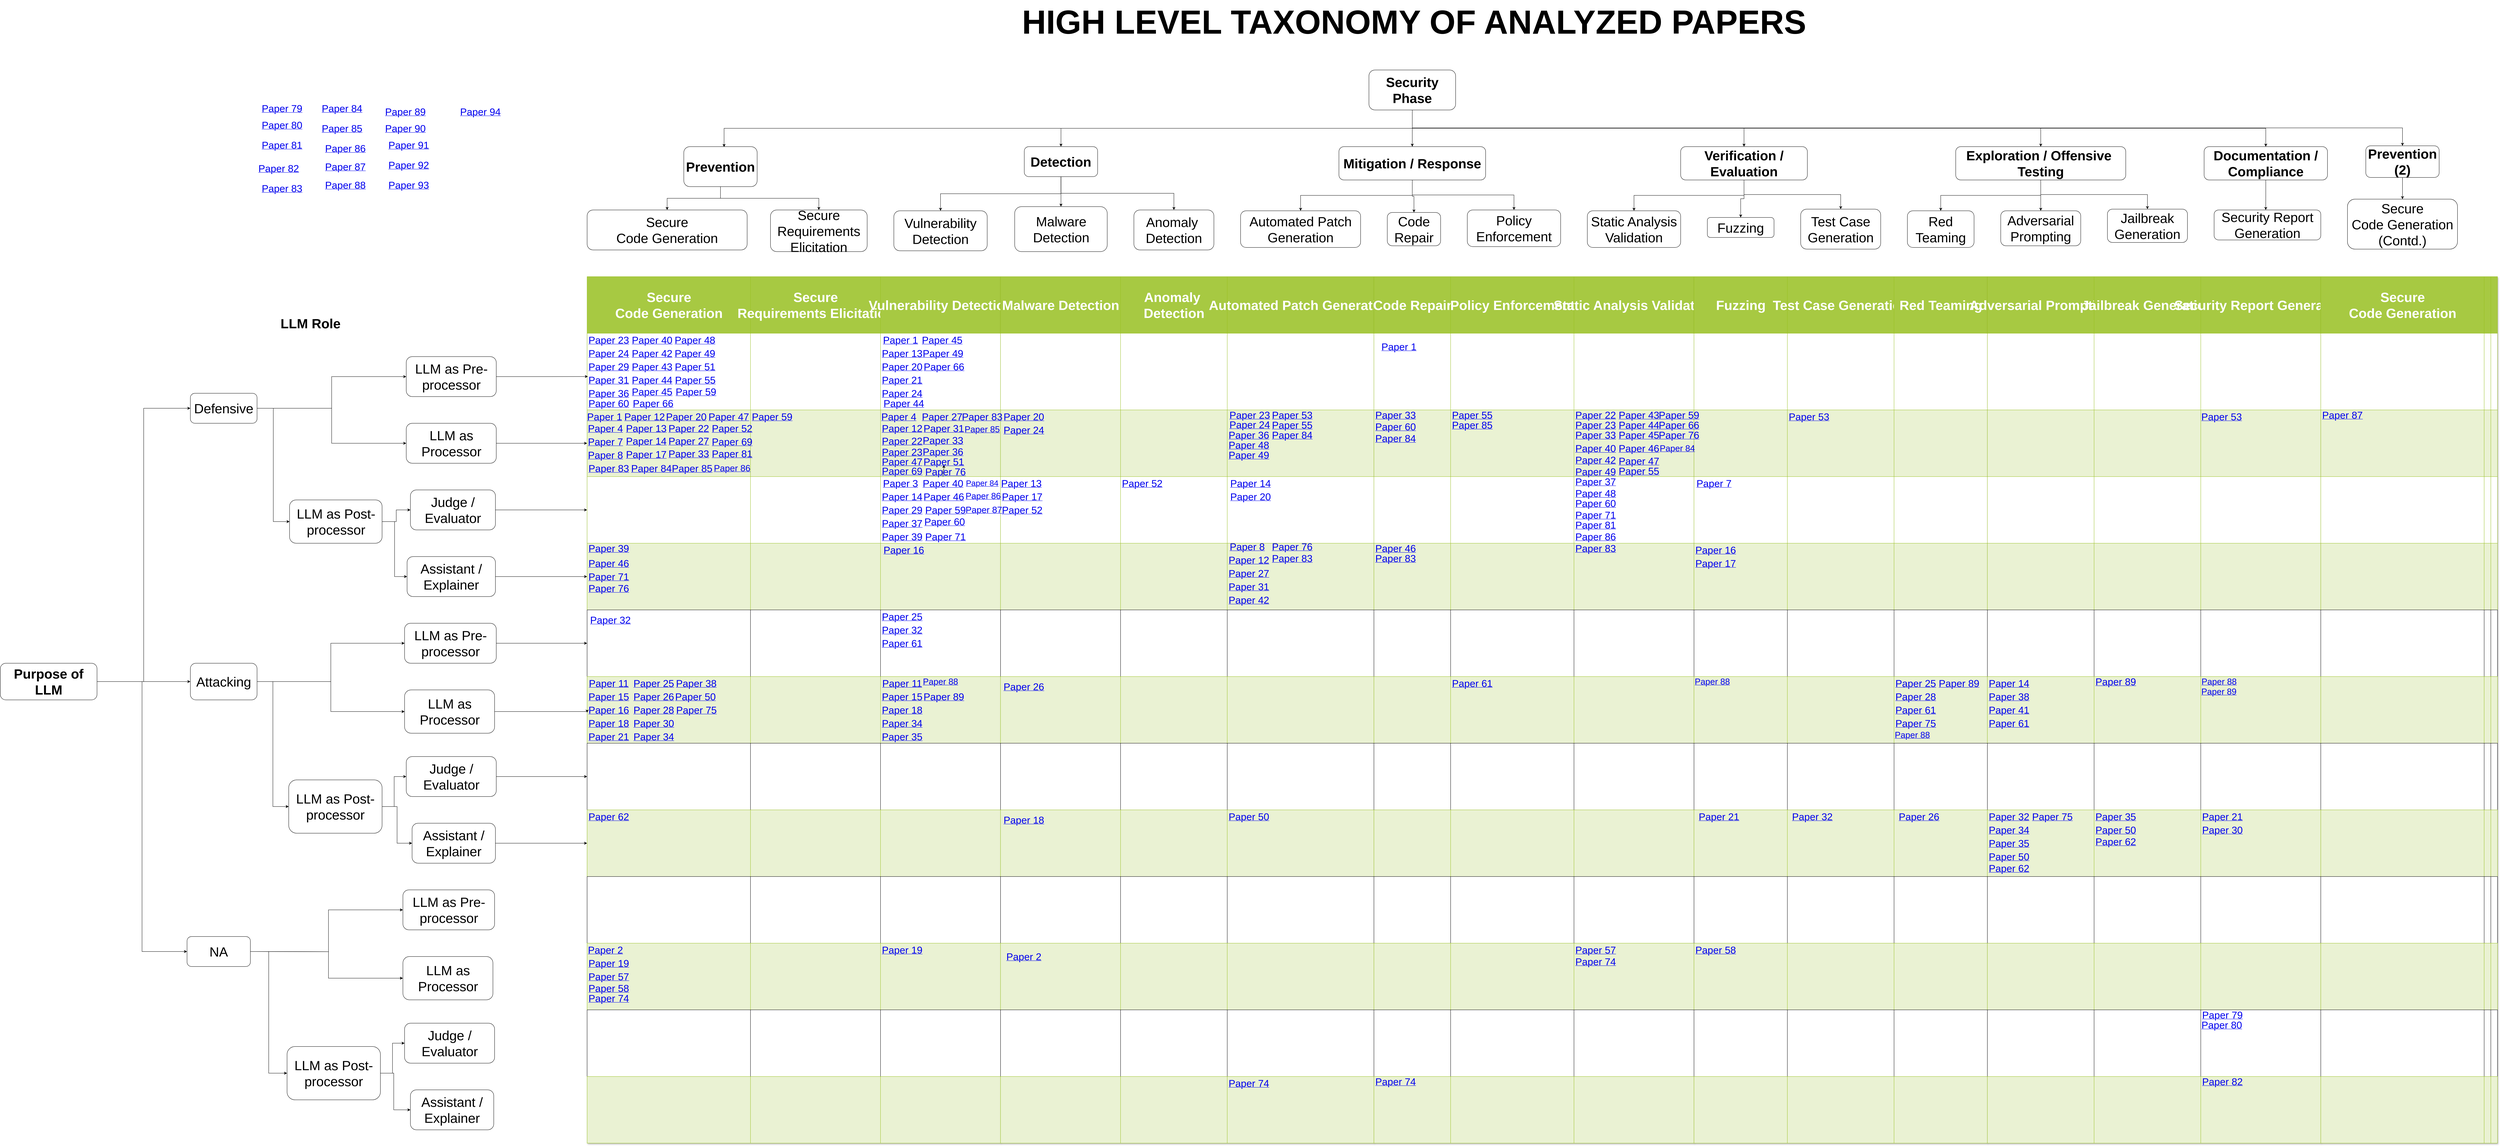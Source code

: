 <mxfile version="28.2.5">
  <diagram name="Page-1" id="grp5JhQhlSOaoxbvZ_df">
    <mxGraphModel dx="4445" dy="2560" grid="1" gridSize="10" guides="1" tooltips="1" connect="1" arrows="1" fold="1" page="1" pageScale="1" pageWidth="850" pageHeight="1100" math="0" shadow="0">
      <root>
        <mxCell id="0" />
        <mxCell id="1" parent="0" />
        <mxCell id="NQAU0cCu-uLoElORpg8i-1" style="edgeStyle=orthogonalEdgeStyle;rounded=0;orthogonalLoop=1;jettySize=auto;html=1;exitX=1;exitY=0.5;exitDx=0;exitDy=0;entryX=0;entryY=0.5;entryDx=0;entryDy=0;fontSize=40;" edge="1" parent="1" source="NQAU0cCu-uLoElORpg8i-4" target="NQAU0cCu-uLoElORpg8i-6">
          <mxGeometry relative="1" as="geometry" />
        </mxCell>
        <mxCell id="NQAU0cCu-uLoElORpg8i-2" style="edgeStyle=orthogonalEdgeStyle;rounded=0;orthogonalLoop=1;jettySize=auto;html=1;exitX=1;exitY=0.5;exitDx=0;exitDy=0;entryX=0;entryY=0.5;entryDx=0;entryDy=0;fontSize=40;" edge="1" parent="1" source="NQAU0cCu-uLoElORpg8i-4" target="NQAU0cCu-uLoElORpg8i-7">
          <mxGeometry relative="1" as="geometry" />
        </mxCell>
        <mxCell id="NQAU0cCu-uLoElORpg8i-3" style="edgeStyle=orthogonalEdgeStyle;rounded=0;orthogonalLoop=1;jettySize=auto;html=1;exitX=1;exitY=0.5;exitDx=0;exitDy=0;entryX=0;entryY=0.5;entryDx=0;entryDy=0;fontSize=40;" edge="1" parent="1" source="NQAU0cCu-uLoElORpg8i-4" target="NQAU0cCu-uLoElORpg8i-22">
          <mxGeometry relative="1" as="geometry" />
        </mxCell>
        <mxCell id="NQAU0cCu-uLoElORpg8i-4" value="Purpose of LLM" style="rounded=1;whiteSpace=wrap;html=1;fontSize=40;fontStyle=1" vertex="1" parent="1">
          <mxGeometry x="-1080" y="920" width="290" height="110" as="geometry" />
        </mxCell>
        <mxCell id="NQAU0cCu-uLoElORpg8i-5" style="edgeStyle=orthogonalEdgeStyle;rounded=0;orthogonalLoop=1;jettySize=auto;html=1;exitX=1;exitY=0.5;exitDx=0;exitDy=0;entryX=0;entryY=0.5;entryDx=0;entryDy=0;fontSize=40;" edge="1" parent="1" source="NQAU0cCu-uLoElORpg8i-6" target="NQAU0cCu-uLoElORpg8i-10">
          <mxGeometry relative="1" as="geometry" />
        </mxCell>
        <mxCell id="NQAU0cCu-uLoElORpg8i-6" value="Defensive" style="rounded=1;whiteSpace=wrap;html=1;fontSize=40;" vertex="1" parent="1">
          <mxGeometry x="-510" y="110" width="200" height="90" as="geometry" />
        </mxCell>
        <mxCell id="NQAU0cCu-uLoElORpg8i-7" value="NA" style="rounded=1;whiteSpace=wrap;html=1;fontSize=40;" vertex="1" parent="1">
          <mxGeometry x="-520" y="1740" width="190" height="90" as="geometry" />
        </mxCell>
        <mxCell id="NQAU0cCu-uLoElORpg8i-8" value="LLM as Pre-processor" style="rounded=1;whiteSpace=wrap;html=1;fontSize=40;" vertex="1" parent="1">
          <mxGeometry x="137.5" width="270" height="120" as="geometry" />
        </mxCell>
        <mxCell id="NQAU0cCu-uLoElORpg8i-9" style="edgeStyle=orthogonalEdgeStyle;rounded=0;orthogonalLoop=1;jettySize=auto;html=1;exitX=1;exitY=0.5;exitDx=0;exitDy=0;entryX=0;entryY=0.5;entryDx=0;entryDy=0;" edge="1" parent="1" source="NQAU0cCu-uLoElORpg8i-10" target="NQAU0cCu-uLoElORpg8i-87">
          <mxGeometry relative="1" as="geometry" />
        </mxCell>
        <mxCell id="NQAU0cCu-uLoElORpg8i-10" value="LLM as Processor" style="rounded=1;whiteSpace=wrap;html=1;fontSize=40;" vertex="1" parent="1">
          <mxGeometry x="137.5" y="200" width="270" height="120" as="geometry" />
        </mxCell>
        <mxCell id="NQAU0cCu-uLoElORpg8i-11" style="edgeStyle=orthogonalEdgeStyle;rounded=0;orthogonalLoop=1;jettySize=auto;html=1;exitX=1;exitY=0.5;exitDx=0;exitDy=0;entryX=0;entryY=0.5;entryDx=0;entryDy=0;fontSize=40;" edge="1" parent="1" source="NQAU0cCu-uLoElORpg8i-13" target="NQAU0cCu-uLoElORpg8i-17">
          <mxGeometry relative="1" as="geometry" />
        </mxCell>
        <mxCell id="NQAU0cCu-uLoElORpg8i-12" style="edgeStyle=orthogonalEdgeStyle;rounded=0;orthogonalLoop=1;jettySize=auto;html=1;exitX=1;exitY=0.5;exitDx=0;exitDy=0;entryX=0;entryY=0.5;entryDx=0;entryDy=0;fontSize=40;" edge="1" parent="1" source="NQAU0cCu-uLoElORpg8i-13" target="NQAU0cCu-uLoElORpg8i-19">
          <mxGeometry relative="1" as="geometry" />
        </mxCell>
        <mxCell id="NQAU0cCu-uLoElORpg8i-13" value="LLM as Post-processor" style="rounded=1;whiteSpace=wrap;html=1;fontSize=40;" vertex="1" parent="1">
          <mxGeometry x="-212.5" y="430" width="277.5" height="130" as="geometry" />
        </mxCell>
        <mxCell id="NQAU0cCu-uLoElORpg8i-14" style="edgeStyle=orthogonalEdgeStyle;rounded=0;orthogonalLoop=1;jettySize=auto;html=1;exitX=1;exitY=0.5;exitDx=0;exitDy=0;entryX=0;entryY=0.5;entryDx=0;entryDy=0;fontSize=40;" edge="1" parent="1" source="NQAU0cCu-uLoElORpg8i-6" target="NQAU0cCu-uLoElORpg8i-8">
          <mxGeometry relative="1" as="geometry">
            <mxPoint x="-80" y="10" as="sourcePoint" />
          </mxGeometry>
        </mxCell>
        <mxCell id="NQAU0cCu-uLoElORpg8i-15" style="edgeStyle=orthogonalEdgeStyle;rounded=0;orthogonalLoop=1;jettySize=auto;html=1;exitX=1;exitY=0.5;exitDx=0;exitDy=0;entryX=0;entryY=0.5;entryDx=0;entryDy=0;fontSize=40;" edge="1" parent="1" source="NQAU0cCu-uLoElORpg8i-6" target="NQAU0cCu-uLoElORpg8i-13">
          <mxGeometry relative="1" as="geometry">
            <mxPoint x="-80" y="10" as="sourcePoint" />
          </mxGeometry>
        </mxCell>
        <mxCell id="NQAU0cCu-uLoElORpg8i-16" style="edgeStyle=orthogonalEdgeStyle;rounded=0;orthogonalLoop=1;jettySize=auto;html=1;exitX=1;exitY=0.5;exitDx=0;exitDy=0;entryX=0;entryY=0.5;entryDx=0;entryDy=0;" edge="1" parent="1" source="NQAU0cCu-uLoElORpg8i-17" target="NQAU0cCu-uLoElORpg8i-91">
          <mxGeometry relative="1" as="geometry" />
        </mxCell>
        <mxCell id="NQAU0cCu-uLoElORpg8i-17" value="Judge / Evaluator" style="rounded=1;whiteSpace=wrap;html=1;fontSize=40;" vertex="1" parent="1">
          <mxGeometry x="150" y="400" width="255" height="120" as="geometry" />
        </mxCell>
        <mxCell id="NQAU0cCu-uLoElORpg8i-18" style="edgeStyle=orthogonalEdgeStyle;rounded=0;orthogonalLoop=1;jettySize=auto;html=1;exitX=1;exitY=0.5;exitDx=0;exitDy=0;entryX=0;entryY=0.5;entryDx=0;entryDy=0;" edge="1" parent="1" source="NQAU0cCu-uLoElORpg8i-19" target="NQAU0cCu-uLoElORpg8i-95">
          <mxGeometry relative="1" as="geometry" />
        </mxCell>
        <mxCell id="NQAU0cCu-uLoElORpg8i-19" value="Assistant / Explainer" style="rounded=1;whiteSpace=wrap;html=1;fontSize=40;" vertex="1" parent="1">
          <mxGeometry x="140" y="600" width="265" height="120" as="geometry" />
        </mxCell>
        <mxCell id="NQAU0cCu-uLoElORpg8i-20" value="&lt;font&gt;&lt;b&gt;LLM Role&lt;/b&gt;&lt;/font&gt;" style="text;html=1;align=center;verticalAlign=middle;resizable=0;points=[];autosize=1;strokeColor=none;fillColor=none;fontSize=40;" vertex="1" parent="1">
          <mxGeometry x="-250" y="-130" width="200" height="60" as="geometry" />
        </mxCell>
        <mxCell id="NQAU0cCu-uLoElORpg8i-21" style="edgeStyle=orthogonalEdgeStyle;rounded=0;orthogonalLoop=1;jettySize=auto;html=1;exitX=1;exitY=0.5;exitDx=0;exitDy=0;entryX=0;entryY=0.5;entryDx=0;entryDy=0;fontSize=40;" edge="1" parent="1" source="NQAU0cCu-uLoElORpg8i-22" target="NQAU0cCu-uLoElORpg8i-25">
          <mxGeometry relative="1" as="geometry" />
        </mxCell>
        <mxCell id="NQAU0cCu-uLoElORpg8i-22" value="Attacking" style="rounded=1;whiteSpace=wrap;html=1;fontSize=40;" vertex="1" parent="1">
          <mxGeometry x="-510" y="920" width="200" height="110" as="geometry" />
        </mxCell>
        <mxCell id="NQAU0cCu-uLoElORpg8i-23" style="edgeStyle=orthogonalEdgeStyle;rounded=0;orthogonalLoop=1;jettySize=auto;html=1;exitX=1;exitY=0.5;exitDx=0;exitDy=0;entryX=0;entryY=0.5;entryDx=0;entryDy=0;" edge="1" parent="1" source="NQAU0cCu-uLoElORpg8i-24" target="NQAU0cCu-uLoElORpg8i-99">
          <mxGeometry relative="1" as="geometry" />
        </mxCell>
        <mxCell id="NQAU0cCu-uLoElORpg8i-24" value="LLM as Pre-processor" style="rounded=1;whiteSpace=wrap;html=1;fontSize=40;" vertex="1" parent="1">
          <mxGeometry x="132.5" y="800" width="275" height="120" as="geometry" />
        </mxCell>
        <mxCell id="NQAU0cCu-uLoElORpg8i-25" value="LLM as Processor" style="rounded=1;whiteSpace=wrap;html=1;fontSize=40;" vertex="1" parent="1">
          <mxGeometry x="132.5" y="1000" width="270" height="130" as="geometry" />
        </mxCell>
        <mxCell id="NQAU0cCu-uLoElORpg8i-26" style="edgeStyle=orthogonalEdgeStyle;rounded=0;orthogonalLoop=1;jettySize=auto;html=1;exitX=1;exitY=0.5;exitDx=0;exitDy=0;entryX=0;entryY=0.5;entryDx=0;entryDy=0;fontSize=40;" edge="1" parent="1" source="NQAU0cCu-uLoElORpg8i-28" target="NQAU0cCu-uLoElORpg8i-32">
          <mxGeometry relative="1" as="geometry" />
        </mxCell>
        <mxCell id="NQAU0cCu-uLoElORpg8i-27" style="edgeStyle=orthogonalEdgeStyle;rounded=0;orthogonalLoop=1;jettySize=auto;html=1;exitX=1;exitY=0.5;exitDx=0;exitDy=0;entryX=0;entryY=0.5;entryDx=0;entryDy=0;fontSize=40;" edge="1" parent="1" source="NQAU0cCu-uLoElORpg8i-28" target="NQAU0cCu-uLoElORpg8i-34">
          <mxGeometry relative="1" as="geometry" />
        </mxCell>
        <mxCell id="NQAU0cCu-uLoElORpg8i-28" value="LLM as Post-processor" style="rounded=1;whiteSpace=wrap;html=1;fontSize=40;" vertex="1" parent="1">
          <mxGeometry x="-215" y="1270" width="280" height="160" as="geometry" />
        </mxCell>
        <mxCell id="NQAU0cCu-uLoElORpg8i-29" style="edgeStyle=orthogonalEdgeStyle;rounded=0;orthogonalLoop=1;jettySize=auto;html=1;exitX=1;exitY=0.5;exitDx=0;exitDy=0;entryX=0;entryY=0.5;entryDx=0;entryDy=0;fontSize=40;" edge="1" parent="1" source="NQAU0cCu-uLoElORpg8i-22" target="NQAU0cCu-uLoElORpg8i-24">
          <mxGeometry relative="1" as="geometry">
            <mxPoint x="-60" y="1170" as="sourcePoint" />
          </mxGeometry>
        </mxCell>
        <mxCell id="NQAU0cCu-uLoElORpg8i-30" style="edgeStyle=orthogonalEdgeStyle;rounded=0;orthogonalLoop=1;jettySize=auto;html=1;exitX=1;exitY=0.5;exitDx=0;exitDy=0;entryX=0;entryY=0.5;entryDx=0;entryDy=0;fontSize=40;" edge="1" parent="1" source="NQAU0cCu-uLoElORpg8i-22" target="NQAU0cCu-uLoElORpg8i-28">
          <mxGeometry relative="1" as="geometry">
            <mxPoint x="-60" y="1170" as="sourcePoint" />
          </mxGeometry>
        </mxCell>
        <mxCell id="NQAU0cCu-uLoElORpg8i-31" style="edgeStyle=orthogonalEdgeStyle;rounded=0;orthogonalLoop=1;jettySize=auto;html=1;exitX=1;exitY=0.5;exitDx=0;exitDy=0;entryX=0;entryY=0.5;entryDx=0;entryDy=0;" edge="1" parent="1" source="NQAU0cCu-uLoElORpg8i-32" target="NQAU0cCu-uLoElORpg8i-107">
          <mxGeometry relative="1" as="geometry" />
        </mxCell>
        <mxCell id="NQAU0cCu-uLoElORpg8i-32" value="Judge / Evaluator" style="rounded=1;whiteSpace=wrap;html=1;fontSize=40;" vertex="1" parent="1">
          <mxGeometry x="137.5" y="1200" width="270" height="120" as="geometry" />
        </mxCell>
        <mxCell id="NQAU0cCu-uLoElORpg8i-33" style="edgeStyle=orthogonalEdgeStyle;rounded=0;orthogonalLoop=1;jettySize=auto;html=1;exitX=1;exitY=0.5;exitDx=0;exitDy=0;entryX=0;entryY=0.5;entryDx=0;entryDy=0;" edge="1" parent="1" source="NQAU0cCu-uLoElORpg8i-34" target="NQAU0cCu-uLoElORpg8i-111">
          <mxGeometry relative="1" as="geometry" />
        </mxCell>
        <mxCell id="NQAU0cCu-uLoElORpg8i-34" value="Assistant / Explainer" style="rounded=1;whiteSpace=wrap;html=1;fontSize=40;" vertex="1" parent="1">
          <mxGeometry x="155" y="1400" width="250" height="120" as="geometry" />
        </mxCell>
        <mxCell id="NQAU0cCu-uLoElORpg8i-35" style="edgeStyle=orthogonalEdgeStyle;rounded=0;orthogonalLoop=1;jettySize=auto;html=1;exitX=0.5;exitY=1;exitDx=0;exitDy=0;entryX=0.5;entryY=0;entryDx=0;entryDy=0;fontSize=40;" edge="1" parent="1" source="NQAU0cCu-uLoElORpg8i-41" target="NQAU0cCu-uLoElORpg8i-48">
          <mxGeometry relative="1" as="geometry" />
        </mxCell>
        <mxCell id="NQAU0cCu-uLoElORpg8i-36" style="edgeStyle=orthogonalEdgeStyle;rounded=0;orthogonalLoop=1;jettySize=auto;html=1;exitX=0.5;exitY=1;exitDx=0;exitDy=0;entryX=0.5;entryY=0;entryDx=0;entryDy=0;fontSize=40;" edge="1" parent="1" source="NQAU0cCu-uLoElORpg8i-41" target="NQAU0cCu-uLoElORpg8i-56">
          <mxGeometry relative="1" as="geometry" />
        </mxCell>
        <mxCell id="NQAU0cCu-uLoElORpg8i-37" style="edgeStyle=orthogonalEdgeStyle;rounded=0;orthogonalLoop=1;jettySize=auto;html=1;exitX=0.5;exitY=1;exitDx=0;exitDy=0;entryX=0.5;entryY=0;entryDx=0;entryDy=0;fontSize=40;" edge="1" parent="1" source="NQAU0cCu-uLoElORpg8i-41" target="NQAU0cCu-uLoElORpg8i-60">
          <mxGeometry relative="1" as="geometry" />
        </mxCell>
        <mxCell id="NQAU0cCu-uLoElORpg8i-38" style="edgeStyle=orthogonalEdgeStyle;rounded=0;orthogonalLoop=1;jettySize=auto;html=1;exitX=0.5;exitY=1;exitDx=0;exitDy=0;entryX=0.5;entryY=0;entryDx=0;entryDy=0;fontSize=40;" edge="1" parent="1" source="NQAU0cCu-uLoElORpg8i-41" target="NQAU0cCu-uLoElORpg8i-61">
          <mxGeometry relative="1" as="geometry" />
        </mxCell>
        <mxCell id="NQAU0cCu-uLoElORpg8i-39" style="edgeStyle=orthogonalEdgeStyle;rounded=0;orthogonalLoop=1;jettySize=auto;html=1;exitX=0.5;exitY=1;exitDx=0;exitDy=0;entryX=0.5;entryY=0;entryDx=0;entryDy=0;fontSize=40;" edge="1" parent="1" source="NQAU0cCu-uLoElORpg8i-41" target="NQAU0cCu-uLoElORpg8i-52">
          <mxGeometry relative="1" as="geometry" />
        </mxCell>
        <mxCell id="NQAU0cCu-uLoElORpg8i-40" style="edgeStyle=orthogonalEdgeStyle;rounded=0;orthogonalLoop=1;jettySize=auto;html=1;exitX=0.5;exitY=1;exitDx=0;exitDy=0;entryX=0.5;entryY=0;entryDx=0;entryDy=0;" edge="1" parent="1" source="NQAU0cCu-uLoElORpg8i-41" target="NQAU0cCu-uLoElORpg8i-487">
          <mxGeometry relative="1" as="geometry" />
        </mxCell>
        <mxCell id="NQAU0cCu-uLoElORpg8i-41" value="Security Phase" style="rounded=1;whiteSpace=wrap;html=1;fontSize=40;fontStyle=1" vertex="1" parent="1">
          <mxGeometry x="3025" y="-860" width="260" height="120" as="geometry" />
        </mxCell>
        <mxCell id="NQAU0cCu-uLoElORpg8i-42" style="edgeStyle=orthogonalEdgeStyle;rounded=0;orthogonalLoop=1;jettySize=auto;html=1;exitX=0.5;exitY=1;exitDx=0;exitDy=0;entryX=0.5;entryY=0;entryDx=0;entryDy=0;fontSize=40;" edge="1" parent="1" source="NQAU0cCu-uLoElORpg8i-44" target="NQAU0cCu-uLoElORpg8i-63">
          <mxGeometry relative="1" as="geometry" />
        </mxCell>
        <mxCell id="NQAU0cCu-uLoElORpg8i-43" style="edgeStyle=orthogonalEdgeStyle;rounded=0;orthogonalLoop=1;jettySize=auto;html=1;exitX=0.5;exitY=1;exitDx=0;exitDy=0;entryX=0.5;entryY=0;entryDx=0;entryDy=0;fontSize=40;" edge="1" parent="1" source="NQAU0cCu-uLoElORpg8i-44" target="NQAU0cCu-uLoElORpg8i-64">
          <mxGeometry relative="1" as="geometry" />
        </mxCell>
        <mxCell id="NQAU0cCu-uLoElORpg8i-44" value="&lt;b&gt;&lt;span style=&quot;line-height: 115%;&quot;&gt;Prevention&lt;/span&gt;&lt;/b&gt;" style="rounded=1;whiteSpace=wrap;html=1;fontSize=40;" vertex="1" parent="1">
          <mxGeometry x="970" y="-630" width="220" height="120" as="geometry" />
        </mxCell>
        <mxCell id="NQAU0cCu-uLoElORpg8i-45" style="edgeStyle=orthogonalEdgeStyle;rounded=0;orthogonalLoop=1;jettySize=auto;html=1;exitX=0.5;exitY=1;exitDx=0;exitDy=0;entryX=0.5;entryY=0;entryDx=0;entryDy=0;fontSize=40;" edge="1" parent="1" source="NQAU0cCu-uLoElORpg8i-48" target="NQAU0cCu-uLoElORpg8i-65">
          <mxGeometry relative="1" as="geometry" />
        </mxCell>
        <mxCell id="NQAU0cCu-uLoElORpg8i-46" style="edgeStyle=orthogonalEdgeStyle;rounded=0;orthogonalLoop=1;jettySize=auto;html=1;exitX=0.5;exitY=1;exitDx=0;exitDy=0;entryX=0.5;entryY=0;entryDx=0;entryDy=0;fontSize=40;" edge="1" parent="1" source="NQAU0cCu-uLoElORpg8i-48" target="NQAU0cCu-uLoElORpg8i-66">
          <mxGeometry relative="1" as="geometry" />
        </mxCell>
        <mxCell id="NQAU0cCu-uLoElORpg8i-47" style="edgeStyle=orthogonalEdgeStyle;rounded=0;orthogonalLoop=1;jettySize=auto;html=1;exitX=0.5;exitY=1;exitDx=0;exitDy=0;entryX=0.5;entryY=0;entryDx=0;entryDy=0;fontSize=40;" edge="1" parent="1" source="NQAU0cCu-uLoElORpg8i-48" target="NQAU0cCu-uLoElORpg8i-67">
          <mxGeometry relative="1" as="geometry" />
        </mxCell>
        <mxCell id="NQAU0cCu-uLoElORpg8i-48" value="&lt;b&gt;&lt;span style=&quot;line-height: 115%;&quot;&gt;Detection&lt;/span&gt;&lt;/b&gt;" style="rounded=1;whiteSpace=wrap;html=1;fontSize=40;" vertex="1" parent="1">
          <mxGeometry x="1991.25" y="-630" width="220" height="90" as="geometry" />
        </mxCell>
        <mxCell id="NQAU0cCu-uLoElORpg8i-49" style="edgeStyle=orthogonalEdgeStyle;rounded=0;orthogonalLoop=1;jettySize=auto;html=1;exitX=0.5;exitY=1;exitDx=0;exitDy=0;entryX=0.5;entryY=0;entryDx=0;entryDy=0;fontSize=40;" edge="1" parent="1" source="NQAU0cCu-uLoElORpg8i-52" target="NQAU0cCu-uLoElORpg8i-68">
          <mxGeometry relative="1" as="geometry" />
        </mxCell>
        <mxCell id="NQAU0cCu-uLoElORpg8i-50" style="edgeStyle=orthogonalEdgeStyle;rounded=0;orthogonalLoop=1;jettySize=auto;html=1;exitX=0.5;exitY=1;exitDx=0;exitDy=0;entryX=0.5;entryY=0;entryDx=0;entryDy=0;fontSize=40;" edge="1" parent="1" source="NQAU0cCu-uLoElORpg8i-52" target="NQAU0cCu-uLoElORpg8i-69">
          <mxGeometry relative="1" as="geometry" />
        </mxCell>
        <mxCell id="NQAU0cCu-uLoElORpg8i-51" style="edgeStyle=orthogonalEdgeStyle;rounded=0;orthogonalLoop=1;jettySize=auto;html=1;exitX=0.5;exitY=1;exitDx=0;exitDy=0;entryX=0.5;entryY=0;entryDx=0;entryDy=0;fontSize=40;" edge="1" parent="1" source="NQAU0cCu-uLoElORpg8i-52" target="NQAU0cCu-uLoElORpg8i-70">
          <mxGeometry relative="1" as="geometry" />
        </mxCell>
        <mxCell id="NQAU0cCu-uLoElORpg8i-52" value="&lt;b&gt;&lt;span style=&quot;line-height: 115%;&quot;&gt;Mitigation / Response&lt;/span&gt;&lt;/b&gt;" style="rounded=1;whiteSpace=wrap;html=1;fontSize=40;" vertex="1" parent="1">
          <mxGeometry x="2935" y="-630" width="440" height="100" as="geometry" />
        </mxCell>
        <mxCell id="NQAU0cCu-uLoElORpg8i-53" style="edgeStyle=orthogonalEdgeStyle;rounded=0;orthogonalLoop=1;jettySize=auto;html=1;exitX=0.5;exitY=1;exitDx=0;exitDy=0;entryX=0.5;entryY=0;entryDx=0;entryDy=0;fontSize=40;" edge="1" parent="1" source="NQAU0cCu-uLoElORpg8i-56" target="NQAU0cCu-uLoElORpg8i-71">
          <mxGeometry relative="1" as="geometry" />
        </mxCell>
        <mxCell id="NQAU0cCu-uLoElORpg8i-54" style="edgeStyle=orthogonalEdgeStyle;rounded=0;orthogonalLoop=1;jettySize=auto;html=1;exitX=0.5;exitY=1;exitDx=0;exitDy=0;entryX=0.5;entryY=0;entryDx=0;entryDy=0;fontSize=40;" edge="1" parent="1" source="NQAU0cCu-uLoElORpg8i-56" target="NQAU0cCu-uLoElORpg8i-72">
          <mxGeometry relative="1" as="geometry" />
        </mxCell>
        <mxCell id="NQAU0cCu-uLoElORpg8i-55" style="edgeStyle=orthogonalEdgeStyle;rounded=0;orthogonalLoop=1;jettySize=auto;html=1;exitX=0.5;exitY=1;exitDx=0;exitDy=0;entryX=0.5;entryY=0;entryDx=0;entryDy=0;fontSize=40;" edge="1" parent="1" source="NQAU0cCu-uLoElORpg8i-56" target="NQAU0cCu-uLoElORpg8i-73">
          <mxGeometry relative="1" as="geometry" />
        </mxCell>
        <mxCell id="NQAU0cCu-uLoElORpg8i-56" value="&lt;b&gt;&lt;span style=&quot;line-height: 115%;&quot;&gt;Verification / Evaluation&lt;/span&gt;&lt;/b&gt;" style="rounded=1;whiteSpace=wrap;html=1;fontSize=40;" vertex="1" parent="1">
          <mxGeometry x="3960" y="-630" width="380" height="100" as="geometry" />
        </mxCell>
        <mxCell id="NQAU0cCu-uLoElORpg8i-57" style="edgeStyle=orthogonalEdgeStyle;rounded=0;orthogonalLoop=1;jettySize=auto;html=1;exitX=0.5;exitY=1;exitDx=0;exitDy=0;entryX=0.5;entryY=0;entryDx=0;entryDy=0;fontSize=40;" edge="1" parent="1" source="NQAU0cCu-uLoElORpg8i-60" target="NQAU0cCu-uLoElORpg8i-74">
          <mxGeometry relative="1" as="geometry" />
        </mxCell>
        <mxCell id="NQAU0cCu-uLoElORpg8i-58" style="edgeStyle=orthogonalEdgeStyle;rounded=0;orthogonalLoop=1;jettySize=auto;html=1;exitX=0.5;exitY=1;exitDx=0;exitDy=0;entryX=0.5;entryY=0;entryDx=0;entryDy=0;fontSize=40;" edge="1" parent="1" source="NQAU0cCu-uLoElORpg8i-60" target="NQAU0cCu-uLoElORpg8i-75">
          <mxGeometry relative="1" as="geometry" />
        </mxCell>
        <mxCell id="NQAU0cCu-uLoElORpg8i-59" style="edgeStyle=orthogonalEdgeStyle;rounded=0;orthogonalLoop=1;jettySize=auto;html=1;exitX=0.5;exitY=1;exitDx=0;exitDy=0;entryX=0.5;entryY=0;entryDx=0;entryDy=0;fontSize=40;" edge="1" parent="1" source="NQAU0cCu-uLoElORpg8i-60" target="NQAU0cCu-uLoElORpg8i-76">
          <mxGeometry relative="1" as="geometry" />
        </mxCell>
        <mxCell id="NQAU0cCu-uLoElORpg8i-60" value="&lt;b&gt;&lt;span style=&quot;line-height: 115%;&quot;&gt;Exploration / Offensive&amp;nbsp;&lt;/span&gt;&lt;/b&gt;&lt;div&gt;&lt;b&gt;&lt;span style=&quot;line-height: 115%;&quot;&gt;Testing&lt;/span&gt;&lt;/b&gt;&lt;/div&gt;" style="rounded=1;whiteSpace=wrap;html=1;fontSize=40;" vertex="1" parent="1">
          <mxGeometry x="4785" y="-630" width="510" height="100" as="geometry" />
        </mxCell>
        <mxCell id="NQAU0cCu-uLoElORpg8i-61" value="&lt;b&gt;&lt;span style=&quot;line-height: 115%;&quot;&gt;Documentation / Compliance&lt;/span&gt;&lt;/b&gt;" style="rounded=1;whiteSpace=wrap;html=1;fontSize=40;" vertex="1" parent="1">
          <mxGeometry x="5530" y="-630" width="370" height="100" as="geometry" />
        </mxCell>
        <mxCell id="NQAU0cCu-uLoElORpg8i-62" style="edgeStyle=orthogonalEdgeStyle;rounded=0;orthogonalLoop=1;jettySize=auto;html=1;exitX=0.5;exitY=1;exitDx=0;exitDy=0;entryX=0.549;entryY=0.008;entryDx=0;entryDy=0;entryPerimeter=0;fontSize=40;" edge="1" parent="1" source="NQAU0cCu-uLoElORpg8i-41" target="NQAU0cCu-uLoElORpg8i-44">
          <mxGeometry relative="1" as="geometry" />
        </mxCell>
        <mxCell id="NQAU0cCu-uLoElORpg8i-63" value="&lt;span style=&quot;line-height: 115%;&quot;&gt;Secure&lt;br&gt;Code Generation&lt;/span&gt;" style="rounded=1;whiteSpace=wrap;html=1;fontSize=40;" vertex="1" parent="1">
          <mxGeometry x="680" y="-440" width="480" height="120" as="geometry" />
        </mxCell>
        <mxCell id="NQAU0cCu-uLoElORpg8i-64" value="&lt;span style=&quot;line-height: 115%;&quot;&gt;Secure&lt;br&gt;Requirements Elicitation&lt;/span&gt;" style="rounded=1;whiteSpace=wrap;html=1;fontSize=40;" vertex="1" parent="1">
          <mxGeometry x="1230" y="-440" width="290" height="125" as="geometry" />
        </mxCell>
        <mxCell id="NQAU0cCu-uLoElORpg8i-65" value="Vulnerability Detection" style="rounded=1;whiteSpace=wrap;html=1;fontSize=40;" vertex="1" parent="1">
          <mxGeometry x="1600" y="-437.5" width="280" height="120" as="geometry" />
        </mxCell>
        <mxCell id="NQAU0cCu-uLoElORpg8i-66" value="Malware Detection" style="rounded=1;whiteSpace=wrap;html=1;fontSize=40;fontStyle=0" vertex="1" parent="1">
          <mxGeometry x="1962.5" y="-450" width="277.5" height="135" as="geometry" />
        </mxCell>
        <mxCell id="NQAU0cCu-uLoElORpg8i-67" value="Anomaly&amp;nbsp;&lt;div&gt;Detection&lt;/div&gt;" style="rounded=1;whiteSpace=wrap;html=1;fontSize=40;" vertex="1" parent="1">
          <mxGeometry x="2320" y="-440" width="240" height="120" as="geometry" />
        </mxCell>
        <mxCell id="NQAU0cCu-uLoElORpg8i-68" value="Automated Patch Generation" style="rounded=1;whiteSpace=wrap;html=1;fontSize=40;" vertex="1" parent="1">
          <mxGeometry x="2640" y="-437.5" width="360" height="110" as="geometry" />
        </mxCell>
        <mxCell id="NQAU0cCu-uLoElORpg8i-69" value="Code Repair" style="rounded=1;whiteSpace=wrap;html=1;fontSize=40;" vertex="1" parent="1">
          <mxGeometry x="3080" y="-432.5" width="160" height="100" as="geometry" />
        </mxCell>
        <mxCell id="NQAU0cCu-uLoElORpg8i-70" value="Policy Enforcement" style="rounded=1;whiteSpace=wrap;html=1;fontSize=40;" vertex="1" parent="1">
          <mxGeometry x="3320" y="-440" width="280" height="110" as="geometry" />
        </mxCell>
        <mxCell id="NQAU0cCu-uLoElORpg8i-71" value="Static Analysis Validation" style="rounded=1;whiteSpace=wrap;html=1;fontSize=40;" vertex="1" parent="1">
          <mxGeometry x="3680" y="-437.5" width="280" height="110" as="geometry" />
        </mxCell>
        <mxCell id="NQAU0cCu-uLoElORpg8i-72" value="Fuzzing" style="rounded=1;whiteSpace=wrap;html=1;fontSize=40;" vertex="1" parent="1">
          <mxGeometry x="4040" y="-417.5" width="200" height="60" as="geometry" />
        </mxCell>
        <mxCell id="NQAU0cCu-uLoElORpg8i-73" value="Test Case Generation" style="rounded=1;whiteSpace=wrap;html=1;fontSize=40;" vertex="1" parent="1">
          <mxGeometry x="4320" y="-442.5" width="240" height="120" as="geometry" />
        </mxCell>
        <mxCell id="NQAU0cCu-uLoElORpg8i-74" value="Red Teaming" style="rounded=1;whiteSpace=wrap;html=1;fontSize=40;" vertex="1" parent="1">
          <mxGeometry x="4640" y="-437.5" width="200" height="110" as="geometry" />
        </mxCell>
        <mxCell id="NQAU0cCu-uLoElORpg8i-75" value="Adversarial Prompting" style="rounded=1;whiteSpace=wrap;html=1;fontSize=40;" vertex="1" parent="1">
          <mxGeometry x="4920" y="-437.5" width="240" height="105" as="geometry" />
        </mxCell>
        <mxCell id="NQAU0cCu-uLoElORpg8i-76" value="Jailbreak Generation" style="rounded=1;whiteSpace=wrap;html=1;fontSize=40;" vertex="1" parent="1">
          <mxGeometry x="5240" y="-442.5" width="240" height="100" as="geometry" />
        </mxCell>
        <mxCell id="NQAU0cCu-uLoElORpg8i-77" value="Security Report Generation" style="rounded=1;whiteSpace=wrap;html=1;fontSize=40;" vertex="1" parent="1">
          <mxGeometry x="5560" y="-440" width="320" height="90" as="geometry" />
        </mxCell>
        <mxCell id="NQAU0cCu-uLoElORpg8i-78" value="Assets" style="childLayout=tableLayout;recursiveResize=0;strokeColor=#98bf21;fillColor=#A7C942;shadow=1;" vertex="1" parent="1">
          <mxGeometry x="680" y="-240" width="1240" height="2600" as="geometry" />
        </mxCell>
        <mxCell id="NQAU0cCu-uLoElORpg8i-79" style="shape=tableRow;horizontal=0;startSize=0;swimlaneHead=0;swimlaneBody=0;top=0;left=0;bottom=0;right=0;dropTarget=0;collapsible=0;recursiveResize=0;expand=0;fontStyle=0;strokeColor=inherit;fillColor=#ffffff;" vertex="1" parent="NQAU0cCu-uLoElORpg8i-78">
          <mxGeometry width="1240" height="170" as="geometry" />
        </mxCell>
        <mxCell id="NQAU0cCu-uLoElORpg8i-80" value="&lt;span style=&quot;color: rgb(255, 255, 255); font-size: 40px; text-wrap-mode: wrap;&quot;&gt;Secure&lt;/span&gt;&lt;br style=&quot;color: rgb(255, 255, 255); font-size: 40px; text-wrap-mode: wrap;&quot;&gt;&lt;span style=&quot;color: rgb(255, 255, 255); font-size: 40px; text-wrap-mode: wrap;&quot;&gt;Code Generation&lt;/span&gt;" style="connectable=0;recursiveResize=0;strokeColor=inherit;fillColor=#A7C942;align=center;fontStyle=1;fontColor=#FFFFFF;html=1;" vertex="1" parent="NQAU0cCu-uLoElORpg8i-79">
          <mxGeometry width="490" height="170" as="geometry">
            <mxRectangle width="490" height="170" as="alternateBounds" />
          </mxGeometry>
        </mxCell>
        <mxCell id="NQAU0cCu-uLoElORpg8i-81" value="&lt;span style=&quot;color: rgb(255, 255, 255); font-size: 40px; text-wrap-mode: wrap;&quot;&gt;Secure&lt;/span&gt;&lt;br style=&quot;color: rgb(255, 255, 255); font-size: 40px; text-wrap-mode: wrap;&quot;&gt;&lt;span style=&quot;color: rgb(255, 255, 255); font-size: 40px; text-wrap-mode: wrap;&quot;&gt;Requirements Elicitation&lt;/span&gt;" style="connectable=0;recursiveResize=0;strokeColor=inherit;fillColor=#A7C942;align=center;fontStyle=1;fontColor=#FFFFFF;html=1;" vertex="1" parent="NQAU0cCu-uLoElORpg8i-79">
          <mxGeometry x="490" width="390" height="170" as="geometry">
            <mxRectangle width="390" height="170" as="alternateBounds" />
          </mxGeometry>
        </mxCell>
        <mxCell id="NQAU0cCu-uLoElORpg8i-82" value="&lt;span style=&quot;color: rgb(255, 255, 255); font-size: 40px; text-wrap-mode: wrap;&quot;&gt;Vulnerability Detection&lt;/span&gt;" style="connectable=0;recursiveResize=0;strokeColor=inherit;fillColor=#A7C942;align=center;fontStyle=1;fontColor=#FFFFFF;html=1;" vertex="1" parent="NQAU0cCu-uLoElORpg8i-79">
          <mxGeometry x="880" width="360" height="170" as="geometry">
            <mxRectangle width="360" height="170" as="alternateBounds" />
          </mxGeometry>
        </mxCell>
        <mxCell id="NQAU0cCu-uLoElORpg8i-83" value="" style="shape=tableRow;horizontal=0;startSize=0;swimlaneHead=0;swimlaneBody=0;top=0;left=0;bottom=0;right=0;dropTarget=0;collapsible=0;recursiveResize=0;expand=0;fontStyle=0;strokeColor=inherit;fillColor=#ffffff;" vertex="1" parent="NQAU0cCu-uLoElORpg8i-78">
          <mxGeometry y="170" width="1240" height="230" as="geometry" />
        </mxCell>
        <mxCell id="NQAU0cCu-uLoElORpg8i-84" value="" style="connectable=0;recursiveResize=0;strokeColor=inherit;fillColor=inherit;align=center;whiteSpace=wrap;html=1;fontSize=30;" vertex="1" parent="NQAU0cCu-uLoElORpg8i-83">
          <mxGeometry width="490" height="230" as="geometry">
            <mxRectangle width="490" height="230" as="alternateBounds" />
          </mxGeometry>
        </mxCell>
        <mxCell id="NQAU0cCu-uLoElORpg8i-85" value="" style="connectable=0;recursiveResize=0;strokeColor=inherit;fillColor=inherit;align=center;whiteSpace=wrap;html=1;fontSize=30;" vertex="1" parent="NQAU0cCu-uLoElORpg8i-83">
          <mxGeometry x="490" width="390" height="230" as="geometry">
            <mxRectangle width="390" height="230" as="alternateBounds" />
          </mxGeometry>
        </mxCell>
        <mxCell id="NQAU0cCu-uLoElORpg8i-86" value="&lt;span style=&quot;color: rgba(0, 0, 0, 0); font-family: monospace; font-size: 0px; text-align: start; text-wrap-mode: nowrap;&quot;&gt;%3CmxGraphModel%3E%3Croot%3E%3CmxCell%20id%3D%220%22%2F%3E%3CmxCell%20id%3D%221%22%20parent%3D%220%22%2F%3E%3CUserObject%20label%3D%22%26lt%3Bfont%20style%3D%26quot%3Bfont-size%3A%2030px%3B%26quot%3B%26gt%3BPaper%201%26lt%3B%2Ffont%26gt%3B%22%20link%3D%22https%3A%2F%2Fdocs.google.com%2Fspreadsheets%2Fd%2F10KBTNrgcQd_fzW8hHKyn_pX3eMxKDgqTzs3k2d5WN2I%2Fedit%3Fgid%3D0%23gid%3D0%26amp%3Brange%3DB2%22%20id%3D%222%22%3E%3CmxCell%20style%3D%22text%3Bhtml%3D1%3BstrokeColor%3Dnone%3BfillColor%3Dnone%3BwhiteSpace%3Dwrap%3Balign%3Dcenter%3BverticalAlign%3Dmiddle%3BfontColor%3D%230000EE%3BfontStyle%3D4%3B%22%20vertex%3D%221%22%20parent%3D%221%22%3E%3CmxGeometry%20x%3D%22680%22%20y%3D%22170%22%20width%3D%22130%22%20height%3D%2240%22%20as%3D%22geometry%22%2F%3E%3C%2FmxCell%3E%3C%2FUserObject%3E%3C%2Froot%3E%3C%2FmxGraphModel%3E&lt;/span&gt;" style="connectable=0;recursiveResize=0;strokeColor=inherit;fillColor=inherit;align=center;whiteSpace=wrap;html=1;fontSize=30;" vertex="1" parent="NQAU0cCu-uLoElORpg8i-83">
          <mxGeometry x="880" width="360" height="230" as="geometry">
            <mxRectangle width="360" height="230" as="alternateBounds" />
          </mxGeometry>
        </mxCell>
        <mxCell id="NQAU0cCu-uLoElORpg8i-87" value="" style="shape=tableRow;horizontal=0;startSize=0;swimlaneHead=0;swimlaneBody=0;top=0;left=0;bottom=0;right=0;dropTarget=0;collapsible=0;recursiveResize=0;expand=0;fontStyle=1;strokeColor=inherit;fillColor=#EAF2D3;" vertex="1" parent="NQAU0cCu-uLoElORpg8i-78">
          <mxGeometry y="400" width="1240" height="200" as="geometry" />
        </mxCell>
        <mxCell id="NQAU0cCu-uLoElORpg8i-88" value="" style="connectable=0;recursiveResize=0;strokeColor=inherit;fillColor=inherit;whiteSpace=wrap;html=1;fontSize=30;" vertex="1" parent="NQAU0cCu-uLoElORpg8i-87">
          <mxGeometry width="490" height="200" as="geometry">
            <mxRectangle width="490" height="200" as="alternateBounds" />
          </mxGeometry>
        </mxCell>
        <mxCell id="NQAU0cCu-uLoElORpg8i-89" value="" style="connectable=0;recursiveResize=0;strokeColor=inherit;fillColor=inherit;whiteSpace=wrap;html=1;fontSize=30;" vertex="1" parent="NQAU0cCu-uLoElORpg8i-87">
          <mxGeometry x="490" width="390" height="200" as="geometry">
            <mxRectangle width="390" height="200" as="alternateBounds" />
          </mxGeometry>
        </mxCell>
        <mxCell id="NQAU0cCu-uLoElORpg8i-90" value="" style="connectable=0;recursiveResize=0;strokeColor=inherit;fillColor=inherit;whiteSpace=wrap;html=1;fontSize=30;" vertex="1" parent="NQAU0cCu-uLoElORpg8i-87">
          <mxGeometry x="880" width="360" height="200" as="geometry">
            <mxRectangle width="360" height="200" as="alternateBounds" />
          </mxGeometry>
        </mxCell>
        <mxCell id="NQAU0cCu-uLoElORpg8i-91" value="" style="shape=tableRow;horizontal=0;startSize=0;swimlaneHead=0;swimlaneBody=0;top=0;left=0;bottom=0;right=0;dropTarget=0;collapsible=0;recursiveResize=0;expand=0;fontStyle=0;strokeColor=inherit;fillColor=#ffffff;" vertex="1" parent="NQAU0cCu-uLoElORpg8i-78">
          <mxGeometry y="600" width="1240" height="200" as="geometry" />
        </mxCell>
        <mxCell id="NQAU0cCu-uLoElORpg8i-92" value="" style="connectable=0;recursiveResize=0;strokeColor=inherit;fillColor=inherit;fontStyle=0;align=center;whiteSpace=wrap;html=1;fontSize=30;" vertex="1" parent="NQAU0cCu-uLoElORpg8i-91">
          <mxGeometry width="490" height="200" as="geometry">
            <mxRectangle width="490" height="200" as="alternateBounds" />
          </mxGeometry>
        </mxCell>
        <mxCell id="NQAU0cCu-uLoElORpg8i-93" value="" style="connectable=0;recursiveResize=0;strokeColor=inherit;fillColor=inherit;fontStyle=0;align=center;whiteSpace=wrap;html=1;fontSize=30;" vertex="1" parent="NQAU0cCu-uLoElORpg8i-91">
          <mxGeometry x="490" width="390" height="200" as="geometry">
            <mxRectangle width="390" height="200" as="alternateBounds" />
          </mxGeometry>
        </mxCell>
        <mxCell id="NQAU0cCu-uLoElORpg8i-94" value="" style="connectable=0;recursiveResize=0;strokeColor=inherit;fillColor=inherit;fontStyle=0;align=center;whiteSpace=wrap;html=1;fontSize=30;" vertex="1" parent="NQAU0cCu-uLoElORpg8i-91">
          <mxGeometry x="880" width="360" height="200" as="geometry">
            <mxRectangle width="360" height="200" as="alternateBounds" />
          </mxGeometry>
        </mxCell>
        <mxCell id="NQAU0cCu-uLoElORpg8i-95" value="" style="shape=tableRow;horizontal=0;startSize=0;swimlaneHead=0;swimlaneBody=0;top=0;left=0;bottom=0;right=0;dropTarget=0;collapsible=0;recursiveResize=0;expand=0;fontStyle=1;strokeColor=inherit;fillColor=#EAF2D3;" vertex="1" parent="NQAU0cCu-uLoElORpg8i-78">
          <mxGeometry y="800" width="1240" height="200" as="geometry" />
        </mxCell>
        <mxCell id="NQAU0cCu-uLoElORpg8i-96" value="" style="connectable=0;recursiveResize=0;strokeColor=inherit;fillColor=inherit;whiteSpace=wrap;html=1;fontSize=30;" vertex="1" parent="NQAU0cCu-uLoElORpg8i-95">
          <mxGeometry width="490" height="200" as="geometry">
            <mxRectangle width="490" height="200" as="alternateBounds" />
          </mxGeometry>
        </mxCell>
        <mxCell id="NQAU0cCu-uLoElORpg8i-97" value="" style="connectable=0;recursiveResize=0;strokeColor=inherit;fillColor=inherit;whiteSpace=wrap;html=1;fontSize=30;" vertex="1" parent="NQAU0cCu-uLoElORpg8i-95">
          <mxGeometry x="490" width="390" height="200" as="geometry">
            <mxRectangle width="390" height="200" as="alternateBounds" />
          </mxGeometry>
        </mxCell>
        <mxCell id="NQAU0cCu-uLoElORpg8i-98" value="" style="connectable=0;recursiveResize=0;strokeColor=inherit;fillColor=inherit;whiteSpace=wrap;html=1;fontSize=30;" vertex="1" parent="NQAU0cCu-uLoElORpg8i-95">
          <mxGeometry x="880" width="360" height="200" as="geometry">
            <mxRectangle width="360" height="200" as="alternateBounds" />
          </mxGeometry>
        </mxCell>
        <mxCell id="NQAU0cCu-uLoElORpg8i-99" value="" style="shape=tableRow;horizontal=0;startSize=0;swimlaneHead=0;swimlaneBody=0;top=0;left=0;bottom=0;right=0;dropTarget=0;collapsible=0;recursiveResize=0;expand=0;fontStyle=1;strokeColor=inherit;fillColor=#EAF2D3;" vertex="1" parent="NQAU0cCu-uLoElORpg8i-78">
          <mxGeometry y="1000" width="1240" height="200" as="geometry" />
        </mxCell>
        <mxCell id="NQAU0cCu-uLoElORpg8i-100" value="" style="connectable=0;recursiveResize=0;whiteSpace=wrap;html=1;fontSize=30;" vertex="1" parent="NQAU0cCu-uLoElORpg8i-99">
          <mxGeometry width="490" height="200" as="geometry">
            <mxRectangle width="490" height="200" as="alternateBounds" />
          </mxGeometry>
        </mxCell>
        <mxCell id="NQAU0cCu-uLoElORpg8i-101" value="&lt;div&gt;&lt;br&gt;&lt;/div&gt;" style="connectable=0;recursiveResize=0;whiteSpace=wrap;html=1;fontSize=30;" vertex="1" parent="NQAU0cCu-uLoElORpg8i-99">
          <mxGeometry x="490" width="390" height="200" as="geometry">
            <mxRectangle width="390" height="200" as="alternateBounds" />
          </mxGeometry>
        </mxCell>
        <mxCell id="NQAU0cCu-uLoElORpg8i-102" value="" style="connectable=0;recursiveResize=0;whiteSpace=wrap;html=1;fontSize=30;" vertex="1" parent="NQAU0cCu-uLoElORpg8i-99">
          <mxGeometry x="880" width="360" height="200" as="geometry">
            <mxRectangle width="360" height="200" as="alternateBounds" />
          </mxGeometry>
        </mxCell>
        <mxCell id="NQAU0cCu-uLoElORpg8i-103" value="" style="shape=tableRow;horizontal=0;startSize=0;swimlaneHead=0;swimlaneBody=0;top=0;left=0;bottom=0;right=0;dropTarget=0;collapsible=0;recursiveResize=0;expand=0;fontStyle=1;strokeColor=inherit;fillColor=#EAF2D3;" vertex="1" parent="NQAU0cCu-uLoElORpg8i-78">
          <mxGeometry y="1200" width="1240" height="200" as="geometry" />
        </mxCell>
        <mxCell id="NQAU0cCu-uLoElORpg8i-104" value="" style="connectable=0;recursiveResize=0;strokeColor=inherit;fillColor=inherit;whiteSpace=wrap;html=1;fontSize=30;" vertex="1" parent="NQAU0cCu-uLoElORpg8i-103">
          <mxGeometry width="490" height="200" as="geometry">
            <mxRectangle width="490" height="200" as="alternateBounds" />
          </mxGeometry>
        </mxCell>
        <mxCell id="NQAU0cCu-uLoElORpg8i-105" value="&lt;div&gt;&lt;br&gt;&lt;/div&gt;" style="connectable=0;recursiveResize=0;strokeColor=inherit;fillColor=inherit;whiteSpace=wrap;html=1;fontSize=30;" vertex="1" parent="NQAU0cCu-uLoElORpg8i-103">
          <mxGeometry x="490" width="390" height="200" as="geometry">
            <mxRectangle width="390" height="200" as="alternateBounds" />
          </mxGeometry>
        </mxCell>
        <mxCell id="NQAU0cCu-uLoElORpg8i-106" value="&lt;span style=&quot;color: rgba(0, 0, 0, 0); font-family: monospace; font-size: 0px; text-align: start; text-wrap-mode: nowrap;&quot;&gt;%3CmxGraphModel%3E%3Croot%3E%3CmxCell%20id%3D%220%22%2F%3E%3CmxCell%20id%3D%221%22%20parent%3D%220%22%2F%3E%3CUserObject%20label%3D%22%26lt%3Bfont%20style%3D%26quot%3Bfont-size%3A%2026px%3B%26quot%3B%26gt%3BPaper%2088%26lt%3B%2Ffont%26gt%3B%22%20link%3D%22https%3A%2F%2Fdocs.google.com%2Fspreadsheets%2Fd%2F10KBTNrgcQd_fzW8hHKyn_pX3eMxKDgqTzs3k2d5WN2I%2Fedit%3Fgid%3D0%23gid%3D0%26amp%3Brange%3DB89%22%20id%3D%222%22%3E%3CmxCell%20style%3D%22text%3Bhtml%3D1%3BstrokeColor%3Dnone%3BfillColor%3Dnone%3BwhiteSpace%3Dwrap%3Balign%3Dcenter%3BverticalAlign%3Dmiddle%3BfontColor%3D%230000EE%3BfontStyle%3D4%3B%22%20vertex%3D%221%22%20parent%3D%221%22%3E%3CmxGeometry%20x%3D%221810%22%20y%3D%22236.25%22%20width%3D%22110%22%20height%3D%2230%22%20as%3D%22geometry%22%2F%3E%3C%2FmxCell%3E%3C%2FUserObject%3E%3C%2Froot%3E%3C%2FmxGraphModel%3E&lt;/span&gt;" style="connectable=0;recursiveResize=0;strokeColor=inherit;fillColor=inherit;whiteSpace=wrap;html=1;fontSize=30;" vertex="1" parent="NQAU0cCu-uLoElORpg8i-103">
          <mxGeometry x="880" width="360" height="200" as="geometry">
            <mxRectangle width="360" height="200" as="alternateBounds" />
          </mxGeometry>
        </mxCell>
        <mxCell id="NQAU0cCu-uLoElORpg8i-107" value="" style="shape=tableRow;horizontal=0;startSize=0;swimlaneHead=0;swimlaneBody=0;top=0;left=0;bottom=0;right=0;dropTarget=0;collapsible=0;recursiveResize=0;expand=0;fontStyle=1;strokeColor=inherit;fillColor=#EAF2D3;" vertex="1" parent="NQAU0cCu-uLoElORpg8i-78">
          <mxGeometry y="1400" width="1240" height="200" as="geometry" />
        </mxCell>
        <mxCell id="NQAU0cCu-uLoElORpg8i-108" value="&lt;div&gt;&lt;br&gt;&lt;/div&gt;" style="connectable=0;recursiveResize=0;whiteSpace=wrap;html=1;fontSize=30;" vertex="1" parent="NQAU0cCu-uLoElORpg8i-107">
          <mxGeometry width="490" height="200" as="geometry">
            <mxRectangle width="490" height="200" as="alternateBounds" />
          </mxGeometry>
        </mxCell>
        <mxCell id="NQAU0cCu-uLoElORpg8i-109" value="&lt;div&gt;&lt;br&gt;&lt;/div&gt;" style="connectable=0;recursiveResize=0;whiteSpace=wrap;html=1;fontSize=30;" vertex="1" parent="NQAU0cCu-uLoElORpg8i-107">
          <mxGeometry x="490" width="390" height="200" as="geometry">
            <mxRectangle width="390" height="200" as="alternateBounds" />
          </mxGeometry>
        </mxCell>
        <mxCell id="NQAU0cCu-uLoElORpg8i-110" value="" style="connectable=0;recursiveResize=0;whiteSpace=wrap;html=1;fontSize=30;" vertex="1" parent="NQAU0cCu-uLoElORpg8i-107">
          <mxGeometry x="880" width="360" height="200" as="geometry">
            <mxRectangle width="360" height="200" as="alternateBounds" />
          </mxGeometry>
        </mxCell>
        <mxCell id="NQAU0cCu-uLoElORpg8i-111" value="" style="shape=tableRow;horizontal=0;startSize=0;swimlaneHead=0;swimlaneBody=0;top=0;left=0;bottom=0;right=0;dropTarget=0;collapsible=0;recursiveResize=0;expand=0;fontStyle=1;strokeColor=inherit;fillColor=#EAF2D3;" vertex="1" parent="NQAU0cCu-uLoElORpg8i-78">
          <mxGeometry y="1600" width="1240" height="200" as="geometry" />
        </mxCell>
        <mxCell id="NQAU0cCu-uLoElORpg8i-112" value="&lt;div&gt;&lt;span style=&quot;color: rgba(0, 0, 0, 0); font-family: monospace; font-size: 0px; text-align: start; text-wrap-mode: nowrap;&quot;&gt;%3CmxGraphModel%3E%3Croot%3E%3CmxCell%20id%3D%220%22%2F%3E%3CmxCell%20id%3D%221%22%20parent%3D%220%22%2F%3E%3CUserObject%20label%3D%22%26lt%3Bfont%20style%3D%26quot%3Bfont-size%3A%2030px%3B%26quot%3B%26gt%3BPaper%2062%26lt%3B%2Ffont%26gt%3B%22%20link%3D%22https%3A%2F%2Fdocs.google.com%2Fspreadsheets%2Fd%2F10KBTNrgcQd_fzW8hHKyn_pX3eMxKDgqTzs3k2d5WN2I%2Fedit%3Fgid%3D0%23gid%3D0%26amp%3Brange%3DB63%22%20id%3D%222%22%3E%3CmxCell%20style%3D%22text%3Bhtml%3D1%3BstrokeColor%3Dnone%3BfillColor%3Dnone%3BwhiteSpace%3Dwrap%3Balign%3Dcenter%3BverticalAlign%3Dmiddle%3BfontColor%3D%230000EE%3BfontStyle%3D4%3B%22%20vertex%3D%221%22%20parent%3D%221%22%3E%3CmxGeometry%20x%3D%22390%22%20y%3D%22-860%22%20width%3D%22150%22%20height%3D%2240%22%20as%3D%22geometry%22%2F%3E%3C%2FmxCell%3E%3C%2FUserObject%3E%3C%2Froot%3E%3C%2FmxGraphModel%3E&lt;/span&gt;&lt;/div&gt;" style="connectable=0;recursiveResize=0;strokeColor=inherit;fillColor=inherit;whiteSpace=wrap;html=1;fontSize=30;" vertex="1" parent="NQAU0cCu-uLoElORpg8i-111">
          <mxGeometry width="490" height="200" as="geometry">
            <mxRectangle width="490" height="200" as="alternateBounds" />
          </mxGeometry>
        </mxCell>
        <mxCell id="NQAU0cCu-uLoElORpg8i-113" value="&lt;div&gt;&lt;br&gt;&lt;/div&gt;" style="connectable=0;recursiveResize=0;strokeColor=inherit;fillColor=inherit;whiteSpace=wrap;html=1;fontSize=30;" vertex="1" parent="NQAU0cCu-uLoElORpg8i-111">
          <mxGeometry x="490" width="390" height="200" as="geometry">
            <mxRectangle width="390" height="200" as="alternateBounds" />
          </mxGeometry>
        </mxCell>
        <mxCell id="NQAU0cCu-uLoElORpg8i-114" value="" style="connectable=0;recursiveResize=0;strokeColor=inherit;fillColor=inherit;whiteSpace=wrap;html=1;fontSize=30;" vertex="1" parent="NQAU0cCu-uLoElORpg8i-111">
          <mxGeometry x="880" width="360" height="200" as="geometry">
            <mxRectangle width="360" height="200" as="alternateBounds" />
          </mxGeometry>
        </mxCell>
        <mxCell id="NQAU0cCu-uLoElORpg8i-115" value="" style="shape=tableRow;horizontal=0;startSize=0;swimlaneHead=0;swimlaneBody=0;top=0;left=0;bottom=0;right=0;dropTarget=0;collapsible=0;recursiveResize=0;expand=0;fontStyle=1;strokeColor=inherit;fillColor=#EAF2D3;" vertex="1" parent="NQAU0cCu-uLoElORpg8i-78">
          <mxGeometry y="1800" width="1240" height="200" as="geometry" />
        </mxCell>
        <mxCell id="NQAU0cCu-uLoElORpg8i-116" value="&lt;div&gt;&lt;br&gt;&lt;/div&gt;" style="connectable=0;recursiveResize=0;whiteSpace=wrap;html=1;fontSize=30;" vertex="1" parent="NQAU0cCu-uLoElORpg8i-115">
          <mxGeometry width="490" height="200" as="geometry">
            <mxRectangle width="490" height="200" as="alternateBounds" />
          </mxGeometry>
        </mxCell>
        <mxCell id="NQAU0cCu-uLoElORpg8i-117" value="&lt;div&gt;&lt;br&gt;&lt;/div&gt;" style="connectable=0;recursiveResize=0;whiteSpace=wrap;html=1;fontSize=30;" vertex="1" parent="NQAU0cCu-uLoElORpg8i-115">
          <mxGeometry x="490" width="390" height="200" as="geometry">
            <mxRectangle width="390" height="200" as="alternateBounds" />
          </mxGeometry>
        </mxCell>
        <mxCell id="NQAU0cCu-uLoElORpg8i-118" value="" style="connectable=0;recursiveResize=0;whiteSpace=wrap;html=1;fontSize=30;" vertex="1" parent="NQAU0cCu-uLoElORpg8i-115">
          <mxGeometry x="880" width="360" height="200" as="geometry">
            <mxRectangle width="360" height="200" as="alternateBounds" />
          </mxGeometry>
        </mxCell>
        <mxCell id="NQAU0cCu-uLoElORpg8i-119" value="" style="shape=tableRow;horizontal=0;startSize=0;swimlaneHead=0;swimlaneBody=0;top=0;left=0;bottom=0;right=0;dropTarget=0;collapsible=0;recursiveResize=0;expand=0;fontStyle=1;strokeColor=inherit;fillColor=#EAF2D3;" vertex="1" parent="NQAU0cCu-uLoElORpg8i-78">
          <mxGeometry y="2000" width="1240" height="200" as="geometry" />
        </mxCell>
        <mxCell id="NQAU0cCu-uLoElORpg8i-120" value="&lt;div&gt;&lt;br&gt;&lt;/div&gt;" style="connectable=0;recursiveResize=0;strokeColor=inherit;fillColor=inherit;whiteSpace=wrap;html=1;fontSize=30;" vertex="1" parent="NQAU0cCu-uLoElORpg8i-119">
          <mxGeometry width="490" height="200" as="geometry">
            <mxRectangle width="490" height="200" as="alternateBounds" />
          </mxGeometry>
        </mxCell>
        <mxCell id="NQAU0cCu-uLoElORpg8i-121" value="&lt;div&gt;&lt;br&gt;&lt;/div&gt;" style="connectable=0;recursiveResize=0;strokeColor=inherit;fillColor=inherit;whiteSpace=wrap;html=1;fontSize=30;" vertex="1" parent="NQAU0cCu-uLoElORpg8i-119">
          <mxGeometry x="490" width="390" height="200" as="geometry">
            <mxRectangle width="390" height="200" as="alternateBounds" />
          </mxGeometry>
        </mxCell>
        <mxCell id="NQAU0cCu-uLoElORpg8i-122" value="" style="connectable=0;recursiveResize=0;strokeColor=inherit;fillColor=inherit;whiteSpace=wrap;html=1;fontSize=30;" vertex="1" parent="NQAU0cCu-uLoElORpg8i-119">
          <mxGeometry x="880" width="360" height="200" as="geometry">
            <mxRectangle width="360" height="200" as="alternateBounds" />
          </mxGeometry>
        </mxCell>
        <mxCell id="NQAU0cCu-uLoElORpg8i-123" value="" style="shape=tableRow;horizontal=0;startSize=0;swimlaneHead=0;swimlaneBody=0;top=0;left=0;bottom=0;right=0;dropTarget=0;collapsible=0;recursiveResize=0;expand=0;fontStyle=1;strokeColor=inherit;fillColor=#EAF2D3;" vertex="1" parent="NQAU0cCu-uLoElORpg8i-78">
          <mxGeometry y="2200" width="1240" height="200" as="geometry" />
        </mxCell>
        <mxCell id="NQAU0cCu-uLoElORpg8i-124" value="&lt;div&gt;&lt;br&gt;&lt;/div&gt;" style="connectable=0;recursiveResize=0;whiteSpace=wrap;html=1;fontSize=30;" vertex="1" parent="NQAU0cCu-uLoElORpg8i-123">
          <mxGeometry width="490" height="200" as="geometry">
            <mxRectangle width="490" height="200" as="alternateBounds" />
          </mxGeometry>
        </mxCell>
        <mxCell id="NQAU0cCu-uLoElORpg8i-125" value="&lt;div&gt;&lt;br&gt;&lt;/div&gt;" style="connectable=0;recursiveResize=0;whiteSpace=wrap;html=1;fontSize=30;" vertex="1" parent="NQAU0cCu-uLoElORpg8i-123">
          <mxGeometry x="490" width="390" height="200" as="geometry">
            <mxRectangle width="390" height="200" as="alternateBounds" />
          </mxGeometry>
        </mxCell>
        <mxCell id="NQAU0cCu-uLoElORpg8i-126" value="" style="connectable=0;recursiveResize=0;whiteSpace=wrap;html=1;fontSize=30;" vertex="1" parent="NQAU0cCu-uLoElORpg8i-123">
          <mxGeometry x="880" width="360" height="200" as="geometry">
            <mxRectangle width="360" height="200" as="alternateBounds" />
          </mxGeometry>
        </mxCell>
        <mxCell id="NQAU0cCu-uLoElORpg8i-127" value="" style="shape=tableRow;horizontal=0;startSize=0;swimlaneHead=0;swimlaneBody=0;top=0;left=0;bottom=0;right=0;dropTarget=0;collapsible=0;recursiveResize=0;expand=0;fontStyle=1;strokeColor=inherit;fillColor=#EAF2D3;" vertex="1" parent="NQAU0cCu-uLoElORpg8i-78">
          <mxGeometry y="2400" width="1240" height="200" as="geometry" />
        </mxCell>
        <mxCell id="NQAU0cCu-uLoElORpg8i-128" value="&lt;div&gt;&lt;br&gt;&lt;/div&gt;" style="connectable=0;recursiveResize=0;strokeColor=inherit;fillColor=inherit;whiteSpace=wrap;html=1;fontSize=30;" vertex="1" parent="NQAU0cCu-uLoElORpg8i-127">
          <mxGeometry width="490" height="200" as="geometry">
            <mxRectangle width="490" height="200" as="alternateBounds" />
          </mxGeometry>
        </mxCell>
        <mxCell id="NQAU0cCu-uLoElORpg8i-129" value="&lt;div&gt;&lt;br&gt;&lt;/div&gt;" style="connectable=0;recursiveResize=0;strokeColor=inherit;fillColor=inherit;whiteSpace=wrap;html=1;fontSize=30;" vertex="1" parent="NQAU0cCu-uLoElORpg8i-127">
          <mxGeometry x="490" width="390" height="200" as="geometry">
            <mxRectangle width="390" height="200" as="alternateBounds" />
          </mxGeometry>
        </mxCell>
        <mxCell id="NQAU0cCu-uLoElORpg8i-130" value="" style="connectable=0;recursiveResize=0;strokeColor=inherit;fillColor=inherit;whiteSpace=wrap;html=1;fontSize=30;" vertex="1" parent="NQAU0cCu-uLoElORpg8i-127">
          <mxGeometry x="880" width="360" height="200" as="geometry">
            <mxRectangle width="360" height="200" as="alternateBounds" />
          </mxGeometry>
        </mxCell>
        <mxCell id="NQAU0cCu-uLoElORpg8i-131" style="edgeStyle=orthogonalEdgeStyle;rounded=0;orthogonalLoop=1;jettySize=auto;html=1;exitX=1;exitY=0.5;exitDx=0;exitDy=0;entryX=0.002;entryY=0.564;entryDx=0;entryDy=0;entryPerimeter=0;" edge="1" parent="1" source="NQAU0cCu-uLoElORpg8i-8" target="NQAU0cCu-uLoElORpg8i-83">
          <mxGeometry relative="1" as="geometry" />
        </mxCell>
        <mxCell id="NQAU0cCu-uLoElORpg8i-132" style="edgeStyle=orthogonalEdgeStyle;rounded=0;orthogonalLoop=1;jettySize=auto;html=1;exitX=1;exitY=0.5;exitDx=0;exitDy=0;entryX=0;entryY=0.541;entryDx=0;entryDy=0;entryPerimeter=0;" edge="1" parent="1" source="NQAU0cCu-uLoElORpg8i-25" target="NQAU0cCu-uLoElORpg8i-103">
          <mxGeometry relative="1" as="geometry">
            <Array as="points">
              <mxPoint x="680" y="1065" />
            </Array>
          </mxGeometry>
        </mxCell>
        <mxCell id="NQAU0cCu-uLoElORpg8i-133" value="Assets" style="childLayout=tableLayout;recursiveResize=0;strokeColor=#98bf21;fillColor=#A7C942;shadow=1;" vertex="1" parent="1">
          <mxGeometry x="1920" y="-240" width="1120" height="2600.0" as="geometry" />
        </mxCell>
        <mxCell id="NQAU0cCu-uLoElORpg8i-134" style="shape=tableRow;horizontal=0;startSize=0;swimlaneHead=0;swimlaneBody=0;top=0;left=0;bottom=0;right=0;dropTarget=0;collapsible=0;recursiveResize=0;expand=0;fontStyle=0;strokeColor=inherit;fillColor=#ffffff;" vertex="1" parent="NQAU0cCu-uLoElORpg8i-133">
          <mxGeometry width="1120" height="170" as="geometry" />
        </mxCell>
        <mxCell id="NQAU0cCu-uLoElORpg8i-135" value="&lt;span style=&quot;color: rgb(255, 255, 255); font-size: 40px; text-wrap-mode: wrap;&quot;&gt;Malware Detection&lt;/span&gt;" style="connectable=0;recursiveResize=0;strokeColor=inherit;fillColor=#A7C942;align=center;fontStyle=1;fontColor=#FFFFFF;html=1;" vertex="1" parent="NQAU0cCu-uLoElORpg8i-134">
          <mxGeometry width="360" height="170" as="geometry">
            <mxRectangle width="360" height="170" as="alternateBounds" />
          </mxGeometry>
        </mxCell>
        <mxCell id="NQAU0cCu-uLoElORpg8i-136" value="&lt;span style=&quot;color: rgb(255, 255, 255); font-size: 40px; text-wrap-mode: wrap;&quot;&gt;Anomaly&amp;nbsp;&lt;/span&gt;&lt;div style=&quot;color: rgb(255, 255, 255); font-size: 40px; text-wrap-mode: wrap;&quot;&gt;Detection&lt;/div&gt;" style="connectable=0;recursiveResize=0;strokeColor=inherit;fillColor=#A7C942;align=center;fontStyle=1;fontColor=#FFFFFF;html=1;" vertex="1" parent="NQAU0cCu-uLoElORpg8i-134">
          <mxGeometry x="360" width="320" height="170" as="geometry">
            <mxRectangle width="320" height="170" as="alternateBounds" />
          </mxGeometry>
        </mxCell>
        <mxCell id="NQAU0cCu-uLoElORpg8i-137" value="&lt;span style=&quot;color: rgb(255, 255, 255); font-size: 40px; text-wrap-mode: wrap;&quot;&gt;Automated Patch Generation&lt;/span&gt;" style="connectable=0;recursiveResize=0;strokeColor=inherit;fillColor=#A7C942;align=center;fontStyle=1;fontColor=#FFFFFF;html=1;" vertex="1" parent="NQAU0cCu-uLoElORpg8i-134">
          <mxGeometry x="680" width="440" height="170" as="geometry">
            <mxRectangle width="440" height="170" as="alternateBounds" />
          </mxGeometry>
        </mxCell>
        <mxCell id="NQAU0cCu-uLoElORpg8i-138" value="" style="shape=tableRow;horizontal=0;startSize=0;swimlaneHead=0;swimlaneBody=0;top=0;left=0;bottom=0;right=0;dropTarget=0;collapsible=0;recursiveResize=0;expand=0;fontStyle=0;strokeColor=inherit;fillColor=#ffffff;" vertex="1" parent="NQAU0cCu-uLoElORpg8i-133">
          <mxGeometry y="170" width="1120" height="230" as="geometry" />
        </mxCell>
        <mxCell id="NQAU0cCu-uLoElORpg8i-139" value="" style="connectable=0;recursiveResize=0;strokeColor=inherit;fillColor=inherit;align=center;whiteSpace=wrap;html=1;fontSize=30;" vertex="1" parent="NQAU0cCu-uLoElORpg8i-138">
          <mxGeometry width="360" height="230" as="geometry">
            <mxRectangle width="360" height="230" as="alternateBounds" />
          </mxGeometry>
        </mxCell>
        <mxCell id="NQAU0cCu-uLoElORpg8i-140" value="" style="connectable=0;recursiveResize=0;strokeColor=inherit;fillColor=inherit;align=center;whiteSpace=wrap;html=1;fontSize=30;" vertex="1" parent="NQAU0cCu-uLoElORpg8i-138">
          <mxGeometry x="360" width="320" height="230" as="geometry">
            <mxRectangle width="320" height="230" as="alternateBounds" />
          </mxGeometry>
        </mxCell>
        <mxCell id="NQAU0cCu-uLoElORpg8i-141" value="" style="connectable=0;recursiveResize=0;strokeColor=inherit;fillColor=inherit;align=center;whiteSpace=wrap;html=1;fontSize=30;" vertex="1" parent="NQAU0cCu-uLoElORpg8i-138">
          <mxGeometry x="680" width="440" height="230" as="geometry">
            <mxRectangle width="440" height="230" as="alternateBounds" />
          </mxGeometry>
        </mxCell>
        <mxCell id="NQAU0cCu-uLoElORpg8i-142" value="" style="shape=tableRow;horizontal=0;startSize=0;swimlaneHead=0;swimlaneBody=0;top=0;left=0;bottom=0;right=0;dropTarget=0;collapsible=0;recursiveResize=0;expand=0;fontStyle=1;strokeColor=inherit;fillColor=#EAF2D3;" vertex="1" parent="NQAU0cCu-uLoElORpg8i-133">
          <mxGeometry y="400" width="1120" height="200" as="geometry" />
        </mxCell>
        <mxCell id="NQAU0cCu-uLoElORpg8i-143" value="" style="connectable=0;recursiveResize=0;strokeColor=inherit;fillColor=inherit;whiteSpace=wrap;html=1;fontSize=30;" vertex="1" parent="NQAU0cCu-uLoElORpg8i-142">
          <mxGeometry width="360" height="200" as="geometry">
            <mxRectangle width="360" height="200" as="alternateBounds" />
          </mxGeometry>
        </mxCell>
        <mxCell id="NQAU0cCu-uLoElORpg8i-144" value="" style="connectable=0;recursiveResize=0;strokeColor=inherit;fillColor=inherit;whiteSpace=wrap;html=1;fontSize=30;" vertex="1" parent="NQAU0cCu-uLoElORpg8i-142">
          <mxGeometry x="360" width="320" height="200" as="geometry">
            <mxRectangle width="320" height="200" as="alternateBounds" />
          </mxGeometry>
        </mxCell>
        <mxCell id="NQAU0cCu-uLoElORpg8i-145" value="" style="connectable=0;recursiveResize=0;strokeColor=inherit;fillColor=inherit;whiteSpace=wrap;html=1;fontSize=30;" vertex="1" parent="NQAU0cCu-uLoElORpg8i-142">
          <mxGeometry x="680" width="440" height="200" as="geometry">
            <mxRectangle width="440" height="200" as="alternateBounds" />
          </mxGeometry>
        </mxCell>
        <mxCell id="NQAU0cCu-uLoElORpg8i-146" value="" style="shape=tableRow;horizontal=0;startSize=0;swimlaneHead=0;swimlaneBody=0;top=0;left=0;bottom=0;right=0;dropTarget=0;collapsible=0;recursiveResize=0;expand=0;fontStyle=0;strokeColor=inherit;fillColor=#ffffff;" vertex="1" parent="NQAU0cCu-uLoElORpg8i-133">
          <mxGeometry y="600" width="1120" height="200" as="geometry" />
        </mxCell>
        <mxCell id="NQAU0cCu-uLoElORpg8i-147" value="&lt;span style=&quot;color: rgba(0, 0, 0, 0); font-family: monospace; font-size: 0px; text-align: start; text-wrap-mode: nowrap;&quot;&gt;%3CmxGraphModel%3E%3Croot%3E%3CmxCell%20id%3D%220%22%2F%3E%3CmxCell%20id%3D%221%22%20parent%3D%220%22%2F%3E%3CUserObject%20label%3D%22%26lt%3Bfont%20style%3D%26quot%3Bfont-size%3A%2030px%3B%26quot%3B%26gt%3BPaper%2013%26lt%3B%2Ffont%26gt%3B%22%20link%3D%22https%3A%2F%2Fdocs.google.com%2Fspreadsheets%2Fd%2F10KBTNrgcQd_fzW8hHKyn_pX3eMxKDgqTzs3k2d5WN2I%2Fedit%3Fgid%3D0%23gid%3D0%26amp%3Brange%3DB14%22%20id%3D%222%22%3E%3CmxCell%20style%3D%22text%3Bhtml%3D1%3BstrokeColor%3Dnone%3BfillColor%3Dnone%3BwhiteSpace%3Dwrap%3Balign%3Dcenter%3BverticalAlign%3Dmiddle%3BfontColor%3D%230000EE%3BfontStyle%3D4%3B%22%20vertex%3D%221%22%20parent%3D%221%22%3E%3CmxGeometry%20x%3D%22-340%22%20y%3D%22-690%22%20width%3D%22150%22%20height%3D%2240%22%20as%3D%22geometry%22%2F%3E%3C%2FmxCell%3E%3C%2FUserObject%3E%3C%2Froot%3E%3C%2FmxGraphModel%3E&lt;/span&gt;" style="connectable=0;recursiveResize=0;strokeColor=inherit;fillColor=inherit;fontStyle=0;align=center;whiteSpace=wrap;html=1;fontSize=30;" vertex="1" parent="NQAU0cCu-uLoElORpg8i-146">
          <mxGeometry width="360" height="200" as="geometry">
            <mxRectangle width="360" height="200" as="alternateBounds" />
          </mxGeometry>
        </mxCell>
        <mxCell id="NQAU0cCu-uLoElORpg8i-148" value="" style="connectable=0;recursiveResize=0;strokeColor=inherit;fillColor=inherit;fontStyle=0;align=center;whiteSpace=wrap;html=1;fontSize=30;" vertex="1" parent="NQAU0cCu-uLoElORpg8i-146">
          <mxGeometry x="360" width="320" height="200" as="geometry">
            <mxRectangle width="320" height="200" as="alternateBounds" />
          </mxGeometry>
        </mxCell>
        <mxCell id="NQAU0cCu-uLoElORpg8i-149" value="" style="connectable=0;recursiveResize=0;strokeColor=inherit;fillColor=inherit;fontStyle=0;align=center;whiteSpace=wrap;html=1;fontSize=30;" vertex="1" parent="NQAU0cCu-uLoElORpg8i-146">
          <mxGeometry x="680" width="440" height="200" as="geometry">
            <mxRectangle width="440" height="200" as="alternateBounds" />
          </mxGeometry>
        </mxCell>
        <mxCell id="NQAU0cCu-uLoElORpg8i-150" value="" style="shape=tableRow;horizontal=0;startSize=0;swimlaneHead=0;swimlaneBody=0;top=0;left=0;bottom=0;right=0;dropTarget=0;collapsible=0;recursiveResize=0;expand=0;fontStyle=1;strokeColor=inherit;fillColor=#EAF2D3;" vertex="1" parent="NQAU0cCu-uLoElORpg8i-133">
          <mxGeometry y="800" width="1120" height="200" as="geometry" />
        </mxCell>
        <mxCell id="NQAU0cCu-uLoElORpg8i-151" value="" style="connectable=0;recursiveResize=0;strokeColor=inherit;fillColor=inherit;whiteSpace=wrap;html=1;fontSize=30;" vertex="1" parent="NQAU0cCu-uLoElORpg8i-150">
          <mxGeometry width="360" height="200" as="geometry">
            <mxRectangle width="360" height="200" as="alternateBounds" />
          </mxGeometry>
        </mxCell>
        <mxCell id="NQAU0cCu-uLoElORpg8i-152" value="" style="connectable=0;recursiveResize=0;strokeColor=inherit;fillColor=inherit;whiteSpace=wrap;html=1;fontSize=30;" vertex="1" parent="NQAU0cCu-uLoElORpg8i-150">
          <mxGeometry x="360" width="320" height="200" as="geometry">
            <mxRectangle width="320" height="200" as="alternateBounds" />
          </mxGeometry>
        </mxCell>
        <mxCell id="NQAU0cCu-uLoElORpg8i-153" value="" style="connectable=0;recursiveResize=0;strokeColor=inherit;fillColor=inherit;whiteSpace=wrap;html=1;fontSize=30;" vertex="1" parent="NQAU0cCu-uLoElORpg8i-150">
          <mxGeometry x="680" width="440" height="200" as="geometry">
            <mxRectangle width="440" height="200" as="alternateBounds" />
          </mxGeometry>
        </mxCell>
        <mxCell id="NQAU0cCu-uLoElORpg8i-154" value="" style="shape=tableRow;horizontal=0;startSize=0;swimlaneHead=0;swimlaneBody=0;top=0;left=0;bottom=0;right=0;dropTarget=0;collapsible=0;recursiveResize=0;expand=0;fontStyle=1;strokeColor=inherit;fillColor=#EAF2D3;" vertex="1" parent="NQAU0cCu-uLoElORpg8i-133">
          <mxGeometry y="1000" width="1120" height="200" as="geometry" />
        </mxCell>
        <mxCell id="NQAU0cCu-uLoElORpg8i-155" value="" style="connectable=0;recursiveResize=0;whiteSpace=wrap;html=1;fontSize=30;" vertex="1" parent="NQAU0cCu-uLoElORpg8i-154">
          <mxGeometry width="360" height="200" as="geometry">
            <mxRectangle width="360" height="200" as="alternateBounds" />
          </mxGeometry>
        </mxCell>
        <mxCell id="NQAU0cCu-uLoElORpg8i-156" value="&lt;div&gt;&lt;br&gt;&lt;/div&gt;" style="connectable=0;recursiveResize=0;whiteSpace=wrap;html=1;fontSize=30;" vertex="1" parent="NQAU0cCu-uLoElORpg8i-154">
          <mxGeometry x="360" width="320" height="200" as="geometry">
            <mxRectangle width="320" height="200" as="alternateBounds" />
          </mxGeometry>
        </mxCell>
        <mxCell id="NQAU0cCu-uLoElORpg8i-157" value="" style="connectable=0;recursiveResize=0;whiteSpace=wrap;html=1;fontSize=30;" vertex="1" parent="NQAU0cCu-uLoElORpg8i-154">
          <mxGeometry x="680" width="440" height="200" as="geometry">
            <mxRectangle width="440" height="200" as="alternateBounds" />
          </mxGeometry>
        </mxCell>
        <mxCell id="NQAU0cCu-uLoElORpg8i-158" value="" style="shape=tableRow;horizontal=0;startSize=0;swimlaneHead=0;swimlaneBody=0;top=0;left=0;bottom=0;right=0;dropTarget=0;collapsible=0;recursiveResize=0;expand=0;fontStyle=1;strokeColor=inherit;fillColor=#EAF2D3;" vertex="1" parent="NQAU0cCu-uLoElORpg8i-133">
          <mxGeometry y="1200" width="1120" height="200" as="geometry" />
        </mxCell>
        <mxCell id="NQAU0cCu-uLoElORpg8i-159" value="" style="connectable=0;recursiveResize=0;strokeColor=inherit;fillColor=inherit;whiteSpace=wrap;html=1;fontSize=30;" vertex="1" parent="NQAU0cCu-uLoElORpg8i-158">
          <mxGeometry width="360" height="200" as="geometry">
            <mxRectangle width="360" height="200" as="alternateBounds" />
          </mxGeometry>
        </mxCell>
        <mxCell id="NQAU0cCu-uLoElORpg8i-160" value="&lt;div&gt;&lt;br&gt;&lt;/div&gt;" style="connectable=0;recursiveResize=0;strokeColor=inherit;fillColor=inherit;whiteSpace=wrap;html=1;fontSize=30;" vertex="1" parent="NQAU0cCu-uLoElORpg8i-158">
          <mxGeometry x="360" width="320" height="200" as="geometry">
            <mxRectangle width="320" height="200" as="alternateBounds" />
          </mxGeometry>
        </mxCell>
        <mxCell id="NQAU0cCu-uLoElORpg8i-161" value="" style="connectable=0;recursiveResize=0;strokeColor=inherit;fillColor=inherit;whiteSpace=wrap;html=1;fontSize=30;" vertex="1" parent="NQAU0cCu-uLoElORpg8i-158">
          <mxGeometry x="680" width="440" height="200" as="geometry">
            <mxRectangle width="440" height="200" as="alternateBounds" />
          </mxGeometry>
        </mxCell>
        <mxCell id="NQAU0cCu-uLoElORpg8i-162" value="" style="shape=tableRow;horizontal=0;startSize=0;swimlaneHead=0;swimlaneBody=0;top=0;left=0;bottom=0;right=0;dropTarget=0;collapsible=0;recursiveResize=0;expand=0;fontStyle=1;strokeColor=inherit;fillColor=#EAF2D3;" vertex="1" parent="NQAU0cCu-uLoElORpg8i-133">
          <mxGeometry y="1400" width="1120" height="200" as="geometry" />
        </mxCell>
        <mxCell id="NQAU0cCu-uLoElORpg8i-163" value="&lt;div&gt;&lt;br&gt;&lt;/div&gt;" style="connectable=0;recursiveResize=0;whiteSpace=wrap;html=1;fontSize=30;" vertex="1" parent="NQAU0cCu-uLoElORpg8i-162">
          <mxGeometry width="360" height="200" as="geometry">
            <mxRectangle width="360" height="200" as="alternateBounds" />
          </mxGeometry>
        </mxCell>
        <mxCell id="NQAU0cCu-uLoElORpg8i-164" value="&lt;div&gt;&lt;br&gt;&lt;/div&gt;" style="connectable=0;recursiveResize=0;whiteSpace=wrap;html=1;fontSize=30;" vertex="1" parent="NQAU0cCu-uLoElORpg8i-162">
          <mxGeometry x="360" width="320" height="200" as="geometry">
            <mxRectangle width="320" height="200" as="alternateBounds" />
          </mxGeometry>
        </mxCell>
        <mxCell id="NQAU0cCu-uLoElORpg8i-165" value="" style="connectable=0;recursiveResize=0;whiteSpace=wrap;html=1;fontSize=30;" vertex="1" parent="NQAU0cCu-uLoElORpg8i-162">
          <mxGeometry x="680" width="440" height="200" as="geometry">
            <mxRectangle width="440" height="200" as="alternateBounds" />
          </mxGeometry>
        </mxCell>
        <mxCell id="NQAU0cCu-uLoElORpg8i-166" value="" style="shape=tableRow;horizontal=0;startSize=0;swimlaneHead=0;swimlaneBody=0;top=0;left=0;bottom=0;right=0;dropTarget=0;collapsible=0;recursiveResize=0;expand=0;fontStyle=1;strokeColor=inherit;fillColor=#EAF2D3;" vertex="1" parent="NQAU0cCu-uLoElORpg8i-133">
          <mxGeometry y="1600" width="1120" height="200" as="geometry" />
        </mxCell>
        <mxCell id="NQAU0cCu-uLoElORpg8i-167" value="&lt;div&gt;&lt;br&gt;&lt;/div&gt;" style="connectable=0;recursiveResize=0;strokeColor=inherit;fillColor=inherit;whiteSpace=wrap;html=1;fontSize=30;" vertex="1" parent="NQAU0cCu-uLoElORpg8i-166">
          <mxGeometry width="360" height="200" as="geometry">
            <mxRectangle width="360" height="200" as="alternateBounds" />
          </mxGeometry>
        </mxCell>
        <mxCell id="NQAU0cCu-uLoElORpg8i-168" value="&lt;div&gt;&lt;br&gt;&lt;/div&gt;" style="connectable=0;recursiveResize=0;strokeColor=inherit;fillColor=inherit;whiteSpace=wrap;html=1;fontSize=30;" vertex="1" parent="NQAU0cCu-uLoElORpg8i-166">
          <mxGeometry x="360" width="320" height="200" as="geometry">
            <mxRectangle width="320" height="200" as="alternateBounds" />
          </mxGeometry>
        </mxCell>
        <mxCell id="NQAU0cCu-uLoElORpg8i-169" value="" style="connectable=0;recursiveResize=0;strokeColor=inherit;fillColor=inherit;whiteSpace=wrap;html=1;fontSize=30;" vertex="1" parent="NQAU0cCu-uLoElORpg8i-166">
          <mxGeometry x="680" width="440" height="200" as="geometry">
            <mxRectangle width="440" height="200" as="alternateBounds" />
          </mxGeometry>
        </mxCell>
        <mxCell id="NQAU0cCu-uLoElORpg8i-170" value="" style="shape=tableRow;horizontal=0;startSize=0;swimlaneHead=0;swimlaneBody=0;top=0;left=0;bottom=0;right=0;dropTarget=0;collapsible=0;recursiveResize=0;expand=0;fontStyle=1;strokeColor=inherit;fillColor=#EAF2D3;" vertex="1" parent="NQAU0cCu-uLoElORpg8i-133">
          <mxGeometry y="1800" width="1120" height="200" as="geometry" />
        </mxCell>
        <mxCell id="NQAU0cCu-uLoElORpg8i-171" value="&lt;div&gt;&lt;br&gt;&lt;/div&gt;" style="connectable=0;recursiveResize=0;whiteSpace=wrap;html=1;fontSize=30;" vertex="1" parent="NQAU0cCu-uLoElORpg8i-170">
          <mxGeometry width="360" height="200" as="geometry">
            <mxRectangle width="360" height="200" as="alternateBounds" />
          </mxGeometry>
        </mxCell>
        <mxCell id="NQAU0cCu-uLoElORpg8i-172" value="&lt;div&gt;&lt;br&gt;&lt;/div&gt;" style="connectable=0;recursiveResize=0;whiteSpace=wrap;html=1;fontSize=30;" vertex="1" parent="NQAU0cCu-uLoElORpg8i-170">
          <mxGeometry x="360" width="320" height="200" as="geometry">
            <mxRectangle width="320" height="200" as="alternateBounds" />
          </mxGeometry>
        </mxCell>
        <mxCell id="NQAU0cCu-uLoElORpg8i-173" value="" style="connectable=0;recursiveResize=0;whiteSpace=wrap;html=1;fontSize=30;" vertex="1" parent="NQAU0cCu-uLoElORpg8i-170">
          <mxGeometry x="680" width="440" height="200" as="geometry">
            <mxRectangle width="440" height="200" as="alternateBounds" />
          </mxGeometry>
        </mxCell>
        <mxCell id="NQAU0cCu-uLoElORpg8i-174" value="" style="shape=tableRow;horizontal=0;startSize=0;swimlaneHead=0;swimlaneBody=0;top=0;left=0;bottom=0;right=0;dropTarget=0;collapsible=0;recursiveResize=0;expand=0;fontStyle=1;strokeColor=inherit;fillColor=#EAF2D3;" vertex="1" parent="NQAU0cCu-uLoElORpg8i-133">
          <mxGeometry y="2000" width="1120" height="200" as="geometry" />
        </mxCell>
        <mxCell id="NQAU0cCu-uLoElORpg8i-175" value="&lt;div&gt;&lt;br&gt;&lt;/div&gt;" style="connectable=0;recursiveResize=0;strokeColor=inherit;fillColor=inherit;whiteSpace=wrap;html=1;fontSize=30;" vertex="1" parent="NQAU0cCu-uLoElORpg8i-174">
          <mxGeometry width="360" height="200" as="geometry">
            <mxRectangle width="360" height="200" as="alternateBounds" />
          </mxGeometry>
        </mxCell>
        <mxCell id="NQAU0cCu-uLoElORpg8i-176" value="&lt;div&gt;&lt;br&gt;&lt;/div&gt;" style="connectable=0;recursiveResize=0;strokeColor=inherit;fillColor=inherit;whiteSpace=wrap;html=1;fontSize=30;" vertex="1" parent="NQAU0cCu-uLoElORpg8i-174">
          <mxGeometry x="360" width="320" height="200" as="geometry">
            <mxRectangle width="320" height="200" as="alternateBounds" />
          </mxGeometry>
        </mxCell>
        <mxCell id="NQAU0cCu-uLoElORpg8i-177" value="" style="connectable=0;recursiveResize=0;strokeColor=inherit;fillColor=inherit;whiteSpace=wrap;html=1;fontSize=30;" vertex="1" parent="NQAU0cCu-uLoElORpg8i-174">
          <mxGeometry x="680" width="440" height="200" as="geometry">
            <mxRectangle width="440" height="200" as="alternateBounds" />
          </mxGeometry>
        </mxCell>
        <mxCell id="NQAU0cCu-uLoElORpg8i-178" value="" style="shape=tableRow;horizontal=0;startSize=0;swimlaneHead=0;swimlaneBody=0;top=0;left=0;bottom=0;right=0;dropTarget=0;collapsible=0;recursiveResize=0;expand=0;fontStyle=1;strokeColor=inherit;fillColor=#EAF2D3;" vertex="1" parent="NQAU0cCu-uLoElORpg8i-133">
          <mxGeometry y="2200" width="1120" height="200" as="geometry" />
        </mxCell>
        <mxCell id="NQAU0cCu-uLoElORpg8i-179" value="&lt;div&gt;&lt;br&gt;&lt;/div&gt;" style="connectable=0;recursiveResize=0;whiteSpace=wrap;html=1;fontSize=30;" vertex="1" parent="NQAU0cCu-uLoElORpg8i-178">
          <mxGeometry width="360" height="200" as="geometry">
            <mxRectangle width="360" height="200" as="alternateBounds" />
          </mxGeometry>
        </mxCell>
        <mxCell id="NQAU0cCu-uLoElORpg8i-180" value="&lt;div&gt;&lt;br&gt;&lt;/div&gt;" style="connectable=0;recursiveResize=0;whiteSpace=wrap;html=1;fontSize=30;" vertex="1" parent="NQAU0cCu-uLoElORpg8i-178">
          <mxGeometry x="360" width="320" height="200" as="geometry">
            <mxRectangle width="320" height="200" as="alternateBounds" />
          </mxGeometry>
        </mxCell>
        <mxCell id="NQAU0cCu-uLoElORpg8i-181" value="" style="connectable=0;recursiveResize=0;whiteSpace=wrap;html=1;fontSize=30;" vertex="1" parent="NQAU0cCu-uLoElORpg8i-178">
          <mxGeometry x="680" width="440" height="200" as="geometry">
            <mxRectangle width="440" height="200" as="alternateBounds" />
          </mxGeometry>
        </mxCell>
        <mxCell id="NQAU0cCu-uLoElORpg8i-182" value="" style="shape=tableRow;horizontal=0;startSize=0;swimlaneHead=0;swimlaneBody=0;top=0;left=0;bottom=0;right=0;dropTarget=0;collapsible=0;recursiveResize=0;expand=0;fontStyle=1;strokeColor=inherit;fillColor=#EAF2D3;" vertex="1" parent="NQAU0cCu-uLoElORpg8i-133">
          <mxGeometry y="2400" width="1120" height="200" as="geometry" />
        </mxCell>
        <mxCell id="NQAU0cCu-uLoElORpg8i-183" value="&lt;div&gt;&lt;br&gt;&lt;/div&gt;" style="connectable=0;recursiveResize=0;strokeColor=inherit;fillColor=inherit;whiteSpace=wrap;html=1;fontSize=30;" vertex="1" parent="NQAU0cCu-uLoElORpg8i-182">
          <mxGeometry width="360" height="200" as="geometry">
            <mxRectangle width="360" height="200" as="alternateBounds" />
          </mxGeometry>
        </mxCell>
        <mxCell id="NQAU0cCu-uLoElORpg8i-184" value="&lt;div&gt;&lt;br&gt;&lt;/div&gt;" style="connectable=0;recursiveResize=0;strokeColor=inherit;fillColor=inherit;whiteSpace=wrap;html=1;fontSize=30;" vertex="1" parent="NQAU0cCu-uLoElORpg8i-182">
          <mxGeometry x="360" width="320" height="200" as="geometry">
            <mxRectangle width="320" height="200" as="alternateBounds" />
          </mxGeometry>
        </mxCell>
        <mxCell id="NQAU0cCu-uLoElORpg8i-185" value="" style="connectable=0;recursiveResize=0;strokeColor=inherit;fillColor=inherit;whiteSpace=wrap;html=1;fontSize=30;" vertex="1" parent="NQAU0cCu-uLoElORpg8i-182">
          <mxGeometry x="680" width="440" height="200" as="geometry">
            <mxRectangle width="440" height="200" as="alternateBounds" />
          </mxGeometry>
        </mxCell>
        <mxCell id="NQAU0cCu-uLoElORpg8i-186" value="LLM as Pre-processor" style="rounded=1;whiteSpace=wrap;html=1;fontSize=40;" vertex="1" parent="1">
          <mxGeometry x="127.5" y="1600" width="275" height="120" as="geometry" />
        </mxCell>
        <mxCell id="NQAU0cCu-uLoElORpg8i-187" value="LLM as Processor" style="rounded=1;whiteSpace=wrap;html=1;fontSize=40;" vertex="1" parent="1">
          <mxGeometry x="127.5" y="1800" width="270" height="130" as="geometry" />
        </mxCell>
        <mxCell id="NQAU0cCu-uLoElORpg8i-188" style="edgeStyle=orthogonalEdgeStyle;rounded=0;orthogonalLoop=1;jettySize=auto;html=1;exitX=1;exitY=0.5;exitDx=0;exitDy=0;entryX=0;entryY=0.5;entryDx=0;entryDy=0;" edge="1" parent="1" source="NQAU0cCu-uLoElORpg8i-190" target="NQAU0cCu-uLoElORpg8i-191">
          <mxGeometry relative="1" as="geometry" />
        </mxCell>
        <mxCell id="NQAU0cCu-uLoElORpg8i-189" style="edgeStyle=orthogonalEdgeStyle;rounded=0;orthogonalLoop=1;jettySize=auto;html=1;exitX=1;exitY=0.5;exitDx=0;exitDy=0;entryX=0;entryY=0.5;entryDx=0;entryDy=0;" edge="1" parent="1" source="NQAU0cCu-uLoElORpg8i-190" target="NQAU0cCu-uLoElORpg8i-192">
          <mxGeometry relative="1" as="geometry">
            <Array as="points">
              <mxPoint x="100" y="2150" />
              <mxPoint x="100" y="2260" />
            </Array>
          </mxGeometry>
        </mxCell>
        <mxCell id="NQAU0cCu-uLoElORpg8i-190" value="LLM as Post-processor" style="rounded=1;whiteSpace=wrap;html=1;fontSize=40;" vertex="1" parent="1">
          <mxGeometry x="-220" y="2070" width="280" height="160" as="geometry" />
        </mxCell>
        <mxCell id="NQAU0cCu-uLoElORpg8i-191" value="Judge / Evaluator" style="rounded=1;whiteSpace=wrap;html=1;fontSize=40;" vertex="1" parent="1">
          <mxGeometry x="132.5" y="2000" width="270" height="120" as="geometry" />
        </mxCell>
        <mxCell id="NQAU0cCu-uLoElORpg8i-192" value="Assistant / Explainer" style="rounded=1;whiteSpace=wrap;html=1;fontSize=40;" vertex="1" parent="1">
          <mxGeometry x="150" y="2200" width="250" height="120" as="geometry" />
        </mxCell>
        <mxCell id="NQAU0cCu-uLoElORpg8i-193" style="edgeStyle=orthogonalEdgeStyle;rounded=0;orthogonalLoop=1;jettySize=auto;html=1;exitX=1;exitY=0.5;exitDx=0;exitDy=0;entryX=0;entryY=0.5;entryDx=0;entryDy=0;fontSize=40;" edge="1" parent="1" target="NQAU0cCu-uLoElORpg8i-187">
          <mxGeometry relative="1" as="geometry">
            <mxPoint x="-320" y="1785" as="sourcePoint" />
            <mxPoint x="123" y="1875" as="targetPoint" />
          </mxGeometry>
        </mxCell>
        <mxCell id="NQAU0cCu-uLoElORpg8i-194" style="edgeStyle=orthogonalEdgeStyle;rounded=0;orthogonalLoop=1;jettySize=auto;html=1;exitX=1;exitY=0.5;exitDx=0;exitDy=0;entryX=0;entryY=0.5;entryDx=0;entryDy=0;fontSize=40;" edge="1" parent="1" target="NQAU0cCu-uLoElORpg8i-186">
          <mxGeometry relative="1" as="geometry">
            <mxPoint x="-320" y="1785" as="sourcePoint" />
            <mxPoint x="123" y="1670" as="targetPoint" />
          </mxGeometry>
        </mxCell>
        <mxCell id="NQAU0cCu-uLoElORpg8i-195" style="edgeStyle=orthogonalEdgeStyle;rounded=0;orthogonalLoop=1;jettySize=auto;html=1;exitX=1;exitY=0.5;exitDx=0;exitDy=0;entryX=0;entryY=0.5;entryDx=0;entryDy=0;fontSize=40;" edge="1" parent="1" source="NQAU0cCu-uLoElORpg8i-7" target="NQAU0cCu-uLoElORpg8i-190">
          <mxGeometry relative="1" as="geometry">
            <mxPoint x="-320" y="1785" as="sourcePoint" />
            <mxPoint x="-225" y="2160" as="targetPoint" />
          </mxGeometry>
        </mxCell>
        <mxCell id="NQAU0cCu-uLoElORpg8i-196" value="Assets" style="childLayout=tableLayout;recursiveResize=0;strokeColor=#98bf21;fillColor=#A7C942;shadow=1;" vertex="1" parent="1">
          <mxGeometry x="3040" y="-240" width="960" height="2600.0" as="geometry" />
        </mxCell>
        <mxCell id="NQAU0cCu-uLoElORpg8i-197" style="shape=tableRow;horizontal=0;startSize=0;swimlaneHead=0;swimlaneBody=0;top=0;left=0;bottom=0;right=0;dropTarget=0;collapsible=0;recursiveResize=0;expand=0;fontStyle=0;strokeColor=inherit;fillColor=#ffffff;" vertex="1" parent="NQAU0cCu-uLoElORpg8i-196">
          <mxGeometry width="960" height="170" as="geometry" />
        </mxCell>
        <mxCell id="NQAU0cCu-uLoElORpg8i-198" value="&lt;span style=&quot;color: rgb(255, 255, 255); font-size: 40px; text-wrap-mode: wrap;&quot;&gt;Code Repair&lt;/span&gt;" style="connectable=0;recursiveResize=0;strokeColor=inherit;fillColor=#A7C942;align=center;fontStyle=1;fontColor=#FFFFFF;html=1;" vertex="1" parent="NQAU0cCu-uLoElORpg8i-197">
          <mxGeometry width="230" height="170" as="geometry">
            <mxRectangle width="230" height="170" as="alternateBounds" />
          </mxGeometry>
        </mxCell>
        <mxCell id="NQAU0cCu-uLoElORpg8i-199" value="&lt;span style=&quot;color: rgb(255, 255, 255); font-size: 40px; text-wrap-mode: wrap;&quot;&gt;Policy Enforcement&lt;/span&gt;" style="connectable=0;recursiveResize=0;strokeColor=inherit;fillColor=#A7C942;align=center;fontStyle=1;fontColor=#FFFFFF;html=1;" vertex="1" parent="NQAU0cCu-uLoElORpg8i-197">
          <mxGeometry x="230" width="370" height="170" as="geometry">
            <mxRectangle width="370" height="170" as="alternateBounds" />
          </mxGeometry>
        </mxCell>
        <mxCell id="NQAU0cCu-uLoElORpg8i-200" value="&lt;span style=&quot;color: rgb(255, 255, 255); font-size: 40px; text-wrap-mode: wrap;&quot;&gt;Static Analysis Validation&lt;/span&gt;" style="connectable=0;recursiveResize=0;strokeColor=inherit;fillColor=#A7C942;align=center;fontStyle=1;fontColor=#FFFFFF;html=1;" vertex="1" parent="NQAU0cCu-uLoElORpg8i-197">
          <mxGeometry x="600" width="360" height="170" as="geometry">
            <mxRectangle width="360" height="170" as="alternateBounds" />
          </mxGeometry>
        </mxCell>
        <mxCell id="NQAU0cCu-uLoElORpg8i-201" value="" style="shape=tableRow;horizontal=0;startSize=0;swimlaneHead=0;swimlaneBody=0;top=0;left=0;bottom=0;right=0;dropTarget=0;collapsible=0;recursiveResize=0;expand=0;fontStyle=0;strokeColor=inherit;fillColor=#ffffff;" vertex="1" parent="NQAU0cCu-uLoElORpg8i-196">
          <mxGeometry y="170" width="960" height="230" as="geometry" />
        </mxCell>
        <mxCell id="NQAU0cCu-uLoElORpg8i-202" value="" style="connectable=0;recursiveResize=0;strokeColor=inherit;fillColor=inherit;align=center;whiteSpace=wrap;html=1;fontSize=30;" vertex="1" parent="NQAU0cCu-uLoElORpg8i-201">
          <mxGeometry width="230" height="230" as="geometry">
            <mxRectangle width="230" height="230" as="alternateBounds" />
          </mxGeometry>
        </mxCell>
        <mxCell id="NQAU0cCu-uLoElORpg8i-203" value="" style="connectable=0;recursiveResize=0;strokeColor=inherit;fillColor=inherit;align=center;whiteSpace=wrap;html=1;fontSize=30;" vertex="1" parent="NQAU0cCu-uLoElORpg8i-201">
          <mxGeometry x="230" width="370" height="230" as="geometry">
            <mxRectangle width="370" height="230" as="alternateBounds" />
          </mxGeometry>
        </mxCell>
        <mxCell id="NQAU0cCu-uLoElORpg8i-204" value="" style="connectable=0;recursiveResize=0;strokeColor=inherit;fillColor=inherit;align=center;whiteSpace=wrap;html=1;fontSize=30;" vertex="1" parent="NQAU0cCu-uLoElORpg8i-201">
          <mxGeometry x="600" width="360" height="230" as="geometry">
            <mxRectangle width="360" height="230" as="alternateBounds" />
          </mxGeometry>
        </mxCell>
        <mxCell id="NQAU0cCu-uLoElORpg8i-205" value="" style="shape=tableRow;horizontal=0;startSize=0;swimlaneHead=0;swimlaneBody=0;top=0;left=0;bottom=0;right=0;dropTarget=0;collapsible=0;recursiveResize=0;expand=0;fontStyle=1;strokeColor=inherit;fillColor=#EAF2D3;" vertex="1" parent="NQAU0cCu-uLoElORpg8i-196">
          <mxGeometry y="400" width="960" height="200" as="geometry" />
        </mxCell>
        <mxCell id="NQAU0cCu-uLoElORpg8i-206" value="" style="connectable=0;recursiveResize=0;strokeColor=inherit;fillColor=inherit;whiteSpace=wrap;html=1;fontSize=30;" vertex="1" parent="NQAU0cCu-uLoElORpg8i-205">
          <mxGeometry width="230" height="200" as="geometry">
            <mxRectangle width="230" height="200" as="alternateBounds" />
          </mxGeometry>
        </mxCell>
        <mxCell id="NQAU0cCu-uLoElORpg8i-207" value="" style="connectable=0;recursiveResize=0;strokeColor=inherit;fillColor=inherit;whiteSpace=wrap;html=1;fontSize=30;" vertex="1" parent="NQAU0cCu-uLoElORpg8i-205">
          <mxGeometry x="230" width="370" height="200" as="geometry">
            <mxRectangle width="370" height="200" as="alternateBounds" />
          </mxGeometry>
        </mxCell>
        <mxCell id="NQAU0cCu-uLoElORpg8i-208" value="&lt;span style=&quot;color: rgba(0, 0, 0, 0); font-family: monospace; font-size: 0px; text-align: start; text-wrap-mode: nowrap;&quot;&gt;%3CmxGraphModel%3E%3Croot%3E%3CmxCell%20id%3D%220%22%2F%3E%3CmxCell%20id%3D%221%22%20parent%3D%220%22%2F%3E%3CUserObject%20label%3D%22%26lt%3Bfont%20style%3D%26quot%3Bfont-size%3A%2030px%3B%26quot%3B%26gt%3BPaper%2047%26lt%3B%2Ffont%26gt%3B%22%20link%3D%22https%3A%2F%2Fdocs.google.com%2Fspreadsheets%2Fd%2F10KBTNrgcQd_fzW8hHKyn_pX3eMxKDgqTzs3k2d5WN2I%2Fedit%3Fgid%3D0%23gid%3D0%26amp%3Brange%3DB48%22%20id%3D%222%22%3E%3CmxCell%20style%3D%22text%3Bhtml%3D1%3BstrokeColor%3Dnone%3BfillColor%3Dnone%3BwhiteSpace%3Dwrap%3Balign%3Dcenter%3BverticalAlign%3Dmiddle%3BfontColor%3D%230000EE%3BfontStyle%3D4%3B%22%20vertex%3D%221%22%20parent%3D%221%22%3E%3CmxGeometry%20x%3D%22-50%22%20y%3D%22-1050%22%20width%3D%22150%22%20height%3D%2240%22%20as%3D%22geometry%22%2F%3E%3C%2FmxCell%3E%3C%2FUserObject%3E%3C%2Froot%3E%3C%2FmxGraphModel%3E&lt;/span&gt;&lt;span style=&quot;color: rgba(0, 0, 0, 0); font-family: monospace; font-size: 0px; text-align: start; text-wrap-mode: nowrap;&quot;&gt;%3CmxGraphModel%3E%3Croot%3E%3CmxCell%20id%3D%220%22%2F%3E%3CmxCell%20id%3D%221%22%20parent%3D%220%22%2F%3E%3CUserObject%20label%3D%22%26lt%3Bfont%20style%3D%26quot%3Bfont-size%3A%2030px%3B%26quot%3B%26gt%3BPaper%2047%26lt%3B%2Ffont%26gt%3B%22%20link%3D%22https%3A%2F%2Fdocs.google.com%2Fspreadsheets%2Fd%2F10KBTNrgcQd_fzW8hHKyn_pX3eMxKDgqTzs3k2d5WN2I%2Fedit%3Fgid%3D0%23gid%3D0%26amp%3Brange%3DB48%22%20id%3D%222%22%3E%3CmxCell%20style%3D%22text%3Bhtml%3D1%3BstrokeColor%3Dnone%3BfillColor%3Dnone%3BwhiteSpace%3Dwrap%3Balign%3Dcenter%3BverticalAlign%3Dmiddle%3BfontColor%3D%230000EE%3BfontStyle%3D4%3B%22%20vertex%3D%221%22%20parent%3D%221%22%3E%3CmxGeometry%20x%3D%22-50%22%20y%3D%22-1050%22%20width%3D%22150%22%20height%3D%2240%22%20as%3D%22geometry%22%2F%3E%3C%2FmxCell%3E%3C%2FUserObject%3E%3C%2Froot%3E%3C%2FmxGraphModel%3E&lt;/span&gt;" style="connectable=0;recursiveResize=0;strokeColor=inherit;fillColor=inherit;whiteSpace=wrap;html=1;fontSize=30;" vertex="1" parent="NQAU0cCu-uLoElORpg8i-205">
          <mxGeometry x="600" width="360" height="200" as="geometry">
            <mxRectangle width="360" height="200" as="alternateBounds" />
          </mxGeometry>
        </mxCell>
        <mxCell id="NQAU0cCu-uLoElORpg8i-209" value="" style="shape=tableRow;horizontal=0;startSize=0;swimlaneHead=0;swimlaneBody=0;top=0;left=0;bottom=0;right=0;dropTarget=0;collapsible=0;recursiveResize=0;expand=0;fontStyle=0;strokeColor=inherit;fillColor=#ffffff;" vertex="1" parent="NQAU0cCu-uLoElORpg8i-196">
          <mxGeometry y="600" width="960" height="200" as="geometry" />
        </mxCell>
        <mxCell id="NQAU0cCu-uLoElORpg8i-210" value="" style="connectable=0;recursiveResize=0;strokeColor=inherit;fillColor=inherit;fontStyle=0;align=center;whiteSpace=wrap;html=1;fontSize=30;" vertex="1" parent="NQAU0cCu-uLoElORpg8i-209">
          <mxGeometry width="230" height="200" as="geometry">
            <mxRectangle width="230" height="200" as="alternateBounds" />
          </mxGeometry>
        </mxCell>
        <mxCell id="NQAU0cCu-uLoElORpg8i-211" value="" style="connectable=0;recursiveResize=0;strokeColor=inherit;fillColor=inherit;fontStyle=0;align=center;whiteSpace=wrap;html=1;fontSize=30;" vertex="1" parent="NQAU0cCu-uLoElORpg8i-209">
          <mxGeometry x="230" width="370" height="200" as="geometry">
            <mxRectangle width="370" height="200" as="alternateBounds" />
          </mxGeometry>
        </mxCell>
        <mxCell id="NQAU0cCu-uLoElORpg8i-212" value="" style="connectable=0;recursiveResize=0;strokeColor=inherit;fillColor=inherit;fontStyle=0;align=center;whiteSpace=wrap;html=1;fontSize=30;" vertex="1" parent="NQAU0cCu-uLoElORpg8i-209">
          <mxGeometry x="600" width="360" height="200" as="geometry">
            <mxRectangle width="360" height="200" as="alternateBounds" />
          </mxGeometry>
        </mxCell>
        <mxCell id="NQAU0cCu-uLoElORpg8i-213" value="" style="shape=tableRow;horizontal=0;startSize=0;swimlaneHead=0;swimlaneBody=0;top=0;left=0;bottom=0;right=0;dropTarget=0;collapsible=0;recursiveResize=0;expand=0;fontStyle=1;strokeColor=inherit;fillColor=#EAF2D3;" vertex="1" parent="NQAU0cCu-uLoElORpg8i-196">
          <mxGeometry y="800" width="960" height="200" as="geometry" />
        </mxCell>
        <mxCell id="NQAU0cCu-uLoElORpg8i-214" value="" style="connectable=0;recursiveResize=0;strokeColor=inherit;fillColor=inherit;whiteSpace=wrap;html=1;fontSize=30;" vertex="1" parent="NQAU0cCu-uLoElORpg8i-213">
          <mxGeometry width="230" height="200" as="geometry">
            <mxRectangle width="230" height="200" as="alternateBounds" />
          </mxGeometry>
        </mxCell>
        <mxCell id="NQAU0cCu-uLoElORpg8i-215" value="" style="connectable=0;recursiveResize=0;strokeColor=inherit;fillColor=inherit;whiteSpace=wrap;html=1;fontSize=30;" vertex="1" parent="NQAU0cCu-uLoElORpg8i-213">
          <mxGeometry x="230" width="370" height="200" as="geometry">
            <mxRectangle width="370" height="200" as="alternateBounds" />
          </mxGeometry>
        </mxCell>
        <mxCell id="NQAU0cCu-uLoElORpg8i-216" value="" style="connectable=0;recursiveResize=0;strokeColor=inherit;fillColor=inherit;whiteSpace=wrap;html=1;fontSize=30;" vertex="1" parent="NQAU0cCu-uLoElORpg8i-213">
          <mxGeometry x="600" width="360" height="200" as="geometry">
            <mxRectangle width="360" height="200" as="alternateBounds" />
          </mxGeometry>
        </mxCell>
        <mxCell id="NQAU0cCu-uLoElORpg8i-217" value="" style="shape=tableRow;horizontal=0;startSize=0;swimlaneHead=0;swimlaneBody=0;top=0;left=0;bottom=0;right=0;dropTarget=0;collapsible=0;recursiveResize=0;expand=0;fontStyle=1;strokeColor=inherit;fillColor=#EAF2D3;" vertex="1" parent="NQAU0cCu-uLoElORpg8i-196">
          <mxGeometry y="1000" width="960" height="200" as="geometry" />
        </mxCell>
        <mxCell id="NQAU0cCu-uLoElORpg8i-218" value="" style="connectable=0;recursiveResize=0;whiteSpace=wrap;html=1;fontSize=30;" vertex="1" parent="NQAU0cCu-uLoElORpg8i-217">
          <mxGeometry width="230" height="200" as="geometry">
            <mxRectangle width="230" height="200" as="alternateBounds" />
          </mxGeometry>
        </mxCell>
        <mxCell id="NQAU0cCu-uLoElORpg8i-219" value="&lt;div&gt;&lt;br&gt;&lt;/div&gt;" style="connectable=0;recursiveResize=0;whiteSpace=wrap;html=1;fontSize=30;" vertex="1" parent="NQAU0cCu-uLoElORpg8i-217">
          <mxGeometry x="230" width="370" height="200" as="geometry">
            <mxRectangle width="370" height="200" as="alternateBounds" />
          </mxGeometry>
        </mxCell>
        <mxCell id="NQAU0cCu-uLoElORpg8i-220" value="" style="connectable=0;recursiveResize=0;whiteSpace=wrap;html=1;fontSize=30;" vertex="1" parent="NQAU0cCu-uLoElORpg8i-217">
          <mxGeometry x="600" width="360" height="200" as="geometry">
            <mxRectangle width="360" height="200" as="alternateBounds" />
          </mxGeometry>
        </mxCell>
        <mxCell id="NQAU0cCu-uLoElORpg8i-221" value="" style="shape=tableRow;horizontal=0;startSize=0;swimlaneHead=0;swimlaneBody=0;top=0;left=0;bottom=0;right=0;dropTarget=0;collapsible=0;recursiveResize=0;expand=0;fontStyle=1;strokeColor=inherit;fillColor=#EAF2D3;" vertex="1" parent="NQAU0cCu-uLoElORpg8i-196">
          <mxGeometry y="1200" width="960" height="200" as="geometry" />
        </mxCell>
        <mxCell id="NQAU0cCu-uLoElORpg8i-222" value="" style="connectable=0;recursiveResize=0;strokeColor=inherit;fillColor=inherit;whiteSpace=wrap;html=1;fontSize=30;" vertex="1" parent="NQAU0cCu-uLoElORpg8i-221">
          <mxGeometry width="230" height="200" as="geometry">
            <mxRectangle width="230" height="200" as="alternateBounds" />
          </mxGeometry>
        </mxCell>
        <mxCell id="NQAU0cCu-uLoElORpg8i-223" value="&lt;div&gt;&lt;br&gt;&lt;/div&gt;" style="connectable=0;recursiveResize=0;strokeColor=inherit;fillColor=inherit;whiteSpace=wrap;html=1;fontSize=30;" vertex="1" parent="NQAU0cCu-uLoElORpg8i-221">
          <mxGeometry x="230" width="370" height="200" as="geometry">
            <mxRectangle width="370" height="200" as="alternateBounds" />
          </mxGeometry>
        </mxCell>
        <mxCell id="NQAU0cCu-uLoElORpg8i-224" value="" style="connectable=0;recursiveResize=0;strokeColor=inherit;fillColor=inherit;whiteSpace=wrap;html=1;fontSize=30;" vertex="1" parent="NQAU0cCu-uLoElORpg8i-221">
          <mxGeometry x="600" width="360" height="200" as="geometry">
            <mxRectangle width="360" height="200" as="alternateBounds" />
          </mxGeometry>
        </mxCell>
        <mxCell id="NQAU0cCu-uLoElORpg8i-225" value="" style="shape=tableRow;horizontal=0;startSize=0;swimlaneHead=0;swimlaneBody=0;top=0;left=0;bottom=0;right=0;dropTarget=0;collapsible=0;recursiveResize=0;expand=0;fontStyle=1;strokeColor=inherit;fillColor=#EAF2D3;" vertex="1" parent="NQAU0cCu-uLoElORpg8i-196">
          <mxGeometry y="1400" width="960" height="200" as="geometry" />
        </mxCell>
        <mxCell id="NQAU0cCu-uLoElORpg8i-226" value="&lt;div&gt;&lt;br&gt;&lt;/div&gt;" style="connectable=0;recursiveResize=0;whiteSpace=wrap;html=1;fontSize=30;" vertex="1" parent="NQAU0cCu-uLoElORpg8i-225">
          <mxGeometry width="230" height="200" as="geometry">
            <mxRectangle width="230" height="200" as="alternateBounds" />
          </mxGeometry>
        </mxCell>
        <mxCell id="NQAU0cCu-uLoElORpg8i-227" value="&lt;div&gt;&lt;br&gt;&lt;/div&gt;" style="connectable=0;recursiveResize=0;whiteSpace=wrap;html=1;fontSize=30;" vertex="1" parent="NQAU0cCu-uLoElORpg8i-225">
          <mxGeometry x="230" width="370" height="200" as="geometry">
            <mxRectangle width="370" height="200" as="alternateBounds" />
          </mxGeometry>
        </mxCell>
        <mxCell id="NQAU0cCu-uLoElORpg8i-228" value="" style="connectable=0;recursiveResize=0;whiteSpace=wrap;html=1;fontSize=30;" vertex="1" parent="NQAU0cCu-uLoElORpg8i-225">
          <mxGeometry x="600" width="360" height="200" as="geometry">
            <mxRectangle width="360" height="200" as="alternateBounds" />
          </mxGeometry>
        </mxCell>
        <mxCell id="NQAU0cCu-uLoElORpg8i-229" value="" style="shape=tableRow;horizontal=0;startSize=0;swimlaneHead=0;swimlaneBody=0;top=0;left=0;bottom=0;right=0;dropTarget=0;collapsible=0;recursiveResize=0;expand=0;fontStyle=1;strokeColor=inherit;fillColor=#EAF2D3;" vertex="1" parent="NQAU0cCu-uLoElORpg8i-196">
          <mxGeometry y="1600" width="960" height="200" as="geometry" />
        </mxCell>
        <mxCell id="NQAU0cCu-uLoElORpg8i-230" value="&lt;div&gt;&lt;br&gt;&lt;/div&gt;" style="connectable=0;recursiveResize=0;strokeColor=inherit;fillColor=inherit;whiteSpace=wrap;html=1;fontSize=30;" vertex="1" parent="NQAU0cCu-uLoElORpg8i-229">
          <mxGeometry width="230" height="200" as="geometry">
            <mxRectangle width="230" height="200" as="alternateBounds" />
          </mxGeometry>
        </mxCell>
        <mxCell id="NQAU0cCu-uLoElORpg8i-231" value="&lt;div&gt;&lt;br&gt;&lt;/div&gt;" style="connectable=0;recursiveResize=0;strokeColor=inherit;fillColor=inherit;whiteSpace=wrap;html=1;fontSize=30;" vertex="1" parent="NQAU0cCu-uLoElORpg8i-229">
          <mxGeometry x="230" width="370" height="200" as="geometry">
            <mxRectangle width="370" height="200" as="alternateBounds" />
          </mxGeometry>
        </mxCell>
        <mxCell id="NQAU0cCu-uLoElORpg8i-232" value="" style="connectable=0;recursiveResize=0;strokeColor=inherit;fillColor=inherit;whiteSpace=wrap;html=1;fontSize=30;" vertex="1" parent="NQAU0cCu-uLoElORpg8i-229">
          <mxGeometry x="600" width="360" height="200" as="geometry">
            <mxRectangle width="360" height="200" as="alternateBounds" />
          </mxGeometry>
        </mxCell>
        <mxCell id="NQAU0cCu-uLoElORpg8i-233" value="" style="shape=tableRow;horizontal=0;startSize=0;swimlaneHead=0;swimlaneBody=0;top=0;left=0;bottom=0;right=0;dropTarget=0;collapsible=0;recursiveResize=0;expand=0;fontStyle=1;strokeColor=inherit;fillColor=#EAF2D3;" vertex="1" parent="NQAU0cCu-uLoElORpg8i-196">
          <mxGeometry y="1800" width="960" height="200" as="geometry" />
        </mxCell>
        <mxCell id="NQAU0cCu-uLoElORpg8i-234" value="&lt;div&gt;&lt;br&gt;&lt;/div&gt;" style="connectable=0;recursiveResize=0;whiteSpace=wrap;html=1;fontSize=30;" vertex="1" parent="NQAU0cCu-uLoElORpg8i-233">
          <mxGeometry width="230" height="200" as="geometry">
            <mxRectangle width="230" height="200" as="alternateBounds" />
          </mxGeometry>
        </mxCell>
        <mxCell id="NQAU0cCu-uLoElORpg8i-235" value="&lt;div&gt;&lt;br&gt;&lt;/div&gt;" style="connectable=0;recursiveResize=0;whiteSpace=wrap;html=1;fontSize=30;" vertex="1" parent="NQAU0cCu-uLoElORpg8i-233">
          <mxGeometry x="230" width="370" height="200" as="geometry">
            <mxRectangle width="370" height="200" as="alternateBounds" />
          </mxGeometry>
        </mxCell>
        <mxCell id="NQAU0cCu-uLoElORpg8i-236" value="" style="connectable=0;recursiveResize=0;whiteSpace=wrap;html=1;fontSize=30;" vertex="1" parent="NQAU0cCu-uLoElORpg8i-233">
          <mxGeometry x="600" width="360" height="200" as="geometry">
            <mxRectangle width="360" height="200" as="alternateBounds" />
          </mxGeometry>
        </mxCell>
        <mxCell id="NQAU0cCu-uLoElORpg8i-237" value="" style="shape=tableRow;horizontal=0;startSize=0;swimlaneHead=0;swimlaneBody=0;top=0;left=0;bottom=0;right=0;dropTarget=0;collapsible=0;recursiveResize=0;expand=0;fontStyle=1;strokeColor=inherit;fillColor=#EAF2D3;" vertex="1" parent="NQAU0cCu-uLoElORpg8i-196">
          <mxGeometry y="2000" width="960" height="200" as="geometry" />
        </mxCell>
        <mxCell id="NQAU0cCu-uLoElORpg8i-238" value="&lt;div&gt;&lt;br&gt;&lt;/div&gt;" style="connectable=0;recursiveResize=0;strokeColor=inherit;fillColor=inherit;whiteSpace=wrap;html=1;fontSize=30;" vertex="1" parent="NQAU0cCu-uLoElORpg8i-237">
          <mxGeometry width="230" height="200" as="geometry">
            <mxRectangle width="230" height="200" as="alternateBounds" />
          </mxGeometry>
        </mxCell>
        <mxCell id="NQAU0cCu-uLoElORpg8i-239" value="&lt;div&gt;&lt;br&gt;&lt;/div&gt;" style="connectable=0;recursiveResize=0;strokeColor=inherit;fillColor=inherit;whiteSpace=wrap;html=1;fontSize=30;" vertex="1" parent="NQAU0cCu-uLoElORpg8i-237">
          <mxGeometry x="230" width="370" height="200" as="geometry">
            <mxRectangle width="370" height="200" as="alternateBounds" />
          </mxGeometry>
        </mxCell>
        <mxCell id="NQAU0cCu-uLoElORpg8i-240" value="&lt;span style=&quot;color: rgba(0, 0, 0, 0); font-family: monospace; font-size: 0px; text-align: start; text-wrap-mode: nowrap;&quot;&gt;%3CmxGraphModel%3E%3Croot%3E%3CmxCell%20id%3D%220%22%2F%3E%3CmxCell%20id%3D%221%22%20parent%3D%220%22%2F%3E%3CUserObject%20label%3D%22%26lt%3Bfont%20style%3D%26quot%3Bfont-size%3A%2030px%3B%26quot%3B%26gt%3BPaper%2057%26lt%3B%2Ffont%26gt%3B%22%20link%3D%22https%3A%2F%2Fdocs.google.com%2Fspreadsheets%2Fd%2F10KBTNrgcQd_fzW8hHKyn_pX3eMxKDgqTzs3k2d5WN2I%2Fedit%3Fgid%3D0%23gid%3D0%26amp%3Brange%3DB58%22%20id%3D%222%22%3E%3CmxCell%20style%3D%22text%3Bhtml%3D1%3BstrokeColor%3Dnone%3BfillColor%3Dnone%3BwhiteSpace%3Dwrap%3Balign%3Dcenter%3BverticalAlign%3Dmiddle%3BfontColor%3D%230000EE%3BfontStyle%3D4%3B%22%20vertex%3D%221%22%20parent%3D%221%22%3E%3CmxGeometry%20x%3D%22370%22%20y%3D%22-1160%22%20width%3D%22150%22%20height%3D%2240%22%20as%3D%22geometry%22%2F%3E%3C%2FmxCell%3E%3C%2FUserObject%3E%3C%2Froot%3E%3C%2FmxGraphModel%3E&lt;/span&gt;" style="connectable=0;recursiveResize=0;strokeColor=inherit;fillColor=inherit;whiteSpace=wrap;html=1;fontSize=30;" vertex="1" parent="NQAU0cCu-uLoElORpg8i-237">
          <mxGeometry x="600" width="360" height="200" as="geometry">
            <mxRectangle width="360" height="200" as="alternateBounds" />
          </mxGeometry>
        </mxCell>
        <mxCell id="NQAU0cCu-uLoElORpg8i-241" value="" style="shape=tableRow;horizontal=0;startSize=0;swimlaneHead=0;swimlaneBody=0;top=0;left=0;bottom=0;right=0;dropTarget=0;collapsible=0;recursiveResize=0;expand=0;fontStyle=1;strokeColor=inherit;fillColor=#EAF2D3;" vertex="1" parent="NQAU0cCu-uLoElORpg8i-196">
          <mxGeometry y="2200" width="960" height="200" as="geometry" />
        </mxCell>
        <mxCell id="NQAU0cCu-uLoElORpg8i-242" value="&lt;div&gt;&lt;br&gt;&lt;/div&gt;" style="connectable=0;recursiveResize=0;whiteSpace=wrap;html=1;fontSize=30;" vertex="1" parent="NQAU0cCu-uLoElORpg8i-241">
          <mxGeometry width="230" height="200" as="geometry">
            <mxRectangle width="230" height="200" as="alternateBounds" />
          </mxGeometry>
        </mxCell>
        <mxCell id="NQAU0cCu-uLoElORpg8i-243" value="&lt;div&gt;&lt;br&gt;&lt;/div&gt;" style="connectable=0;recursiveResize=0;whiteSpace=wrap;html=1;fontSize=30;" vertex="1" parent="NQAU0cCu-uLoElORpg8i-241">
          <mxGeometry x="230" width="370" height="200" as="geometry">
            <mxRectangle width="370" height="200" as="alternateBounds" />
          </mxGeometry>
        </mxCell>
        <mxCell id="NQAU0cCu-uLoElORpg8i-244" value="" style="connectable=0;recursiveResize=0;whiteSpace=wrap;html=1;fontSize=30;" vertex="1" parent="NQAU0cCu-uLoElORpg8i-241">
          <mxGeometry x="600" width="360" height="200" as="geometry">
            <mxRectangle width="360" height="200" as="alternateBounds" />
          </mxGeometry>
        </mxCell>
        <mxCell id="NQAU0cCu-uLoElORpg8i-245" value="" style="shape=tableRow;horizontal=0;startSize=0;swimlaneHead=0;swimlaneBody=0;top=0;left=0;bottom=0;right=0;dropTarget=0;collapsible=0;recursiveResize=0;expand=0;fontStyle=1;strokeColor=inherit;fillColor=#EAF2D3;" vertex="1" parent="NQAU0cCu-uLoElORpg8i-196">
          <mxGeometry y="2400" width="960" height="200" as="geometry" />
        </mxCell>
        <mxCell id="NQAU0cCu-uLoElORpg8i-246" value="&lt;div&gt;&lt;br&gt;&lt;/div&gt;" style="connectable=0;recursiveResize=0;strokeColor=inherit;fillColor=inherit;whiteSpace=wrap;html=1;fontSize=30;" vertex="1" parent="NQAU0cCu-uLoElORpg8i-245">
          <mxGeometry width="230" height="200" as="geometry">
            <mxRectangle width="230" height="200" as="alternateBounds" />
          </mxGeometry>
        </mxCell>
        <mxCell id="NQAU0cCu-uLoElORpg8i-247" value="&lt;div&gt;&lt;br&gt;&lt;/div&gt;" style="connectable=0;recursiveResize=0;strokeColor=inherit;fillColor=inherit;whiteSpace=wrap;html=1;fontSize=30;" vertex="1" parent="NQAU0cCu-uLoElORpg8i-245">
          <mxGeometry x="230" width="370" height="200" as="geometry">
            <mxRectangle width="370" height="200" as="alternateBounds" />
          </mxGeometry>
        </mxCell>
        <mxCell id="NQAU0cCu-uLoElORpg8i-248" value="" style="connectable=0;recursiveResize=0;strokeColor=inherit;fillColor=inherit;whiteSpace=wrap;html=1;fontSize=30;" vertex="1" parent="NQAU0cCu-uLoElORpg8i-245">
          <mxGeometry x="600" width="360" height="200" as="geometry">
            <mxRectangle width="360" height="200" as="alternateBounds" />
          </mxGeometry>
        </mxCell>
        <mxCell id="NQAU0cCu-uLoElORpg8i-249" value="Assets" style="childLayout=tableLayout;recursiveResize=0;strokeColor=#98bf21;fillColor=#A7C942;shadow=1;" vertex="1" parent="1">
          <mxGeometry x="4000" y="-240" width="880" height="2600.0" as="geometry" />
        </mxCell>
        <mxCell id="NQAU0cCu-uLoElORpg8i-250" style="shape=tableRow;horizontal=0;startSize=0;swimlaneHead=0;swimlaneBody=0;top=0;left=0;bottom=0;right=0;dropTarget=0;collapsible=0;recursiveResize=0;expand=0;fontStyle=0;strokeColor=inherit;fillColor=#ffffff;" vertex="1" parent="NQAU0cCu-uLoElORpg8i-249">
          <mxGeometry width="880" height="170" as="geometry" />
        </mxCell>
        <mxCell id="NQAU0cCu-uLoElORpg8i-251" value="&lt;span style=&quot;color: rgb(255, 255, 255); font-size: 40px; text-wrap-mode: wrap;&quot;&gt;Fuzzing&lt;/span&gt;" style="connectable=0;recursiveResize=0;strokeColor=inherit;fillColor=#A7C942;align=center;fontStyle=1;fontColor=#FFFFFF;html=1;" vertex="1" parent="NQAU0cCu-uLoElORpg8i-250">
          <mxGeometry width="280" height="170" as="geometry">
            <mxRectangle width="280" height="170" as="alternateBounds" />
          </mxGeometry>
        </mxCell>
        <mxCell id="NQAU0cCu-uLoElORpg8i-252" value="&lt;span style=&quot;color: rgb(255, 255, 255); font-size: 40px; text-wrap-mode: wrap;&quot;&gt;Test Case Generation&lt;/span&gt;" style="connectable=0;recursiveResize=0;strokeColor=inherit;fillColor=#A7C942;align=center;fontStyle=1;fontColor=#FFFFFF;html=1;" vertex="1" parent="NQAU0cCu-uLoElORpg8i-250">
          <mxGeometry x="280" width="320" height="170" as="geometry">
            <mxRectangle width="320" height="170" as="alternateBounds" />
          </mxGeometry>
        </mxCell>
        <mxCell id="NQAU0cCu-uLoElORpg8i-253" value="&lt;span style=&quot;color: rgb(255, 255, 255); font-size: 40px; text-wrap-mode: wrap;&quot;&gt;Red Teaming&lt;/span&gt;" style="connectable=0;recursiveResize=0;strokeColor=inherit;fillColor=#A7C942;align=center;fontStyle=1;fontColor=#FFFFFF;html=1;" vertex="1" parent="NQAU0cCu-uLoElORpg8i-250">
          <mxGeometry x="600" width="280" height="170" as="geometry">
            <mxRectangle width="280" height="170" as="alternateBounds" />
          </mxGeometry>
        </mxCell>
        <mxCell id="NQAU0cCu-uLoElORpg8i-254" value="" style="shape=tableRow;horizontal=0;startSize=0;swimlaneHead=0;swimlaneBody=0;top=0;left=0;bottom=0;right=0;dropTarget=0;collapsible=0;recursiveResize=0;expand=0;fontStyle=0;strokeColor=inherit;fillColor=#ffffff;" vertex="1" parent="NQAU0cCu-uLoElORpg8i-249">
          <mxGeometry y="170" width="880" height="230" as="geometry" />
        </mxCell>
        <mxCell id="NQAU0cCu-uLoElORpg8i-255" value="" style="connectable=0;recursiveResize=0;strokeColor=inherit;fillColor=inherit;align=center;whiteSpace=wrap;html=1;fontSize=30;" vertex="1" parent="NQAU0cCu-uLoElORpg8i-254">
          <mxGeometry width="280" height="230" as="geometry">
            <mxRectangle width="280" height="230" as="alternateBounds" />
          </mxGeometry>
        </mxCell>
        <mxCell id="NQAU0cCu-uLoElORpg8i-256" value="" style="connectable=0;recursiveResize=0;strokeColor=inherit;fillColor=inherit;align=center;whiteSpace=wrap;html=1;fontSize=30;" vertex="1" parent="NQAU0cCu-uLoElORpg8i-254">
          <mxGeometry x="280" width="320" height="230" as="geometry">
            <mxRectangle width="320" height="230" as="alternateBounds" />
          </mxGeometry>
        </mxCell>
        <mxCell id="NQAU0cCu-uLoElORpg8i-257" value="" style="connectable=0;recursiveResize=0;strokeColor=inherit;fillColor=inherit;align=center;whiteSpace=wrap;html=1;fontSize=30;" vertex="1" parent="NQAU0cCu-uLoElORpg8i-254">
          <mxGeometry x="600" width="280" height="230" as="geometry">
            <mxRectangle width="280" height="230" as="alternateBounds" />
          </mxGeometry>
        </mxCell>
        <mxCell id="NQAU0cCu-uLoElORpg8i-258" value="" style="shape=tableRow;horizontal=0;startSize=0;swimlaneHead=0;swimlaneBody=0;top=0;left=0;bottom=0;right=0;dropTarget=0;collapsible=0;recursiveResize=0;expand=0;fontStyle=1;strokeColor=inherit;fillColor=#EAF2D3;" vertex="1" parent="NQAU0cCu-uLoElORpg8i-249">
          <mxGeometry y="400" width="880" height="200" as="geometry" />
        </mxCell>
        <mxCell id="NQAU0cCu-uLoElORpg8i-259" value="" style="connectable=0;recursiveResize=0;strokeColor=inherit;fillColor=inherit;whiteSpace=wrap;html=1;fontSize=30;" vertex="1" parent="NQAU0cCu-uLoElORpg8i-258">
          <mxGeometry width="280" height="200" as="geometry">
            <mxRectangle width="280" height="200" as="alternateBounds" />
          </mxGeometry>
        </mxCell>
        <mxCell id="NQAU0cCu-uLoElORpg8i-260" value="" style="connectable=0;recursiveResize=0;strokeColor=inherit;fillColor=inherit;whiteSpace=wrap;html=1;fontSize=30;" vertex="1" parent="NQAU0cCu-uLoElORpg8i-258">
          <mxGeometry x="280" width="320" height="200" as="geometry">
            <mxRectangle width="320" height="200" as="alternateBounds" />
          </mxGeometry>
        </mxCell>
        <mxCell id="NQAU0cCu-uLoElORpg8i-261" value="" style="connectable=0;recursiveResize=0;strokeColor=inherit;fillColor=inherit;whiteSpace=wrap;html=1;fontSize=30;" vertex="1" parent="NQAU0cCu-uLoElORpg8i-258">
          <mxGeometry x="600" width="280" height="200" as="geometry">
            <mxRectangle width="280" height="200" as="alternateBounds" />
          </mxGeometry>
        </mxCell>
        <mxCell id="NQAU0cCu-uLoElORpg8i-262" value="" style="shape=tableRow;horizontal=0;startSize=0;swimlaneHead=0;swimlaneBody=0;top=0;left=0;bottom=0;right=0;dropTarget=0;collapsible=0;recursiveResize=0;expand=0;fontStyle=0;strokeColor=inherit;fillColor=#ffffff;" vertex="1" parent="NQAU0cCu-uLoElORpg8i-249">
          <mxGeometry y="600" width="880" height="200" as="geometry" />
        </mxCell>
        <mxCell id="NQAU0cCu-uLoElORpg8i-263" value="" style="connectable=0;recursiveResize=0;strokeColor=inherit;fillColor=inherit;fontStyle=0;align=center;whiteSpace=wrap;html=1;fontSize=30;" vertex="1" parent="NQAU0cCu-uLoElORpg8i-262">
          <mxGeometry width="280" height="200" as="geometry">
            <mxRectangle width="280" height="200" as="alternateBounds" />
          </mxGeometry>
        </mxCell>
        <mxCell id="NQAU0cCu-uLoElORpg8i-264" value="" style="connectable=0;recursiveResize=0;strokeColor=inherit;fillColor=inherit;fontStyle=0;align=center;whiteSpace=wrap;html=1;fontSize=30;" vertex="1" parent="NQAU0cCu-uLoElORpg8i-262">
          <mxGeometry x="280" width="320" height="200" as="geometry">
            <mxRectangle width="320" height="200" as="alternateBounds" />
          </mxGeometry>
        </mxCell>
        <mxCell id="NQAU0cCu-uLoElORpg8i-265" value="" style="connectable=0;recursiveResize=0;strokeColor=inherit;fillColor=inherit;fontStyle=0;align=center;whiteSpace=wrap;html=1;fontSize=30;" vertex="1" parent="NQAU0cCu-uLoElORpg8i-262">
          <mxGeometry x="600" width="280" height="200" as="geometry">
            <mxRectangle width="280" height="200" as="alternateBounds" />
          </mxGeometry>
        </mxCell>
        <mxCell id="NQAU0cCu-uLoElORpg8i-266" value="" style="shape=tableRow;horizontal=0;startSize=0;swimlaneHead=0;swimlaneBody=0;top=0;left=0;bottom=0;right=0;dropTarget=0;collapsible=0;recursiveResize=0;expand=0;fontStyle=1;strokeColor=inherit;fillColor=#EAF2D3;" vertex="1" parent="NQAU0cCu-uLoElORpg8i-249">
          <mxGeometry y="800" width="880" height="200" as="geometry" />
        </mxCell>
        <mxCell id="NQAU0cCu-uLoElORpg8i-267" value="" style="connectable=0;recursiveResize=0;strokeColor=inherit;fillColor=inherit;whiteSpace=wrap;html=1;fontSize=30;" vertex="1" parent="NQAU0cCu-uLoElORpg8i-266">
          <mxGeometry width="280" height="200" as="geometry">
            <mxRectangle width="280" height="200" as="alternateBounds" />
          </mxGeometry>
        </mxCell>
        <mxCell id="NQAU0cCu-uLoElORpg8i-268" value="" style="connectable=0;recursiveResize=0;strokeColor=inherit;fillColor=inherit;whiteSpace=wrap;html=1;fontSize=30;" vertex="1" parent="NQAU0cCu-uLoElORpg8i-266">
          <mxGeometry x="280" width="320" height="200" as="geometry">
            <mxRectangle width="320" height="200" as="alternateBounds" />
          </mxGeometry>
        </mxCell>
        <mxCell id="NQAU0cCu-uLoElORpg8i-269" value="" style="connectable=0;recursiveResize=0;strokeColor=inherit;fillColor=inherit;whiteSpace=wrap;html=1;fontSize=30;" vertex="1" parent="NQAU0cCu-uLoElORpg8i-266">
          <mxGeometry x="600" width="280" height="200" as="geometry">
            <mxRectangle width="280" height="200" as="alternateBounds" />
          </mxGeometry>
        </mxCell>
        <mxCell id="NQAU0cCu-uLoElORpg8i-270" value="" style="shape=tableRow;horizontal=0;startSize=0;swimlaneHead=0;swimlaneBody=0;top=0;left=0;bottom=0;right=0;dropTarget=0;collapsible=0;recursiveResize=0;expand=0;fontStyle=1;strokeColor=inherit;fillColor=#EAF2D3;" vertex="1" parent="NQAU0cCu-uLoElORpg8i-249">
          <mxGeometry y="1000" width="880" height="200" as="geometry" />
        </mxCell>
        <mxCell id="NQAU0cCu-uLoElORpg8i-271" value="" style="connectable=0;recursiveResize=0;whiteSpace=wrap;html=1;fontSize=30;" vertex="1" parent="NQAU0cCu-uLoElORpg8i-270">
          <mxGeometry width="280" height="200" as="geometry">
            <mxRectangle width="280" height="200" as="alternateBounds" />
          </mxGeometry>
        </mxCell>
        <mxCell id="NQAU0cCu-uLoElORpg8i-272" value="&lt;div&gt;&lt;br&gt;&lt;/div&gt;" style="connectable=0;recursiveResize=0;whiteSpace=wrap;html=1;fontSize=30;" vertex="1" parent="NQAU0cCu-uLoElORpg8i-270">
          <mxGeometry x="280" width="320" height="200" as="geometry">
            <mxRectangle width="320" height="200" as="alternateBounds" />
          </mxGeometry>
        </mxCell>
        <mxCell id="NQAU0cCu-uLoElORpg8i-273" value="" style="connectable=0;recursiveResize=0;whiteSpace=wrap;html=1;fontSize=30;" vertex="1" parent="NQAU0cCu-uLoElORpg8i-270">
          <mxGeometry x="600" width="280" height="200" as="geometry">
            <mxRectangle width="280" height="200" as="alternateBounds" />
          </mxGeometry>
        </mxCell>
        <mxCell id="NQAU0cCu-uLoElORpg8i-274" value="" style="shape=tableRow;horizontal=0;startSize=0;swimlaneHead=0;swimlaneBody=0;top=0;left=0;bottom=0;right=0;dropTarget=0;collapsible=0;recursiveResize=0;expand=0;fontStyle=1;strokeColor=inherit;fillColor=#EAF2D3;" vertex="1" parent="NQAU0cCu-uLoElORpg8i-249">
          <mxGeometry y="1200" width="880" height="200" as="geometry" />
        </mxCell>
        <mxCell id="NQAU0cCu-uLoElORpg8i-275" value="" style="connectable=0;recursiveResize=0;strokeColor=inherit;fillColor=inherit;whiteSpace=wrap;html=1;fontSize=30;" vertex="1" parent="NQAU0cCu-uLoElORpg8i-274">
          <mxGeometry width="280" height="200" as="geometry">
            <mxRectangle width="280" height="200" as="alternateBounds" />
          </mxGeometry>
        </mxCell>
        <mxCell id="NQAU0cCu-uLoElORpg8i-276" value="&lt;div&gt;&lt;br&gt;&lt;/div&gt;" style="connectable=0;recursiveResize=0;strokeColor=inherit;fillColor=inherit;whiteSpace=wrap;html=1;fontSize=30;" vertex="1" parent="NQAU0cCu-uLoElORpg8i-274">
          <mxGeometry x="280" width="320" height="200" as="geometry">
            <mxRectangle width="320" height="200" as="alternateBounds" />
          </mxGeometry>
        </mxCell>
        <mxCell id="NQAU0cCu-uLoElORpg8i-277" value="" style="connectable=0;recursiveResize=0;strokeColor=inherit;fillColor=inherit;whiteSpace=wrap;html=1;fontSize=30;" vertex="1" parent="NQAU0cCu-uLoElORpg8i-274">
          <mxGeometry x="600" width="280" height="200" as="geometry">
            <mxRectangle width="280" height="200" as="alternateBounds" />
          </mxGeometry>
        </mxCell>
        <mxCell id="NQAU0cCu-uLoElORpg8i-278" value="" style="shape=tableRow;horizontal=0;startSize=0;swimlaneHead=0;swimlaneBody=0;top=0;left=0;bottom=0;right=0;dropTarget=0;collapsible=0;recursiveResize=0;expand=0;fontStyle=1;strokeColor=inherit;fillColor=#EAF2D3;" vertex="1" parent="NQAU0cCu-uLoElORpg8i-249">
          <mxGeometry y="1400" width="880" height="200" as="geometry" />
        </mxCell>
        <mxCell id="NQAU0cCu-uLoElORpg8i-279" value="&lt;div&gt;&lt;br&gt;&lt;/div&gt;" style="connectable=0;recursiveResize=0;whiteSpace=wrap;html=1;fontSize=30;" vertex="1" parent="NQAU0cCu-uLoElORpg8i-278">
          <mxGeometry width="280" height="200" as="geometry">
            <mxRectangle width="280" height="200" as="alternateBounds" />
          </mxGeometry>
        </mxCell>
        <mxCell id="NQAU0cCu-uLoElORpg8i-280" value="&lt;div&gt;&lt;br&gt;&lt;/div&gt;" style="connectable=0;recursiveResize=0;whiteSpace=wrap;html=1;fontSize=30;" vertex="1" parent="NQAU0cCu-uLoElORpg8i-278">
          <mxGeometry x="280" width="320" height="200" as="geometry">
            <mxRectangle width="320" height="200" as="alternateBounds" />
          </mxGeometry>
        </mxCell>
        <mxCell id="NQAU0cCu-uLoElORpg8i-281" value="" style="connectable=0;recursiveResize=0;whiteSpace=wrap;html=1;fontSize=30;" vertex="1" parent="NQAU0cCu-uLoElORpg8i-278">
          <mxGeometry x="600" width="280" height="200" as="geometry">
            <mxRectangle width="280" height="200" as="alternateBounds" />
          </mxGeometry>
        </mxCell>
        <mxCell id="NQAU0cCu-uLoElORpg8i-282" value="" style="shape=tableRow;horizontal=0;startSize=0;swimlaneHead=0;swimlaneBody=0;top=0;left=0;bottom=0;right=0;dropTarget=0;collapsible=0;recursiveResize=0;expand=0;fontStyle=1;strokeColor=inherit;fillColor=#EAF2D3;" vertex="1" parent="NQAU0cCu-uLoElORpg8i-249">
          <mxGeometry y="1600" width="880" height="200" as="geometry" />
        </mxCell>
        <mxCell id="NQAU0cCu-uLoElORpg8i-283" value="&lt;div&gt;&lt;br&gt;&lt;/div&gt;" style="connectable=0;recursiveResize=0;strokeColor=inherit;fillColor=inherit;whiteSpace=wrap;html=1;fontSize=30;" vertex="1" parent="NQAU0cCu-uLoElORpg8i-282">
          <mxGeometry width="280" height="200" as="geometry">
            <mxRectangle width="280" height="200" as="alternateBounds" />
          </mxGeometry>
        </mxCell>
        <mxCell id="NQAU0cCu-uLoElORpg8i-284" value="&lt;div&gt;&lt;br&gt;&lt;/div&gt;" style="connectable=0;recursiveResize=0;strokeColor=inherit;fillColor=inherit;whiteSpace=wrap;html=1;fontSize=30;" vertex="1" parent="NQAU0cCu-uLoElORpg8i-282">
          <mxGeometry x="280" width="320" height="200" as="geometry">
            <mxRectangle width="320" height="200" as="alternateBounds" />
          </mxGeometry>
        </mxCell>
        <mxCell id="NQAU0cCu-uLoElORpg8i-285" value="" style="connectable=0;recursiveResize=0;strokeColor=inherit;fillColor=inherit;whiteSpace=wrap;html=1;fontSize=30;" vertex="1" parent="NQAU0cCu-uLoElORpg8i-282">
          <mxGeometry x="600" width="280" height="200" as="geometry">
            <mxRectangle width="280" height="200" as="alternateBounds" />
          </mxGeometry>
        </mxCell>
        <mxCell id="NQAU0cCu-uLoElORpg8i-286" value="" style="shape=tableRow;horizontal=0;startSize=0;swimlaneHead=0;swimlaneBody=0;top=0;left=0;bottom=0;right=0;dropTarget=0;collapsible=0;recursiveResize=0;expand=0;fontStyle=1;strokeColor=inherit;fillColor=#EAF2D3;" vertex="1" parent="NQAU0cCu-uLoElORpg8i-249">
          <mxGeometry y="1800" width="880" height="200" as="geometry" />
        </mxCell>
        <mxCell id="NQAU0cCu-uLoElORpg8i-287" value="&lt;div&gt;&lt;br&gt;&lt;/div&gt;" style="connectable=0;recursiveResize=0;whiteSpace=wrap;html=1;fontSize=30;" vertex="1" parent="NQAU0cCu-uLoElORpg8i-286">
          <mxGeometry width="280" height="200" as="geometry">
            <mxRectangle width="280" height="200" as="alternateBounds" />
          </mxGeometry>
        </mxCell>
        <mxCell id="NQAU0cCu-uLoElORpg8i-288" value="&lt;div&gt;&lt;br&gt;&lt;/div&gt;" style="connectable=0;recursiveResize=0;whiteSpace=wrap;html=1;fontSize=30;" vertex="1" parent="NQAU0cCu-uLoElORpg8i-286">
          <mxGeometry x="280" width="320" height="200" as="geometry">
            <mxRectangle width="320" height="200" as="alternateBounds" />
          </mxGeometry>
        </mxCell>
        <mxCell id="NQAU0cCu-uLoElORpg8i-289" value="" style="connectable=0;recursiveResize=0;whiteSpace=wrap;html=1;fontSize=30;" vertex="1" parent="NQAU0cCu-uLoElORpg8i-286">
          <mxGeometry x="600" width="280" height="200" as="geometry">
            <mxRectangle width="280" height="200" as="alternateBounds" />
          </mxGeometry>
        </mxCell>
        <mxCell id="NQAU0cCu-uLoElORpg8i-290" value="" style="shape=tableRow;horizontal=0;startSize=0;swimlaneHead=0;swimlaneBody=0;top=0;left=0;bottom=0;right=0;dropTarget=0;collapsible=0;recursiveResize=0;expand=0;fontStyle=1;strokeColor=inherit;fillColor=#EAF2D3;" vertex="1" parent="NQAU0cCu-uLoElORpg8i-249">
          <mxGeometry y="2000" width="880" height="200" as="geometry" />
        </mxCell>
        <mxCell id="NQAU0cCu-uLoElORpg8i-291" value="&lt;div&gt;&lt;br&gt;&lt;/div&gt;" style="connectable=0;recursiveResize=0;strokeColor=inherit;fillColor=inherit;whiteSpace=wrap;html=1;fontSize=30;" vertex="1" parent="NQAU0cCu-uLoElORpg8i-290">
          <mxGeometry width="280" height="200" as="geometry">
            <mxRectangle width="280" height="200" as="alternateBounds" />
          </mxGeometry>
        </mxCell>
        <mxCell id="NQAU0cCu-uLoElORpg8i-292" value="&lt;div&gt;&lt;br&gt;&lt;/div&gt;" style="connectable=0;recursiveResize=0;strokeColor=inherit;fillColor=inherit;whiteSpace=wrap;html=1;fontSize=30;" vertex="1" parent="NQAU0cCu-uLoElORpg8i-290">
          <mxGeometry x="280" width="320" height="200" as="geometry">
            <mxRectangle width="320" height="200" as="alternateBounds" />
          </mxGeometry>
        </mxCell>
        <mxCell id="NQAU0cCu-uLoElORpg8i-293" value="" style="connectable=0;recursiveResize=0;strokeColor=inherit;fillColor=inherit;whiteSpace=wrap;html=1;fontSize=30;" vertex="1" parent="NQAU0cCu-uLoElORpg8i-290">
          <mxGeometry x="600" width="280" height="200" as="geometry">
            <mxRectangle width="280" height="200" as="alternateBounds" />
          </mxGeometry>
        </mxCell>
        <mxCell id="NQAU0cCu-uLoElORpg8i-294" value="" style="shape=tableRow;horizontal=0;startSize=0;swimlaneHead=0;swimlaneBody=0;top=0;left=0;bottom=0;right=0;dropTarget=0;collapsible=0;recursiveResize=0;expand=0;fontStyle=1;strokeColor=inherit;fillColor=#EAF2D3;" vertex="1" parent="NQAU0cCu-uLoElORpg8i-249">
          <mxGeometry y="2200" width="880" height="200" as="geometry" />
        </mxCell>
        <mxCell id="NQAU0cCu-uLoElORpg8i-295" value="&lt;div&gt;&lt;br&gt;&lt;/div&gt;" style="connectable=0;recursiveResize=0;whiteSpace=wrap;html=1;fontSize=30;" vertex="1" parent="NQAU0cCu-uLoElORpg8i-294">
          <mxGeometry width="280" height="200" as="geometry">
            <mxRectangle width="280" height="200" as="alternateBounds" />
          </mxGeometry>
        </mxCell>
        <mxCell id="NQAU0cCu-uLoElORpg8i-296" value="&lt;div&gt;&lt;br&gt;&lt;/div&gt;" style="connectable=0;recursiveResize=0;whiteSpace=wrap;html=1;fontSize=30;" vertex="1" parent="NQAU0cCu-uLoElORpg8i-294">
          <mxGeometry x="280" width="320" height="200" as="geometry">
            <mxRectangle width="320" height="200" as="alternateBounds" />
          </mxGeometry>
        </mxCell>
        <mxCell id="NQAU0cCu-uLoElORpg8i-297" value="" style="connectable=0;recursiveResize=0;whiteSpace=wrap;html=1;fontSize=30;" vertex="1" parent="NQAU0cCu-uLoElORpg8i-294">
          <mxGeometry x="600" width="280" height="200" as="geometry">
            <mxRectangle width="280" height="200" as="alternateBounds" />
          </mxGeometry>
        </mxCell>
        <mxCell id="NQAU0cCu-uLoElORpg8i-298" value="" style="shape=tableRow;horizontal=0;startSize=0;swimlaneHead=0;swimlaneBody=0;top=0;left=0;bottom=0;right=0;dropTarget=0;collapsible=0;recursiveResize=0;expand=0;fontStyle=1;strokeColor=inherit;fillColor=#EAF2D3;" vertex="1" parent="NQAU0cCu-uLoElORpg8i-249">
          <mxGeometry y="2400" width="880" height="200" as="geometry" />
        </mxCell>
        <mxCell id="NQAU0cCu-uLoElORpg8i-299" value="&lt;div&gt;&lt;br&gt;&lt;/div&gt;" style="connectable=0;recursiveResize=0;strokeColor=inherit;fillColor=inherit;whiteSpace=wrap;html=1;fontSize=30;" vertex="1" parent="NQAU0cCu-uLoElORpg8i-298">
          <mxGeometry width="280" height="200" as="geometry">
            <mxRectangle width="280" height="200" as="alternateBounds" />
          </mxGeometry>
        </mxCell>
        <mxCell id="NQAU0cCu-uLoElORpg8i-300" value="&lt;div&gt;&lt;br&gt;&lt;/div&gt;" style="connectable=0;recursiveResize=0;strokeColor=inherit;fillColor=inherit;whiteSpace=wrap;html=1;fontSize=30;" vertex="1" parent="NQAU0cCu-uLoElORpg8i-298">
          <mxGeometry x="280" width="320" height="200" as="geometry">
            <mxRectangle width="320" height="200" as="alternateBounds" />
          </mxGeometry>
        </mxCell>
        <mxCell id="NQAU0cCu-uLoElORpg8i-301" value="" style="connectable=0;recursiveResize=0;strokeColor=inherit;fillColor=inherit;whiteSpace=wrap;html=1;fontSize=30;" vertex="1" parent="NQAU0cCu-uLoElORpg8i-298">
          <mxGeometry x="600" width="280" height="200" as="geometry">
            <mxRectangle width="280" height="200" as="alternateBounds" />
          </mxGeometry>
        </mxCell>
        <mxCell id="NQAU0cCu-uLoElORpg8i-302" value="Assets" style="childLayout=tableLayout;recursiveResize=0;strokeColor=#98bf21;fillColor=#A7C942;shadow=1;" vertex="1" parent="1">
          <mxGeometry x="4880" y="-240" width="1000.0" height="2600.0" as="geometry" />
        </mxCell>
        <mxCell id="NQAU0cCu-uLoElORpg8i-303" style="shape=tableRow;horizontal=0;startSize=0;swimlaneHead=0;swimlaneBody=0;top=0;left=0;bottom=0;right=0;dropTarget=0;collapsible=0;recursiveResize=0;expand=0;fontStyle=0;strokeColor=inherit;fillColor=#ffffff;" vertex="1" parent="NQAU0cCu-uLoElORpg8i-302">
          <mxGeometry width="1000.0" height="170" as="geometry" />
        </mxCell>
        <mxCell id="NQAU0cCu-uLoElORpg8i-304" value="&lt;span style=&quot;color: rgb(255, 255, 255); font-size: 40px; text-wrap-mode: wrap;&quot;&gt;Adversarial Prompting&lt;/span&gt;" style="connectable=0;recursiveResize=0;strokeColor=inherit;fillColor=#A7C942;align=center;fontStyle=1;fontColor=#FFFFFF;html=1;" vertex="1" parent="NQAU0cCu-uLoElORpg8i-303">
          <mxGeometry width="320" height="170" as="geometry">
            <mxRectangle width="320" height="170" as="alternateBounds" />
          </mxGeometry>
        </mxCell>
        <mxCell id="NQAU0cCu-uLoElORpg8i-305" value="&lt;span style=&quot;color: rgb(255, 255, 255); font-size: 40px; text-wrap-mode: wrap;&quot;&gt;Jailbreak Generation&lt;/span&gt;" style="connectable=0;recursiveResize=0;strokeColor=inherit;fillColor=#A7C942;align=center;fontStyle=1;fontColor=#FFFFFF;html=1;" vertex="1" parent="NQAU0cCu-uLoElORpg8i-303">
          <mxGeometry x="320" width="320" height="170" as="geometry">
            <mxRectangle width="320" height="170" as="alternateBounds" />
          </mxGeometry>
        </mxCell>
        <mxCell id="NQAU0cCu-uLoElORpg8i-306" value="&lt;span style=&quot;color: rgb(255, 255, 255); font-size: 40px; text-wrap-mode: wrap;&quot;&gt;Security Report Generation&lt;/span&gt;" style="connectable=0;recursiveResize=0;strokeColor=inherit;fillColor=#A7C942;align=center;fontStyle=1;fontColor=#FFFFFF;html=1;" vertex="1" parent="NQAU0cCu-uLoElORpg8i-303">
          <mxGeometry x="640" width="360" height="170" as="geometry">
            <mxRectangle width="360" height="170" as="alternateBounds" />
          </mxGeometry>
        </mxCell>
        <mxCell id="NQAU0cCu-uLoElORpg8i-307" value="" style="shape=tableRow;horizontal=0;startSize=0;swimlaneHead=0;swimlaneBody=0;top=0;left=0;bottom=0;right=0;dropTarget=0;collapsible=0;recursiveResize=0;expand=0;fontStyle=0;strokeColor=inherit;fillColor=#ffffff;" vertex="1" parent="NQAU0cCu-uLoElORpg8i-302">
          <mxGeometry y="170" width="1000.0" height="230" as="geometry" />
        </mxCell>
        <mxCell id="NQAU0cCu-uLoElORpg8i-308" value="" style="connectable=0;recursiveResize=0;strokeColor=inherit;fillColor=inherit;align=center;whiteSpace=wrap;html=1;fontSize=30;" vertex="1" parent="NQAU0cCu-uLoElORpg8i-307">
          <mxGeometry width="320" height="230" as="geometry">
            <mxRectangle width="320" height="230" as="alternateBounds" />
          </mxGeometry>
        </mxCell>
        <mxCell id="NQAU0cCu-uLoElORpg8i-309" value="" style="connectable=0;recursiveResize=0;strokeColor=inherit;fillColor=inherit;align=center;whiteSpace=wrap;html=1;fontSize=30;" vertex="1" parent="NQAU0cCu-uLoElORpg8i-307">
          <mxGeometry x="320" width="320" height="230" as="geometry">
            <mxRectangle width="320" height="230" as="alternateBounds" />
          </mxGeometry>
        </mxCell>
        <mxCell id="NQAU0cCu-uLoElORpg8i-310" value="" style="connectable=0;recursiveResize=0;strokeColor=inherit;fillColor=inherit;align=center;whiteSpace=wrap;html=1;fontSize=30;" vertex="1" parent="NQAU0cCu-uLoElORpg8i-307">
          <mxGeometry x="640" width="360" height="230" as="geometry">
            <mxRectangle width="360" height="230" as="alternateBounds" />
          </mxGeometry>
        </mxCell>
        <mxCell id="NQAU0cCu-uLoElORpg8i-311" value="" style="shape=tableRow;horizontal=0;startSize=0;swimlaneHead=0;swimlaneBody=0;top=0;left=0;bottom=0;right=0;dropTarget=0;collapsible=0;recursiveResize=0;expand=0;fontStyle=1;strokeColor=inherit;fillColor=#EAF2D3;" vertex="1" parent="NQAU0cCu-uLoElORpg8i-302">
          <mxGeometry y="400" width="1000.0" height="200" as="geometry" />
        </mxCell>
        <mxCell id="NQAU0cCu-uLoElORpg8i-312" value="" style="connectable=0;recursiveResize=0;strokeColor=inherit;fillColor=inherit;whiteSpace=wrap;html=1;fontSize=30;" vertex="1" parent="NQAU0cCu-uLoElORpg8i-311">
          <mxGeometry width="320" height="200" as="geometry">
            <mxRectangle width="320" height="200" as="alternateBounds" />
          </mxGeometry>
        </mxCell>
        <mxCell id="NQAU0cCu-uLoElORpg8i-313" value="" style="connectable=0;recursiveResize=0;strokeColor=inherit;fillColor=inherit;whiteSpace=wrap;html=1;fontSize=30;" vertex="1" parent="NQAU0cCu-uLoElORpg8i-311">
          <mxGeometry x="320" width="320" height="200" as="geometry">
            <mxRectangle width="320" height="200" as="alternateBounds" />
          </mxGeometry>
        </mxCell>
        <mxCell id="NQAU0cCu-uLoElORpg8i-314" value="" style="connectable=0;recursiveResize=0;strokeColor=inherit;fillColor=inherit;whiteSpace=wrap;html=1;fontSize=30;" vertex="1" parent="NQAU0cCu-uLoElORpg8i-311">
          <mxGeometry x="640" width="360" height="200" as="geometry">
            <mxRectangle width="360" height="200" as="alternateBounds" />
          </mxGeometry>
        </mxCell>
        <mxCell id="NQAU0cCu-uLoElORpg8i-315" value="" style="shape=tableRow;horizontal=0;startSize=0;swimlaneHead=0;swimlaneBody=0;top=0;left=0;bottom=0;right=0;dropTarget=0;collapsible=0;recursiveResize=0;expand=0;fontStyle=0;strokeColor=inherit;fillColor=#ffffff;" vertex="1" parent="NQAU0cCu-uLoElORpg8i-302">
          <mxGeometry y="600" width="1000.0" height="200" as="geometry" />
        </mxCell>
        <mxCell id="NQAU0cCu-uLoElORpg8i-316" value="" style="connectable=0;recursiveResize=0;strokeColor=inherit;fillColor=inherit;fontStyle=0;align=center;whiteSpace=wrap;html=1;fontSize=30;" vertex="1" parent="NQAU0cCu-uLoElORpg8i-315">
          <mxGeometry width="320" height="200" as="geometry">
            <mxRectangle width="320" height="200" as="alternateBounds" />
          </mxGeometry>
        </mxCell>
        <mxCell id="NQAU0cCu-uLoElORpg8i-317" value="" style="connectable=0;recursiveResize=0;strokeColor=inherit;fillColor=inherit;fontStyle=0;align=center;whiteSpace=wrap;html=1;fontSize=30;" vertex="1" parent="NQAU0cCu-uLoElORpg8i-315">
          <mxGeometry x="320" width="320" height="200" as="geometry">
            <mxRectangle width="320" height="200" as="alternateBounds" />
          </mxGeometry>
        </mxCell>
        <mxCell id="NQAU0cCu-uLoElORpg8i-318" value="" style="connectable=0;recursiveResize=0;strokeColor=inherit;fillColor=inherit;fontStyle=0;align=center;whiteSpace=wrap;html=1;fontSize=30;" vertex="1" parent="NQAU0cCu-uLoElORpg8i-315">
          <mxGeometry x="640" width="360" height="200" as="geometry">
            <mxRectangle width="360" height="200" as="alternateBounds" />
          </mxGeometry>
        </mxCell>
        <mxCell id="NQAU0cCu-uLoElORpg8i-319" value="" style="shape=tableRow;horizontal=0;startSize=0;swimlaneHead=0;swimlaneBody=0;top=0;left=0;bottom=0;right=0;dropTarget=0;collapsible=0;recursiveResize=0;expand=0;fontStyle=1;strokeColor=inherit;fillColor=#EAF2D3;" vertex="1" parent="NQAU0cCu-uLoElORpg8i-302">
          <mxGeometry y="800" width="1000.0" height="200" as="geometry" />
        </mxCell>
        <mxCell id="NQAU0cCu-uLoElORpg8i-320" value="" style="connectable=0;recursiveResize=0;strokeColor=inherit;fillColor=inherit;whiteSpace=wrap;html=1;fontSize=30;" vertex="1" parent="NQAU0cCu-uLoElORpg8i-319">
          <mxGeometry width="320" height="200" as="geometry">
            <mxRectangle width="320" height="200" as="alternateBounds" />
          </mxGeometry>
        </mxCell>
        <mxCell id="NQAU0cCu-uLoElORpg8i-321" value="" style="connectable=0;recursiveResize=0;strokeColor=inherit;fillColor=inherit;whiteSpace=wrap;html=1;fontSize=30;" vertex="1" parent="NQAU0cCu-uLoElORpg8i-319">
          <mxGeometry x="320" width="320" height="200" as="geometry">
            <mxRectangle width="320" height="200" as="alternateBounds" />
          </mxGeometry>
        </mxCell>
        <mxCell id="NQAU0cCu-uLoElORpg8i-322" value="" style="connectable=0;recursiveResize=0;strokeColor=inherit;fillColor=inherit;whiteSpace=wrap;html=1;fontSize=30;" vertex="1" parent="NQAU0cCu-uLoElORpg8i-319">
          <mxGeometry x="640" width="360" height="200" as="geometry">
            <mxRectangle width="360" height="200" as="alternateBounds" />
          </mxGeometry>
        </mxCell>
        <mxCell id="NQAU0cCu-uLoElORpg8i-323" value="" style="shape=tableRow;horizontal=0;startSize=0;swimlaneHead=0;swimlaneBody=0;top=0;left=0;bottom=0;right=0;dropTarget=0;collapsible=0;recursiveResize=0;expand=0;fontStyle=1;strokeColor=inherit;fillColor=#EAF2D3;" vertex="1" parent="NQAU0cCu-uLoElORpg8i-302">
          <mxGeometry y="1000" width="1000.0" height="200" as="geometry" />
        </mxCell>
        <mxCell id="NQAU0cCu-uLoElORpg8i-324" value="" style="connectable=0;recursiveResize=0;whiteSpace=wrap;html=1;fontSize=30;" vertex="1" parent="NQAU0cCu-uLoElORpg8i-323">
          <mxGeometry width="320" height="200" as="geometry">
            <mxRectangle width="320" height="200" as="alternateBounds" />
          </mxGeometry>
        </mxCell>
        <mxCell id="NQAU0cCu-uLoElORpg8i-325" value="&lt;div&gt;&lt;br&gt;&lt;/div&gt;" style="connectable=0;recursiveResize=0;whiteSpace=wrap;html=1;fontSize=30;" vertex="1" parent="NQAU0cCu-uLoElORpg8i-323">
          <mxGeometry x="320" width="320" height="200" as="geometry">
            <mxRectangle width="320" height="200" as="alternateBounds" />
          </mxGeometry>
        </mxCell>
        <mxCell id="NQAU0cCu-uLoElORpg8i-326" value="" style="connectable=0;recursiveResize=0;whiteSpace=wrap;html=1;fontSize=30;" vertex="1" parent="NQAU0cCu-uLoElORpg8i-323">
          <mxGeometry x="640" width="360" height="200" as="geometry">
            <mxRectangle width="360" height="200" as="alternateBounds" />
          </mxGeometry>
        </mxCell>
        <mxCell id="NQAU0cCu-uLoElORpg8i-327" value="" style="shape=tableRow;horizontal=0;startSize=0;swimlaneHead=0;swimlaneBody=0;top=0;left=0;bottom=0;right=0;dropTarget=0;collapsible=0;recursiveResize=0;expand=0;fontStyle=1;strokeColor=inherit;fillColor=#EAF2D3;" vertex="1" parent="NQAU0cCu-uLoElORpg8i-302">
          <mxGeometry y="1200" width="1000.0" height="200" as="geometry" />
        </mxCell>
        <mxCell id="NQAU0cCu-uLoElORpg8i-328" value="" style="connectable=0;recursiveResize=0;strokeColor=inherit;fillColor=inherit;whiteSpace=wrap;html=1;fontSize=30;" vertex="1" parent="NQAU0cCu-uLoElORpg8i-327">
          <mxGeometry width="320" height="200" as="geometry">
            <mxRectangle width="320" height="200" as="alternateBounds" />
          </mxGeometry>
        </mxCell>
        <mxCell id="NQAU0cCu-uLoElORpg8i-329" value="&lt;div&gt;&lt;br&gt;&lt;/div&gt;" style="connectable=0;recursiveResize=0;strokeColor=inherit;fillColor=inherit;whiteSpace=wrap;html=1;fontSize=30;" vertex="1" parent="NQAU0cCu-uLoElORpg8i-327">
          <mxGeometry x="320" width="320" height="200" as="geometry">
            <mxRectangle width="320" height="200" as="alternateBounds" />
          </mxGeometry>
        </mxCell>
        <mxCell id="NQAU0cCu-uLoElORpg8i-330" value="" style="connectable=0;recursiveResize=0;strokeColor=inherit;fillColor=inherit;whiteSpace=wrap;html=1;fontSize=30;" vertex="1" parent="NQAU0cCu-uLoElORpg8i-327">
          <mxGeometry x="640" width="360" height="200" as="geometry">
            <mxRectangle width="360" height="200" as="alternateBounds" />
          </mxGeometry>
        </mxCell>
        <mxCell id="NQAU0cCu-uLoElORpg8i-331" value="" style="shape=tableRow;horizontal=0;startSize=0;swimlaneHead=0;swimlaneBody=0;top=0;left=0;bottom=0;right=0;dropTarget=0;collapsible=0;recursiveResize=0;expand=0;fontStyle=1;strokeColor=inherit;fillColor=#EAF2D3;" vertex="1" parent="NQAU0cCu-uLoElORpg8i-302">
          <mxGeometry y="1400" width="1000.0" height="200" as="geometry" />
        </mxCell>
        <mxCell id="NQAU0cCu-uLoElORpg8i-332" value="&lt;div&gt;&lt;br&gt;&lt;/div&gt;" style="connectable=0;recursiveResize=0;whiteSpace=wrap;html=1;fontSize=30;" vertex="1" parent="NQAU0cCu-uLoElORpg8i-331">
          <mxGeometry width="320" height="200" as="geometry">
            <mxRectangle width="320" height="200" as="alternateBounds" />
          </mxGeometry>
        </mxCell>
        <mxCell id="NQAU0cCu-uLoElORpg8i-333" value="&lt;div&gt;&lt;br&gt;&lt;/div&gt;" style="connectable=0;recursiveResize=0;whiteSpace=wrap;html=1;fontSize=30;" vertex="1" parent="NQAU0cCu-uLoElORpg8i-331">
          <mxGeometry x="320" width="320" height="200" as="geometry">
            <mxRectangle width="320" height="200" as="alternateBounds" />
          </mxGeometry>
        </mxCell>
        <mxCell id="NQAU0cCu-uLoElORpg8i-334" value="" style="connectable=0;recursiveResize=0;whiteSpace=wrap;html=1;fontSize=30;" vertex="1" parent="NQAU0cCu-uLoElORpg8i-331">
          <mxGeometry x="640" width="360" height="200" as="geometry">
            <mxRectangle width="360" height="200" as="alternateBounds" />
          </mxGeometry>
        </mxCell>
        <mxCell id="NQAU0cCu-uLoElORpg8i-335" value="" style="shape=tableRow;horizontal=0;startSize=0;swimlaneHead=0;swimlaneBody=0;top=0;left=0;bottom=0;right=0;dropTarget=0;collapsible=0;recursiveResize=0;expand=0;fontStyle=1;strokeColor=inherit;fillColor=#EAF2D3;" vertex="1" parent="NQAU0cCu-uLoElORpg8i-302">
          <mxGeometry y="1600" width="1000.0" height="200" as="geometry" />
        </mxCell>
        <mxCell id="NQAU0cCu-uLoElORpg8i-336" value="&lt;div&gt;&lt;br&gt;&lt;/div&gt;" style="connectable=0;recursiveResize=0;strokeColor=inherit;fillColor=inherit;whiteSpace=wrap;html=1;fontSize=30;" vertex="1" parent="NQAU0cCu-uLoElORpg8i-335">
          <mxGeometry width="320" height="200" as="geometry">
            <mxRectangle width="320" height="200" as="alternateBounds" />
          </mxGeometry>
        </mxCell>
        <mxCell id="NQAU0cCu-uLoElORpg8i-337" value="&lt;div&gt;&lt;br&gt;&lt;/div&gt;" style="connectable=0;recursiveResize=0;strokeColor=inherit;fillColor=inherit;whiteSpace=wrap;html=1;fontSize=30;" vertex="1" parent="NQAU0cCu-uLoElORpg8i-335">
          <mxGeometry x="320" width="320" height="200" as="geometry">
            <mxRectangle width="320" height="200" as="alternateBounds" />
          </mxGeometry>
        </mxCell>
        <mxCell id="NQAU0cCu-uLoElORpg8i-338" value="" style="connectable=0;recursiveResize=0;strokeColor=inherit;fillColor=inherit;whiteSpace=wrap;html=1;fontSize=30;" vertex="1" parent="NQAU0cCu-uLoElORpg8i-335">
          <mxGeometry x="640" width="360" height="200" as="geometry">
            <mxRectangle width="360" height="200" as="alternateBounds" />
          </mxGeometry>
        </mxCell>
        <mxCell id="NQAU0cCu-uLoElORpg8i-339" value="" style="shape=tableRow;horizontal=0;startSize=0;swimlaneHead=0;swimlaneBody=0;top=0;left=0;bottom=0;right=0;dropTarget=0;collapsible=0;recursiveResize=0;expand=0;fontStyle=1;strokeColor=inherit;fillColor=#EAF2D3;" vertex="1" parent="NQAU0cCu-uLoElORpg8i-302">
          <mxGeometry y="1800" width="1000.0" height="200" as="geometry" />
        </mxCell>
        <mxCell id="NQAU0cCu-uLoElORpg8i-340" value="&lt;div&gt;&lt;br&gt;&lt;/div&gt;" style="connectable=0;recursiveResize=0;whiteSpace=wrap;html=1;fontSize=30;" vertex="1" parent="NQAU0cCu-uLoElORpg8i-339">
          <mxGeometry width="320" height="200" as="geometry">
            <mxRectangle width="320" height="200" as="alternateBounds" />
          </mxGeometry>
        </mxCell>
        <mxCell id="NQAU0cCu-uLoElORpg8i-341" value="&lt;div&gt;&lt;br&gt;&lt;/div&gt;" style="connectable=0;recursiveResize=0;whiteSpace=wrap;html=1;fontSize=30;" vertex="1" parent="NQAU0cCu-uLoElORpg8i-339">
          <mxGeometry x="320" width="320" height="200" as="geometry">
            <mxRectangle width="320" height="200" as="alternateBounds" />
          </mxGeometry>
        </mxCell>
        <mxCell id="NQAU0cCu-uLoElORpg8i-342" value="" style="connectable=0;recursiveResize=0;whiteSpace=wrap;html=1;fontSize=30;" vertex="1" parent="NQAU0cCu-uLoElORpg8i-339">
          <mxGeometry x="640" width="360" height="200" as="geometry">
            <mxRectangle width="360" height="200" as="alternateBounds" />
          </mxGeometry>
        </mxCell>
        <mxCell id="NQAU0cCu-uLoElORpg8i-343" value="" style="shape=tableRow;horizontal=0;startSize=0;swimlaneHead=0;swimlaneBody=0;top=0;left=0;bottom=0;right=0;dropTarget=0;collapsible=0;recursiveResize=0;expand=0;fontStyle=1;strokeColor=inherit;fillColor=#EAF2D3;" vertex="1" parent="NQAU0cCu-uLoElORpg8i-302">
          <mxGeometry y="2000" width="1000.0" height="200" as="geometry" />
        </mxCell>
        <mxCell id="NQAU0cCu-uLoElORpg8i-344" value="&lt;div&gt;&lt;br&gt;&lt;/div&gt;" style="connectable=0;recursiveResize=0;strokeColor=inherit;fillColor=inherit;whiteSpace=wrap;html=1;fontSize=30;" vertex="1" parent="NQAU0cCu-uLoElORpg8i-343">
          <mxGeometry width="320" height="200" as="geometry">
            <mxRectangle width="320" height="200" as="alternateBounds" />
          </mxGeometry>
        </mxCell>
        <mxCell id="NQAU0cCu-uLoElORpg8i-345" value="&lt;div&gt;&lt;br&gt;&lt;/div&gt;" style="connectable=0;recursiveResize=0;strokeColor=inherit;fillColor=inherit;whiteSpace=wrap;html=1;fontSize=30;" vertex="1" parent="NQAU0cCu-uLoElORpg8i-343">
          <mxGeometry x="320" width="320" height="200" as="geometry">
            <mxRectangle width="320" height="200" as="alternateBounds" />
          </mxGeometry>
        </mxCell>
        <mxCell id="NQAU0cCu-uLoElORpg8i-346" value="" style="connectable=0;recursiveResize=0;strokeColor=inherit;fillColor=inherit;whiteSpace=wrap;html=1;fontSize=30;" vertex="1" parent="NQAU0cCu-uLoElORpg8i-343">
          <mxGeometry x="640" width="360" height="200" as="geometry">
            <mxRectangle width="360" height="200" as="alternateBounds" />
          </mxGeometry>
        </mxCell>
        <mxCell id="NQAU0cCu-uLoElORpg8i-347" value="" style="shape=tableRow;horizontal=0;startSize=0;swimlaneHead=0;swimlaneBody=0;top=0;left=0;bottom=0;right=0;dropTarget=0;collapsible=0;recursiveResize=0;expand=0;fontStyle=1;strokeColor=inherit;fillColor=#EAF2D3;" vertex="1" parent="NQAU0cCu-uLoElORpg8i-302">
          <mxGeometry y="2200" width="1000.0" height="200" as="geometry" />
        </mxCell>
        <mxCell id="NQAU0cCu-uLoElORpg8i-348" value="&lt;div&gt;&lt;br&gt;&lt;/div&gt;" style="connectable=0;recursiveResize=0;whiteSpace=wrap;html=1;fontSize=30;" vertex="1" parent="NQAU0cCu-uLoElORpg8i-347">
          <mxGeometry width="320" height="200" as="geometry">
            <mxRectangle width="320" height="200" as="alternateBounds" />
          </mxGeometry>
        </mxCell>
        <mxCell id="NQAU0cCu-uLoElORpg8i-349" value="&lt;div&gt;&lt;br&gt;&lt;/div&gt;" style="connectable=0;recursiveResize=0;whiteSpace=wrap;html=1;fontSize=30;" vertex="1" parent="NQAU0cCu-uLoElORpg8i-347">
          <mxGeometry x="320" width="320" height="200" as="geometry">
            <mxRectangle width="320" height="200" as="alternateBounds" />
          </mxGeometry>
        </mxCell>
        <mxCell id="NQAU0cCu-uLoElORpg8i-350" value="" style="connectable=0;recursiveResize=0;whiteSpace=wrap;html=1;fontSize=30;" vertex="1" parent="NQAU0cCu-uLoElORpg8i-347">
          <mxGeometry x="640" width="360" height="200" as="geometry">
            <mxRectangle width="360" height="200" as="alternateBounds" />
          </mxGeometry>
        </mxCell>
        <mxCell id="NQAU0cCu-uLoElORpg8i-351" value="" style="shape=tableRow;horizontal=0;startSize=0;swimlaneHead=0;swimlaneBody=0;top=0;left=0;bottom=0;right=0;dropTarget=0;collapsible=0;recursiveResize=0;expand=0;fontStyle=1;strokeColor=inherit;fillColor=#EAF2D3;" vertex="1" parent="NQAU0cCu-uLoElORpg8i-302">
          <mxGeometry y="2400" width="1000.0" height="200" as="geometry" />
        </mxCell>
        <mxCell id="NQAU0cCu-uLoElORpg8i-352" value="&lt;div&gt;&lt;br&gt;&lt;/div&gt;" style="connectable=0;recursiveResize=0;strokeColor=inherit;fillColor=inherit;whiteSpace=wrap;html=1;fontSize=30;" vertex="1" parent="NQAU0cCu-uLoElORpg8i-351">
          <mxGeometry width="320" height="200" as="geometry">
            <mxRectangle width="320" height="200" as="alternateBounds" />
          </mxGeometry>
        </mxCell>
        <mxCell id="NQAU0cCu-uLoElORpg8i-353" value="&lt;div&gt;&lt;br&gt;&lt;/div&gt;" style="connectable=0;recursiveResize=0;strokeColor=inherit;fillColor=inherit;whiteSpace=wrap;html=1;fontSize=30;" vertex="1" parent="NQAU0cCu-uLoElORpg8i-351">
          <mxGeometry x="320" width="320" height="200" as="geometry">
            <mxRectangle width="320" height="200" as="alternateBounds" />
          </mxGeometry>
        </mxCell>
        <mxCell id="NQAU0cCu-uLoElORpg8i-354" value="" style="connectable=0;recursiveResize=0;strokeColor=inherit;fillColor=inherit;whiteSpace=wrap;html=1;fontSize=30;" vertex="1" parent="NQAU0cCu-uLoElORpg8i-351">
          <mxGeometry x="640" width="360" height="200" as="geometry">
            <mxRectangle width="360" height="200" as="alternateBounds" />
          </mxGeometry>
        </mxCell>
        <mxCell id="NQAU0cCu-uLoElORpg8i-355" value="&lt;b&gt;&lt;font style=&quot;font-size: 100px;&quot;&gt;HIGH LEVEL TAXONOMY OF ANALYZED PAPERS&lt;/font&gt;&lt;/b&gt;" style="text;html=1;align=center;verticalAlign=middle;resizable=0;points=[];autosize=1;strokeColor=none;fillColor=none;" vertex="1" parent="1">
          <mxGeometry x="1970" y="-1070" width="2380" height="130" as="geometry" />
        </mxCell>
        <UserObject label="&lt;font style=&quot;font-size: 30px;&quot;&gt;Paper 1&lt;/font&gt;" link="https://docs.google.com/spreadsheets/d/10KBTNrgcQd_fzW8hHKyn_pX3eMxKDgqTzs3k2d5WN2I/edit?gid=0#gid=0&amp;range=B2" id="NQAU0cCu-uLoElORpg8i-356">
          <mxCell style="text;html=1;strokeColor=none;fillColor=none;whiteSpace=wrap;align=center;verticalAlign=middle;fontColor=#0000EE;fontStyle=4;" vertex="1" parent="1">
            <mxGeometry x="675" y="160" width="115" height="40" as="geometry" />
          </mxCell>
        </UserObject>
        <UserObject label="&lt;font style=&quot;font-size: 30px;&quot;&gt;Paper 1&lt;/font&gt;" link="https://docs.google.com/spreadsheets/d/10KBTNrgcQd_fzW8hHKyn_pX3eMxKDgqTzs3k2d5WN2I/edit?gid=0#gid=0&amp;range=B2" id="NQAU0cCu-uLoElORpg8i-357">
          <mxCell style="text;html=1;strokeColor=none;fillColor=none;whiteSpace=wrap;align=center;verticalAlign=middle;fontColor=#0000EE;fontStyle=4;" vertex="1" parent="1">
            <mxGeometry x="1555" y="-70" width="130" height="40" as="geometry" />
          </mxCell>
        </UserObject>
        <UserObject label="&lt;font style=&quot;font-size: 30px;&quot;&gt;Paper 1&lt;/font&gt;" link="https://docs.google.com/spreadsheets/d/10KBTNrgcQd_fzW8hHKyn_pX3eMxKDgqTzs3k2d5WN2I/edit?gid=0#gid=0&amp;range=B2" id="NQAU0cCu-uLoElORpg8i-358">
          <mxCell style="text;html=1;strokeColor=none;fillColor=none;whiteSpace=wrap;align=center;verticalAlign=middle;fontColor=#0000EE;fontStyle=4;" vertex="1" parent="1">
            <mxGeometry x="3050" y="-50" width="130" height="40" as="geometry" />
          </mxCell>
        </UserObject>
        <UserObject label="&lt;font style=&quot;font-size: 30px;&quot;&gt;Paper 2&lt;/font&gt;" link="https://docs.google.com/spreadsheets/d/10KBTNrgcQd_fzW8hHKyn_pX3eMxKDgqTzs3k2d5WN2I/edit?gid=0#gid=0&amp;range=B3" id="NQAU0cCu-uLoElORpg8i-359">
          <mxCell style="text;html=1;strokeColor=none;fillColor=none;whiteSpace=wrap;align=center;verticalAlign=middle;fontColor=#0000EE;fontStyle=4;" vertex="1" parent="1">
            <mxGeometry x="680" y="1760" width="110" height="40" as="geometry" />
          </mxCell>
        </UserObject>
        <UserObject label="&lt;font style=&quot;font-size: 30px;&quot;&gt;Paper 2&lt;/font&gt;" link="https://docs.google.com/spreadsheets/d/10KBTNrgcQd_fzW8hHKyn_pX3eMxKDgqTzs3k2d5WN2I/edit?gid=0#gid=0&amp;range=B3" id="NQAU0cCu-uLoElORpg8i-360">
          <mxCell style="text;html=1;strokeColor=none;fillColor=none;whiteSpace=wrap;align=center;verticalAlign=middle;fontColor=#0000EE;fontStyle=4;" vertex="1" parent="1">
            <mxGeometry x="1930" y="1780" width="120" height="40" as="geometry" />
          </mxCell>
        </UserObject>
        <UserObject label="&lt;font style=&quot;font-size: 30px;&quot;&gt;Paper 3&lt;/font&gt;" link="https://docs.google.com/spreadsheets/d/10KBTNrgcQd_fzW8hHKyn_pX3eMxKDgqTzs3k2d5WN2I/edit?gid=0#gid=0&amp;range=B4" id="NQAU0cCu-uLoElORpg8i-361">
          <mxCell style="text;html=1;strokeColor=none;fillColor=none;whiteSpace=wrap;align=center;verticalAlign=middle;fontColor=#0000EE;fontStyle=4;" vertex="1" parent="1">
            <mxGeometry x="1560" y="360" width="120" height="40" as="geometry" />
          </mxCell>
        </UserObject>
        <UserObject label="&lt;font style=&quot;font-size: 30px;&quot;&gt;Paper 4&lt;/font&gt;" link="https://docs.google.com/spreadsheets/d/10KBTNrgcQd_fzW8hHKyn_pX3eMxKDgqTzs3k2d5WN2I/edit?gid=0#gid=0&amp;range=B5" id="NQAU0cCu-uLoElORpg8i-362">
          <mxCell style="text;html=1;strokeColor=none;fillColor=none;whiteSpace=wrap;align=center;verticalAlign=middle;fontColor=#0000EE;fontStyle=4;" vertex="1" parent="1">
            <mxGeometry x="680" y="200" width="110" height="30" as="geometry" />
          </mxCell>
        </UserObject>
        <UserObject label="&lt;font style=&quot;font-size: 30px;&quot;&gt;Paper 4&lt;/font&gt;" link="https://docs.google.com/spreadsheets/d/10KBTNrgcQd_fzW8hHKyn_pX3eMxKDgqTzs3k2d5WN2I/edit?gid=0#gid=0&amp;range=B5" id="NQAU0cCu-uLoElORpg8i-363">
          <mxCell style="text;html=1;strokeColor=none;fillColor=none;whiteSpace=wrap;align=center;verticalAlign=middle;fontColor=#0000EE;fontStyle=4;" vertex="1" parent="1">
            <mxGeometry x="1560" y="160" width="110" height="40" as="geometry" />
          </mxCell>
        </UserObject>
        <UserObject label="&lt;font style=&quot;font-size: 30px;&quot;&gt;Paper 7&lt;/font&gt;" link="https://docs.google.com/spreadsheets/d/10KBTNrgcQd_fzW8hHKyn_pX3eMxKDgqTzs3k2d5WN2I/edit?gid=0#gid=0&amp;range=B8" id="NQAU0cCu-uLoElORpg8i-364">
          <mxCell style="text;html=1;strokeColor=none;fillColor=none;whiteSpace=wrap;align=center;verticalAlign=middle;fontColor=#0000EE;fontStyle=4;" vertex="1" parent="1">
            <mxGeometry x="680" y="240" width="110" height="30" as="geometry" />
          </mxCell>
        </UserObject>
        <UserObject label="&lt;font style=&quot;font-size: 30px;&quot;&gt;Paper 7&lt;/font&gt;" link="https://docs.google.com/spreadsheets/d/10KBTNrgcQd_fzW8hHKyn_pX3eMxKDgqTzs3k2d5WN2I/edit?gid=0#gid=0&amp;range=B8" id="NQAU0cCu-uLoElORpg8i-365">
          <mxCell style="text;html=1;strokeColor=none;fillColor=none;whiteSpace=wrap;align=center;verticalAlign=middle;fontColor=#0000EE;fontStyle=4;" vertex="1" parent="1">
            <mxGeometry x="3990" y="360" width="140" height="40" as="geometry" />
          </mxCell>
        </UserObject>
        <UserObject label="&lt;span style=&quot;font-size: 30px;&quot;&gt;Paper 8&lt;/span&gt;" link="https://docs.google.com/spreadsheets/d/10KBTNrgcQd_fzW8hHKyn_pX3eMxKDgqTzs3k2d5WN2I/edit?gid=0#gid=0&amp;range=B9" id="NQAU0cCu-uLoElORpg8i-366">
          <mxCell style="text;html=1;strokeColor=none;fillColor=none;whiteSpace=wrap;align=center;verticalAlign=middle;fontColor=#0000EE;fontStyle=4;" vertex="1" parent="1">
            <mxGeometry x="680" y="280" width="110" height="30" as="geometry" />
          </mxCell>
        </UserObject>
        <UserObject label="&lt;span style=&quot;font-size: 30px;&quot;&gt;Paper 8&lt;/span&gt;" link="https://docs.google.com/spreadsheets/d/10KBTNrgcQd_fzW8hHKyn_pX3eMxKDgqTzs3k2d5WN2I/edit?gid=0#gid=0&amp;range=B9" id="NQAU0cCu-uLoElORpg8i-367">
          <mxCell style="text;html=1;strokeColor=none;fillColor=none;whiteSpace=wrap;align=center;verticalAlign=middle;fontColor=#0000EE;fontStyle=4;" vertex="1" parent="1">
            <mxGeometry x="2600" y="550" width="120" height="40" as="geometry" />
          </mxCell>
        </UserObject>
        <UserObject label="&lt;font style=&quot;font-size: 30px;&quot;&gt;Paper 11&lt;/font&gt;" link="https://docs.google.com/spreadsheets/d/10KBTNrgcQd_fzW8hHKyn_pX3eMxKDgqTzs3k2d5WN2I/edit?gid=0#gid=0&amp;range=B12" id="NQAU0cCu-uLoElORpg8i-368">
          <mxCell style="text;html=1;strokeColor=none;fillColor=none;whiteSpace=wrap;align=center;verticalAlign=middle;fontColor=#0000EE;fontStyle=4;" vertex="1" parent="1">
            <mxGeometry x="670" y="960" width="150" height="40" as="geometry" />
          </mxCell>
        </UserObject>
        <UserObject label="&lt;font style=&quot;font-size: 30px;&quot;&gt;Paper 11&lt;/font&gt;" link="https://docs.google.com/spreadsheets/d/10KBTNrgcQd_fzW8hHKyn_pX3eMxKDgqTzs3k2d5WN2I/edit?gid=0#gid=0&amp;range=B12" id="NQAU0cCu-uLoElORpg8i-369">
          <mxCell style="text;html=1;strokeColor=none;fillColor=none;whiteSpace=wrap;align=center;verticalAlign=middle;fontColor=#0000EE;fontStyle=4;" vertex="1" parent="1">
            <mxGeometry x="1560" y="960" width="130" height="40" as="geometry" />
          </mxCell>
        </UserObject>
        <UserObject label="&lt;font style=&quot;font-size: 30px;&quot;&gt;Paper 12&lt;/font&gt;" link="%3CmxGraphModel%3E%3Croot%3E%3CmxCell%20id%3D%220%22%2F%3E%3CmxCell%20id%3D%221%22%20parent%3D%220%22%2F%3E%3CUserObject%20label%3D%22%26lt%3Bfont%20style%3D%26quot%3Bfont-size%3A%2030px%3B%26quot%3B%26gt%3BPaper%2011%26lt%3B%2Ffont%26gt%3B%22%20link%3D%22https%3A%2F%2Fdocs.google.com%2Fspreadsheets%2Fd%2F10KBTNrgcQd_fzW8hHKyn_pX3eMxKDgqTzs3k2d5WN2I%2Fedit%3Fgid%3D0%23gid%3D0%26amp%3Brange%3DB12%22%20id%3D%222%22%3E%3CmxCell%20style%3D%22text%3Bhtml%3D1%3BstrokeColor%3Dnone%3BfillColor%3Dnone%3BwhiteSpace%3Dwrap%3Balign%3Dcenter%3BverticalAlign%3Dmiddle%3BfontColor%3D%230000EE%3BfontStyle%3D4%3B%22%20vertex%3D%221%22%20parent%3D%221%22%3E%3CmxGeometry%20x%3D%22-340%22%20y%3D%22-830%22%20width%3D%22150%22%20height%3D%2240%22%20as%3D%22geometry%22%2F%3E%3C%2FmxCell%3E%3C%2FUserObject%3E%3C%2Froot%3E%3C%2FmxGraphModel%3E" id="NQAU0cCu-uLoElORpg8i-370">
          <mxCell style="text;html=1;strokeColor=none;fillColor=none;whiteSpace=wrap;align=center;verticalAlign=middle;fontColor=#0000EE;fontStyle=4;" vertex="1" parent="1">
            <mxGeometry x="790" y="160" width="125" height="40" as="geometry" />
          </mxCell>
        </UserObject>
        <UserObject label="&lt;font style=&quot;font-size: 30px;&quot;&gt;Paper 12&lt;/font&gt;" link="%3CmxGraphModel%3E%3Croot%3E%3CmxCell%20id%3D%220%22%2F%3E%3CmxCell%20id%3D%221%22%20parent%3D%220%22%2F%3E%3CUserObject%20label%3D%22%26lt%3Bfont%20style%3D%26quot%3Bfont-size%3A%2030px%3B%26quot%3B%26gt%3BPaper%2011%26lt%3B%2Ffont%26gt%3B%22%20link%3D%22https%3A%2F%2Fdocs.google.com%2Fspreadsheets%2Fd%2F10KBTNrgcQd_fzW8hHKyn_pX3eMxKDgqTzs3k2d5WN2I%2Fedit%3Fgid%3D0%23gid%3D0%26amp%3Brange%3DB12%22%20id%3D%222%22%3E%3CmxCell%20style%3D%22text%3Bhtml%3D1%3BstrokeColor%3Dnone%3BfillColor%3Dnone%3BwhiteSpace%3Dwrap%3Balign%3Dcenter%3BverticalAlign%3Dmiddle%3BfontColor%3D%230000EE%3BfontStyle%3D4%3B%22%20vertex%3D%221%22%20parent%3D%221%22%3E%3CmxGeometry%20x%3D%22-340%22%20y%3D%22-830%22%20width%3D%22150%22%20height%3D%2240%22%20as%3D%22geometry%22%2F%3E%3C%2FmxCell%3E%3C%2FUserObject%3E%3C%2Froot%3E%3C%2FmxGraphModel%3E" id="NQAU0cCu-uLoElORpg8i-371">
          <mxCell style="text;html=1;strokeColor=none;fillColor=none;whiteSpace=wrap;align=center;verticalAlign=middle;fontColor=#0000EE;fontStyle=4;" vertex="1" parent="1">
            <mxGeometry x="1560" y="200" width="130" height="30" as="geometry" />
          </mxCell>
        </UserObject>
        <UserObject label="&lt;font style=&quot;font-size: 30px;&quot;&gt;Paper 12&lt;/font&gt;" link="%3CmxGraphModel%3E%3Croot%3E%3CmxCell%20id%3D%220%22%2F%3E%3CmxCell%20id%3D%221%22%20parent%3D%220%22%2F%3E%3CUserObject%20label%3D%22%26lt%3Bfont%20style%3D%26quot%3Bfont-size%3A%2030px%3B%26quot%3B%26gt%3BPaper%2011%26lt%3B%2Ffont%26gt%3B%22%20link%3D%22https%3A%2F%2Fdocs.google.com%2Fspreadsheets%2Fd%2F10KBTNrgcQd_fzW8hHKyn_pX3eMxKDgqTzs3k2d5WN2I%2Fedit%3Fgid%3D0%23gid%3D0%26amp%3Brange%3DB12%22%20id%3D%222%22%3E%3CmxCell%20style%3D%22text%3Bhtml%3D1%3BstrokeColor%3Dnone%3BfillColor%3Dnone%3BwhiteSpace%3Dwrap%3Balign%3Dcenter%3BverticalAlign%3Dmiddle%3BfontColor%3D%230000EE%3BfontStyle%3D4%3B%22%20vertex%3D%221%22%20parent%3D%221%22%3E%3CmxGeometry%20x%3D%22-340%22%20y%3D%22-830%22%20width%3D%22150%22%20height%3D%2240%22%20as%3D%22geometry%22%2F%3E%3C%2FmxCell%3E%3C%2FUserObject%3E%3C%2Froot%3E%3C%2FmxGraphModel%3E" id="NQAU0cCu-uLoElORpg8i-372">
          <mxCell style="text;html=1;strokeColor=none;fillColor=none;whiteSpace=wrap;align=center;verticalAlign=middle;fontColor=#0000EE;fontStyle=4;" vertex="1" parent="1">
            <mxGeometry x="2600" y="590" width="130" height="40" as="geometry" />
          </mxCell>
        </UserObject>
        <UserObject label="&lt;font style=&quot;font-size: 30px;&quot;&gt;Paper 13&lt;/font&gt;" link="https://docs.google.com/spreadsheets/d/10KBTNrgcQd_fzW8hHKyn_pX3eMxKDgqTzs3k2d5WN2I/edit?gid=0#gid=0&amp;range=B14" id="NQAU0cCu-uLoElORpg8i-373">
          <mxCell style="text;html=1;strokeColor=none;fillColor=none;whiteSpace=wrap;align=center;verticalAlign=middle;fontColor=#0000EE;fontStyle=4;" vertex="1" parent="1">
            <mxGeometry x="795" y="200" width="125" height="30" as="geometry" />
          </mxCell>
        </UserObject>
        <UserObject label="&lt;font style=&quot;font-size: 30px;&quot;&gt;Paper 13&lt;/font&gt;" link="https://docs.google.com/spreadsheets/d/10KBTNrgcQd_fzW8hHKyn_pX3eMxKDgqTzs3k2d5WN2I/edit?gid=0#gid=0&amp;range=B14" id="NQAU0cCu-uLoElORpg8i-374">
          <mxCell style="text;html=1;strokeColor=none;fillColor=none;whiteSpace=wrap;align=center;verticalAlign=middle;fontColor=#0000EE;fontStyle=4;" vertex="1" parent="1">
            <mxGeometry x="1550" y="-30" width="150" height="40" as="geometry" />
          </mxCell>
        </UserObject>
        <UserObject label="&lt;font style=&quot;font-size: 30px;&quot;&gt;Paper 13&lt;/font&gt;" link="https://docs.google.com/spreadsheets/d/10KBTNrgcQd_fzW8hHKyn_pX3eMxKDgqTzs3k2d5WN2I/edit?gid=0#gid=0&amp;range=B14" id="NQAU0cCu-uLoElORpg8i-375">
          <mxCell style="text;html=1;strokeColor=none;fillColor=none;whiteSpace=wrap;align=center;verticalAlign=middle;fontColor=#0000EE;fontStyle=4;" vertex="1" parent="1">
            <mxGeometry x="1915" y="360" width="135" height="40" as="geometry" />
          </mxCell>
        </UserObject>
        <UserObject label="&lt;font style=&quot;font-size: 30px;&quot;&gt;Paper 14&lt;/font&gt;" link="https://docs.google.com/spreadsheets/d/10KBTNrgcQd_fzW8hHKyn_pX3eMxKDgqTzs3k2d5WN2I/edit?gid=0#gid=0&amp;range=B15" id="NQAU0cCu-uLoElORpg8i-376">
          <mxCell style="text;html=1;strokeColor=none;fillColor=none;whiteSpace=wrap;align=center;verticalAlign=middle;fontColor=#0000EE;fontStyle=4;" vertex="1" parent="1">
            <mxGeometry x="795" y="235" width="125" height="35" as="geometry" />
          </mxCell>
        </UserObject>
        <UserObject label="&lt;font style=&quot;font-size: 30px;&quot;&gt;Paper 14&lt;/font&gt;" link="https://docs.google.com/spreadsheets/d/10KBTNrgcQd_fzW8hHKyn_pX3eMxKDgqTzs3k2d5WN2I/edit?gid=0#gid=0&amp;range=B15" id="NQAU0cCu-uLoElORpg8i-377">
          <mxCell style="text;html=1;strokeColor=none;fillColor=none;whiteSpace=wrap;align=center;verticalAlign=middle;fontColor=#0000EE;fontStyle=4;" vertex="1" parent="1">
            <mxGeometry x="1560" y="400" width="130" height="40" as="geometry" />
          </mxCell>
        </UserObject>
        <UserObject label="&lt;font style=&quot;font-size: 30px;&quot;&gt;Paper 14&lt;/font&gt;" link="https://docs.google.com/spreadsheets/d/10KBTNrgcQd_fzW8hHKyn_pX3eMxKDgqTzs3k2d5WN2I/edit?gid=0#gid=0&amp;range=B15" id="NQAU0cCu-uLoElORpg8i-378">
          <mxCell style="text;html=1;strokeColor=none;fillColor=none;whiteSpace=wrap;align=center;verticalAlign=middle;fontColor=#0000EE;fontStyle=4;" vertex="1" parent="1">
            <mxGeometry x="2595" y="360" width="150" height="40" as="geometry" />
          </mxCell>
        </UserObject>
        <UserObject label="&lt;font style=&quot;font-size: 30px;&quot;&gt;Paper 14&lt;/font&gt;" link="https://docs.google.com/spreadsheets/d/10KBTNrgcQd_fzW8hHKyn_pX3eMxKDgqTzs3k2d5WN2I/edit?gid=0#gid=0&amp;range=B15" id="NQAU0cCu-uLoElORpg8i-379">
          <mxCell style="text;html=1;strokeColor=none;fillColor=none;whiteSpace=wrap;align=center;verticalAlign=middle;fontColor=#0000EE;fontStyle=4;" vertex="1" parent="1">
            <mxGeometry x="4880" y="960" width="130" height="40" as="geometry" />
          </mxCell>
        </UserObject>
        <UserObject label="&lt;font style=&quot;font-size: 30px;&quot;&gt;Paper 15&lt;/font&gt;" link="https://docs.google.com/spreadsheets/d/10KBTNrgcQd_fzW8hHKyn_pX3eMxKDgqTzs3k2d5WN2I/edit?gid=0#gid=0&amp;range=B16" id="NQAU0cCu-uLoElORpg8i-380">
          <mxCell style="text;html=1;strokeColor=none;fillColor=none;whiteSpace=wrap;align=center;verticalAlign=middle;fontColor=#0000EE;fontStyle=4;" vertex="1" parent="1">
            <mxGeometry x="670" y="1000" width="150" height="40" as="geometry" />
          </mxCell>
        </UserObject>
        <UserObject label="&lt;font style=&quot;font-size: 30px;&quot;&gt;Paper 15&lt;/font&gt;" link="https://docs.google.com/spreadsheets/d/10KBTNrgcQd_fzW8hHKyn_pX3eMxKDgqTzs3k2d5WN2I/edit?gid=0#gid=0&amp;range=B16" id="NQAU0cCu-uLoElORpg8i-381">
          <mxCell style="text;html=1;strokeColor=none;fillColor=none;whiteSpace=wrap;align=center;verticalAlign=middle;fontColor=#0000EE;fontStyle=4;" vertex="1" parent="1">
            <mxGeometry x="1550" y="1000" width="150" height="40" as="geometry" />
          </mxCell>
        </UserObject>
        <UserObject label="&lt;font style=&quot;font-size: 30px;&quot;&gt;Paper 16&lt;/font&gt;" link="https://docs.google.com/spreadsheets/d/10KBTNrgcQd_fzW8hHKyn_pX3eMxKDgqTzs3k2d5WN2I/edit?gid=0#gid=0&amp;range=B17" id="NQAU0cCu-uLoElORpg8i-382">
          <mxCell style="text;html=1;strokeColor=none;fillColor=none;whiteSpace=wrap;align=center;verticalAlign=middle;fontColor=#0000EE;fontStyle=4;" vertex="1" parent="1">
            <mxGeometry x="670" y="1040" width="150" height="40" as="geometry" />
          </mxCell>
        </UserObject>
        <UserObject label="&lt;font style=&quot;font-size: 30px;&quot;&gt;Paper 16&lt;/font&gt;" link="https://docs.google.com/spreadsheets/d/10KBTNrgcQd_fzW8hHKyn_pX3eMxKDgqTzs3k2d5WN2I/edit?gid=0#gid=0&amp;range=B17" id="NQAU0cCu-uLoElORpg8i-383">
          <mxCell style="text;html=1;strokeColor=none;fillColor=none;whiteSpace=wrap;align=center;verticalAlign=middle;fontColor=#0000EE;fontStyle=4;" vertex="1" parent="1">
            <mxGeometry x="1555" y="560" width="150" height="40" as="geometry" />
          </mxCell>
        </UserObject>
        <UserObject label="&lt;font style=&quot;font-size: 30px;&quot;&gt;Paper 16&lt;/font&gt;" link="https://docs.google.com/spreadsheets/d/10KBTNrgcQd_fzW8hHKyn_pX3eMxKDgqTzs3k2d5WN2I/edit?gid=0#gid=0&amp;range=B17" id="NQAU0cCu-uLoElORpg8i-384">
          <mxCell style="text;html=1;strokeColor=none;fillColor=none;whiteSpace=wrap;align=center;verticalAlign=middle;fontColor=#0000EE;fontStyle=4;" vertex="1" parent="1">
            <mxGeometry x="3990" y="560" width="150" height="40" as="geometry" />
          </mxCell>
        </UserObject>
        <UserObject label="&lt;font style=&quot;font-size: 30px;&quot;&gt;Paper 17&lt;/font&gt;" link="https://docs.google.com/spreadsheets/d/10KBTNrgcQd_fzW8hHKyn_pX3eMxKDgqTzs3k2d5WN2I/edit?gid=0#gid=0&amp;range=B18" id="NQAU0cCu-uLoElORpg8i-385">
          <mxCell style="text;html=1;strokeColor=none;fillColor=none;whiteSpace=wrap;align=center;verticalAlign=middle;fontColor=#0000EE;fontStyle=4;" vertex="1" parent="1">
            <mxGeometry x="795" y="275" width="125" height="35" as="geometry" />
          </mxCell>
        </UserObject>
        <UserObject label="&lt;font style=&quot;font-size: 30px;&quot;&gt;Paper 17&lt;/font&gt;" link="https://docs.google.com/spreadsheets/d/10KBTNrgcQd_fzW8hHKyn_pX3eMxKDgqTzs3k2d5WN2I/edit?gid=0#gid=0&amp;range=B18" id="NQAU0cCu-uLoElORpg8i-386">
          <mxCell style="text;html=1;strokeColor=none;fillColor=none;whiteSpace=wrap;align=center;verticalAlign=middle;fontColor=#0000EE;fontStyle=4;" vertex="1" parent="1">
            <mxGeometry x="1920" y="400" width="130" height="40" as="geometry" />
          </mxCell>
        </UserObject>
        <UserObject label="&lt;font style=&quot;font-size: 30px;&quot;&gt;Paper 17&lt;/font&gt;" link="https://docs.google.com/spreadsheets/d/10KBTNrgcQd_fzW8hHKyn_pX3eMxKDgqTzs3k2d5WN2I/edit?gid=0#gid=0&amp;range=B18" id="NQAU0cCu-uLoElORpg8i-387">
          <mxCell style="text;html=1;strokeColor=none;fillColor=none;whiteSpace=wrap;align=center;verticalAlign=middle;fontColor=#0000EE;fontStyle=4;" vertex="1" parent="1">
            <mxGeometry x="3990" y="600" width="150" height="40" as="geometry" />
          </mxCell>
        </UserObject>
        <UserObject label="&lt;font style=&quot;font-size: 30px;&quot;&gt;Paper 18&lt;/font&gt;" link="https://docs.google.com/spreadsheets/d/10KBTNrgcQd_fzW8hHKyn_pX3eMxKDgqTzs3k2d5WN2I/edit?gid=0#gid=0&amp;range=B19" id="NQAU0cCu-uLoElORpg8i-388">
          <mxCell style="text;html=1;strokeColor=none;fillColor=none;whiteSpace=wrap;align=center;verticalAlign=middle;fontColor=#0000EE;fontStyle=4;" vertex="1" parent="1">
            <mxGeometry x="670" y="1080" width="150" height="40" as="geometry" />
          </mxCell>
        </UserObject>
        <UserObject label="&lt;font style=&quot;font-size: 30px;&quot;&gt;Paper 18&lt;/font&gt;" link="https://docs.google.com/spreadsheets/d/10KBTNrgcQd_fzW8hHKyn_pX3eMxKDgqTzs3k2d5WN2I/edit?gid=0#gid=0&amp;range=B19" id="NQAU0cCu-uLoElORpg8i-389">
          <mxCell style="text;html=1;strokeColor=none;fillColor=none;whiteSpace=wrap;align=center;verticalAlign=middle;fontColor=#0000EE;fontStyle=4;" vertex="1" parent="1">
            <mxGeometry x="1550" y="1040" width="150" height="40" as="geometry" />
          </mxCell>
        </UserObject>
        <UserObject label="&lt;font style=&quot;font-size: 30px;&quot;&gt;Paper 18&lt;/font&gt;" link="https://docs.google.com/spreadsheets/d/10KBTNrgcQd_fzW8hHKyn_pX3eMxKDgqTzs3k2d5WN2I/edit?gid=0#gid=0&amp;range=B19" id="NQAU0cCu-uLoElORpg8i-390">
          <mxCell style="text;html=1;strokeColor=none;fillColor=none;whiteSpace=wrap;align=center;verticalAlign=middle;fontColor=#0000EE;fontStyle=4;" vertex="1" parent="1">
            <mxGeometry x="1915" y="1370" width="150" height="40" as="geometry" />
          </mxCell>
        </UserObject>
        <UserObject label="&lt;font style=&quot;font-size: 30px;&quot;&gt;Paper 19&lt;/font&gt;" link="https://docs.google.com/spreadsheets/d/10KBTNrgcQd_fzW8hHKyn_pX3eMxKDgqTzs3k2d5WN2I/edit?gid=0#gid=0&amp;range=B20" id="NQAU0cCu-uLoElORpg8i-391">
          <mxCell style="text;html=1;strokeColor=none;fillColor=none;whiteSpace=wrap;align=center;verticalAlign=middle;fontColor=#0000EE;fontStyle=4;" vertex="1" parent="1">
            <mxGeometry x="680" y="1800" width="130" height="40" as="geometry" />
          </mxCell>
        </UserObject>
        <UserObject label="&lt;font style=&quot;font-size: 30px;&quot;&gt;Paper 19&lt;/font&gt;" link="https://docs.google.com/spreadsheets/d/10KBTNrgcQd_fzW8hHKyn_pX3eMxKDgqTzs3k2d5WN2I/edit?gid=0#gid=0&amp;range=B20" id="NQAU0cCu-uLoElORpg8i-392">
          <mxCell style="text;html=1;strokeColor=none;fillColor=none;whiteSpace=wrap;align=center;verticalAlign=middle;fontColor=#0000EE;fontStyle=4;" vertex="1" parent="1">
            <mxGeometry x="1550" y="1760" width="150" height="40" as="geometry" />
          </mxCell>
        </UserObject>
        <UserObject label="&lt;font style=&quot;font-size: 30px;&quot;&gt;Paper 20&lt;/font&gt;" link="https://docs.google.com/spreadsheets/d/10KBTNrgcQd_fzW8hHKyn_pX3eMxKDgqTzs3k2d5WN2I/edit?gid=0#gid=0&amp;range=B21" id="NQAU0cCu-uLoElORpg8i-393">
          <mxCell style="text;html=1;strokeColor=none;fillColor=none;whiteSpace=wrap;align=center;verticalAlign=middle;fontColor=#0000EE;fontStyle=4;" vertex="1" parent="1">
            <mxGeometry x="915" y="160" width="125" height="40" as="geometry" />
          </mxCell>
        </UserObject>
        <UserObject label="&lt;font style=&quot;font-size: 30px;&quot;&gt;Paper 20&lt;/font&gt;" link="https://docs.google.com/spreadsheets/d/10KBTNrgcQd_fzW8hHKyn_pX3eMxKDgqTzs3k2d5WN2I/edit?gid=0#gid=0&amp;range=B21" id="NQAU0cCu-uLoElORpg8i-394">
          <mxCell style="text;html=1;strokeColor=none;fillColor=none;whiteSpace=wrap;align=center;verticalAlign=middle;fontColor=#0000EE;fontStyle=4;" vertex="1" parent="1">
            <mxGeometry x="1550" y="10" width="150" height="40" as="geometry" />
          </mxCell>
        </UserObject>
        <UserObject label="&lt;font style=&quot;font-size: 30px;&quot;&gt;Paper 20&lt;/font&gt;" link="https://docs.google.com/spreadsheets/d/10KBTNrgcQd_fzW8hHKyn_pX3eMxKDgqTzs3k2d5WN2I/edit?gid=0#gid=0&amp;range=B21" id="NQAU0cCu-uLoElORpg8i-395">
          <mxCell style="text;html=1;strokeColor=none;fillColor=none;whiteSpace=wrap;align=center;verticalAlign=middle;fontColor=#0000EE;fontStyle=4;" vertex="1" parent="1">
            <mxGeometry x="2595" y="400" width="150" height="40" as="geometry" />
          </mxCell>
        </UserObject>
        <UserObject label="&lt;font style=&quot;font-size: 30px;&quot;&gt;Paper 20&lt;/font&gt;" link="https://docs.google.com/spreadsheets/d/10KBTNrgcQd_fzW8hHKyn_pX3eMxKDgqTzs3k2d5WN2I/edit?gid=0#gid=0&amp;range=B21" id="NQAU0cCu-uLoElORpg8i-396">
          <mxCell style="text;html=1;strokeColor=none;fillColor=none;whiteSpace=wrap;align=center;verticalAlign=middle;fontColor=#0000EE;fontStyle=4;" vertex="1" parent="1">
            <mxGeometry x="1915" y="160" width="150" height="40" as="geometry" />
          </mxCell>
        </UserObject>
        <UserObject label="&lt;font style=&quot;font-size: 30px;&quot;&gt;Paper 21&lt;/font&gt;" link="https://docs.google.com/spreadsheets/d/10KBTNrgcQd_fzW8hHKyn_pX3eMxKDgqTzs3k2d5WN2I/edit?gid=0#gid=0&amp;range=B22" id="NQAU0cCu-uLoElORpg8i-397">
          <mxCell style="text;html=1;strokeColor=none;fillColor=none;whiteSpace=wrap;align=center;verticalAlign=middle;fontColor=#0000EE;fontStyle=4;" vertex="1" parent="1">
            <mxGeometry x="1550" y="50" width="150" height="40" as="geometry" />
          </mxCell>
        </UserObject>
        <UserObject label="&lt;font style=&quot;font-size: 30px;&quot;&gt;Paper 21&lt;/font&gt;" link="https://docs.google.com/spreadsheets/d/10KBTNrgcQd_fzW8hHKyn_pX3eMxKDgqTzs3k2d5WN2I/edit?gid=0#gid=0&amp;range=B22" id="NQAU0cCu-uLoElORpg8i-398">
          <mxCell style="text;html=1;strokeColor=none;fillColor=none;whiteSpace=wrap;align=center;verticalAlign=middle;fontColor=#0000EE;fontStyle=4;" vertex="1" parent="1">
            <mxGeometry x="670" y="1120" width="150" height="40" as="geometry" />
          </mxCell>
        </UserObject>
        <UserObject label="&lt;font style=&quot;font-size: 30px;&quot;&gt;Paper 21&lt;/font&gt;" link="https://docs.google.com/spreadsheets/d/10KBTNrgcQd_fzW8hHKyn_pX3eMxKDgqTzs3k2d5WN2I/edit?gid=0#gid=0&amp;range=B22" id="NQAU0cCu-uLoElORpg8i-399">
          <mxCell style="text;html=1;strokeColor=none;fillColor=none;whiteSpace=wrap;align=center;verticalAlign=middle;fontColor=#0000EE;fontStyle=4;" vertex="1" parent="1">
            <mxGeometry x="4000" y="1360" width="150" height="40" as="geometry" />
          </mxCell>
        </UserObject>
        <UserObject label="&lt;font style=&quot;font-size: 30px;&quot;&gt;Paper 21&lt;/font&gt;" link="https://docs.google.com/spreadsheets/d/10KBTNrgcQd_fzW8hHKyn_pX3eMxKDgqTzs3k2d5WN2I/edit?gid=0#gid=0&amp;range=B22" id="NQAU0cCu-uLoElORpg8i-400">
          <mxCell style="text;html=1;strokeColor=none;fillColor=none;whiteSpace=wrap;align=center;verticalAlign=middle;fontColor=#0000EE;fontStyle=4;" vertex="1" parent="1">
            <mxGeometry x="5510" y="1360" width="150" height="40" as="geometry" />
          </mxCell>
        </UserObject>
        <UserObject label="&lt;font style=&quot;font-size: 30px;&quot;&gt;Paper 22&lt;/font&gt;" link="https://docs.google.com/spreadsheets/d/10KBTNrgcQd_fzW8hHKyn_pX3eMxKDgqTzs3k2d5WN2I/edit?gid=0#gid=0&amp;range=B23" id="NQAU0cCu-uLoElORpg8i-401">
          <mxCell style="text;html=1;strokeColor=none;fillColor=none;whiteSpace=wrap;align=center;verticalAlign=middle;fontColor=#0000EE;fontStyle=4;" vertex="1" parent="1">
            <mxGeometry x="920" y="200" width="130" height="30" as="geometry" />
          </mxCell>
        </UserObject>
        <UserObject label="&lt;font style=&quot;font-size: 30px;&quot;&gt;Paper 22&lt;/font&gt;" link="https://docs.google.com/spreadsheets/d/10KBTNrgcQd_fzW8hHKyn_pX3eMxKDgqTzs3k2d5WN2I/edit?gid=0#gid=0&amp;range=B23" id="NQAU0cCu-uLoElORpg8i-402">
          <mxCell style="text;html=1;strokeColor=none;fillColor=none;whiteSpace=wrap;align=center;verticalAlign=middle;fontColor=#0000EE;fontStyle=4;" vertex="1" parent="1">
            <mxGeometry x="1560" y="235" width="130" height="35" as="geometry" />
          </mxCell>
        </UserObject>
        <UserObject label="&lt;font style=&quot;font-size: 30px;&quot;&gt;Paper 22&lt;/font&gt;" link="https://docs.google.com/spreadsheets/d/10KBTNrgcQd_fzW8hHKyn_pX3eMxKDgqTzs3k2d5WN2I/edit?gid=0#gid=0&amp;range=B23" id="NQAU0cCu-uLoElORpg8i-403">
          <mxCell style="text;html=1;strokeColor=none;fillColor=none;whiteSpace=wrap;align=center;verticalAlign=middle;fontColor=#0000EE;fontStyle=4;" vertex="1" parent="1">
            <mxGeometry x="3640" y="160" width="130" height="30" as="geometry" />
          </mxCell>
        </UserObject>
        <UserObject label="&lt;font style=&quot;font-size: 30px;&quot;&gt;Paper 23&lt;/font&gt;" link="https://docs.google.com/spreadsheets/d/10KBTNrgcQd_fzW8hHKyn_pX3eMxKDgqTzs3k2d5WN2I/edit?gid=0#gid=0&amp;range=B24" id="NQAU0cCu-uLoElORpg8i-404">
          <mxCell style="text;html=1;strokeColor=none;fillColor=none;whiteSpace=wrap;align=center;verticalAlign=middle;fontColor=#0000EE;fontStyle=4;" vertex="1" parent="1">
            <mxGeometry x="680" y="-70" width="130" height="40" as="geometry" />
          </mxCell>
        </UserObject>
        <UserObject label="&lt;font style=&quot;font-size: 30px;&quot;&gt;Paper 23&lt;/font&gt;" link="https://docs.google.com/spreadsheets/d/10KBTNrgcQd_fzW8hHKyn_pX3eMxKDgqTzs3k2d5WN2I/edit?gid=0#gid=0&amp;range=B24" id="NQAU0cCu-uLoElORpg8i-405">
          <mxCell style="text;html=1;strokeColor=none;fillColor=none;whiteSpace=wrap;align=center;verticalAlign=middle;fontColor=#0000EE;fontStyle=4;" vertex="1" parent="1">
            <mxGeometry x="1560" y="272.5" width="130" height="27.5" as="geometry" />
          </mxCell>
        </UserObject>
        <UserObject label="&lt;font style=&quot;font-size: 30px;&quot;&gt;Paper 23&lt;/font&gt;" link="https://docs.google.com/spreadsheets/d/10KBTNrgcQd_fzW8hHKyn_pX3eMxKDgqTzs3k2d5WN2I/edit?gid=0#gid=0&amp;range=B24" id="NQAU0cCu-uLoElORpg8i-406">
          <mxCell style="text;html=1;strokeColor=none;fillColor=none;whiteSpace=wrap;align=center;verticalAlign=middle;fontColor=#0000EE;fontStyle=4;" vertex="1" parent="1">
            <mxGeometry x="2600" y="160" width="135" height="30" as="geometry" />
          </mxCell>
        </UserObject>
        <UserObject label="&lt;font style=&quot;font-size: 30px;&quot;&gt;Paper 23&lt;/font&gt;" link="https://docs.google.com/spreadsheets/d/10KBTNrgcQd_fzW8hHKyn_pX3eMxKDgqTzs3k2d5WN2I/edit?gid=0#gid=0&amp;range=B24" id="NQAU0cCu-uLoElORpg8i-407">
          <mxCell style="text;html=1;strokeColor=none;fillColor=none;whiteSpace=wrap;align=center;verticalAlign=middle;fontColor=#0000EE;fontStyle=4;" vertex="1" parent="1">
            <mxGeometry x="3640" y="190" width="130" height="30" as="geometry" />
          </mxCell>
        </UserObject>
        <UserObject label="&lt;font style=&quot;font-size: 30px;&quot;&gt;Paper 24&lt;/font&gt;" link="https://docs.google.com/spreadsheets/d/10KBTNrgcQd_fzW8hHKyn_pX3eMxKDgqTzs3k2d5WN2I/edit?gid=0#gid=0&amp;range=B25" id="NQAU0cCu-uLoElORpg8i-408">
          <mxCell style="text;html=1;strokeColor=none;fillColor=none;whiteSpace=wrap;align=center;verticalAlign=middle;fontColor=#0000EE;fontStyle=4;" vertex="1" parent="1">
            <mxGeometry x="680" y="-30" width="130" height="40" as="geometry" />
          </mxCell>
        </UserObject>
        <UserObject label="&lt;font style=&quot;font-size: 30px;&quot;&gt;Paper 24&lt;/font&gt;" link="https://docs.google.com/spreadsheets/d/10KBTNrgcQd_fzW8hHKyn_pX3eMxKDgqTzs3k2d5WN2I/edit?gid=0#gid=0&amp;range=B25" id="NQAU0cCu-uLoElORpg8i-409">
          <mxCell style="text;html=1;strokeColor=none;fillColor=none;whiteSpace=wrap;align=center;verticalAlign=middle;fontColor=#0000EE;fontStyle=4;" vertex="1" parent="1">
            <mxGeometry x="1550" y="90" width="150" height="40" as="geometry" />
          </mxCell>
        </UserObject>
        <UserObject label="&lt;font style=&quot;font-size: 30px;&quot;&gt;Paper 24&lt;/font&gt;" link="https://docs.google.com/spreadsheets/d/10KBTNrgcQd_fzW8hHKyn_pX3eMxKDgqTzs3k2d5WN2I/edit?gid=0#gid=0&amp;range=B25" id="NQAU0cCu-uLoElORpg8i-410">
          <mxCell style="text;html=1;strokeColor=none;fillColor=none;whiteSpace=wrap;align=center;verticalAlign=middle;fontColor=#0000EE;fontStyle=4;" vertex="1" parent="1">
            <mxGeometry x="2600" y="190" width="135" height="27.5" as="geometry" />
          </mxCell>
        </UserObject>
        <UserObject label="&lt;font style=&quot;font-size: 30px;&quot;&gt;Paper 24&lt;/font&gt;" link="https://docs.google.com/spreadsheets/d/10KBTNrgcQd_fzW8hHKyn_pX3eMxKDgqTzs3k2d5WN2I/edit?gid=0#gid=0&amp;range=B25" id="NQAU0cCu-uLoElORpg8i-411">
          <mxCell style="text;html=1;strokeColor=none;fillColor=none;whiteSpace=wrap;align=center;verticalAlign=middle;fontColor=#0000EE;fontStyle=4;" vertex="1" parent="1">
            <mxGeometry x="1915" y="200" width="150" height="40" as="geometry" />
          </mxCell>
        </UserObject>
        <UserObject label="&lt;font style=&quot;font-size: 30px;&quot;&gt;Paper 25&lt;/font&gt;" link="https://docs.google.com/spreadsheets/d/10KBTNrgcQd_fzW8hHKyn_pX3eMxKDgqTzs3k2d5WN2I/edit?gid=0#gid=0&amp;range=B26" id="NQAU0cCu-uLoElORpg8i-412">
          <mxCell style="text;html=1;strokeColor=none;fillColor=none;whiteSpace=wrap;align=center;verticalAlign=middle;fontColor=#0000EE;fontStyle=4;" vertex="1" parent="1">
            <mxGeometry x="805" y="960" width="150" height="40" as="geometry" />
          </mxCell>
        </UserObject>
        <UserObject label="&lt;font style=&quot;font-size: 30px;&quot;&gt;Paper 25&lt;/font&gt;" link="https://docs.google.com/spreadsheets/d/10KBTNrgcQd_fzW8hHKyn_pX3eMxKDgqTzs3k2d5WN2I/edit?gid=0#gid=0&amp;range=B26" id="NQAU0cCu-uLoElORpg8i-413">
          <mxCell style="text;html=1;strokeColor=none;fillColor=none;whiteSpace=wrap;align=center;verticalAlign=middle;fontColor=#0000EE;fontStyle=4;" vertex="1" parent="1">
            <mxGeometry x="1560" y="760" width="130" height="40" as="geometry" />
          </mxCell>
        </UserObject>
        <UserObject label="&lt;font style=&quot;font-size: 30px;&quot;&gt;Paper 25&lt;/font&gt;" link="https://docs.google.com/spreadsheets/d/10KBTNrgcQd_fzW8hHKyn_pX3eMxKDgqTzs3k2d5WN2I/edit?gid=0#gid=0&amp;range=B26" id="NQAU0cCu-uLoElORpg8i-414">
          <mxCell style="text;html=1;strokeColor=none;fillColor=none;whiteSpace=wrap;align=center;verticalAlign=middle;fontColor=#0000EE;fontStyle=4;" vertex="1" parent="1">
            <mxGeometry x="4600" y="960" width="130" height="40" as="geometry" />
          </mxCell>
        </UserObject>
        <UserObject label="&lt;font style=&quot;font-size: 30px;&quot;&gt;Paper 26&lt;/font&gt;" link="https://docs.google.com/spreadsheets/d/10KBTNrgcQd_fzW8hHKyn_pX3eMxKDgqTzs3k2d5WN2I/edit?gid=0#gid=0&amp;range=B27" id="NQAU0cCu-uLoElORpg8i-415">
          <mxCell style="text;html=1;strokeColor=none;fillColor=none;whiteSpace=wrap;align=center;verticalAlign=middle;fontColor=#0000EE;fontStyle=4;" vertex="1" parent="1">
            <mxGeometry x="805" y="1000" width="150" height="40" as="geometry" />
          </mxCell>
        </UserObject>
        <UserObject label="&lt;font style=&quot;font-size: 30px;&quot;&gt;Paper 26&lt;/font&gt;" link="https://docs.google.com/spreadsheets/d/10KBTNrgcQd_fzW8hHKyn_pX3eMxKDgqTzs3k2d5WN2I/edit?gid=0#gid=0&amp;range=B27" id="NQAU0cCu-uLoElORpg8i-416">
          <mxCell style="text;html=1;strokeColor=none;fillColor=none;whiteSpace=wrap;align=center;verticalAlign=middle;fontColor=#0000EE;fontStyle=4;" vertex="1" parent="1">
            <mxGeometry x="1915" y="970" width="150" height="40" as="geometry" />
          </mxCell>
        </UserObject>
        <UserObject label="&lt;font style=&quot;font-size: 30px;&quot;&gt;Paper 26&lt;/font&gt;" link="https://docs.google.com/spreadsheets/d/10KBTNrgcQd_fzW8hHKyn_pX3eMxKDgqTzs3k2d5WN2I/edit?gid=0#gid=0&amp;range=B27" id="NQAU0cCu-uLoElORpg8i-417">
          <mxCell style="text;html=1;strokeColor=none;fillColor=none;whiteSpace=wrap;align=center;verticalAlign=middle;fontColor=#0000EE;fontStyle=4;" vertex="1" parent="1">
            <mxGeometry x="4600" y="1360" width="150" height="40" as="geometry" />
          </mxCell>
        </UserObject>
        <UserObject label="&lt;font style=&quot;font-size: 30px;&quot;&gt;Paper 27&lt;/font&gt;" link="https://docs.google.com/spreadsheets/d/10KBTNrgcQd_fzW8hHKyn_pX3eMxKDgqTzs3k2d5WN2I/edit?gid=0#gid=0&amp;range=B28" id="NQAU0cCu-uLoElORpg8i-418">
          <mxCell style="text;html=1;strokeColor=none;fillColor=none;whiteSpace=wrap;align=center;verticalAlign=middle;fontColor=#0000EE;fontStyle=4;" vertex="1" parent="1">
            <mxGeometry x="920" y="235" width="130" height="35" as="geometry" />
          </mxCell>
        </UserObject>
        <UserObject label="&lt;font style=&quot;font-size: 30px;&quot;&gt;Paper 27&lt;/font&gt;" link="https://docs.google.com/spreadsheets/d/10KBTNrgcQd_fzW8hHKyn_pX3eMxKDgqTzs3k2d5WN2I/edit?gid=0#gid=0&amp;range=B28" id="NQAU0cCu-uLoElORpg8i-419">
          <mxCell style="text;html=1;strokeColor=none;fillColor=none;whiteSpace=wrap;align=center;verticalAlign=middle;fontColor=#0000EE;fontStyle=4;" vertex="1" parent="1">
            <mxGeometry x="1680" y="160" width="130" height="40" as="geometry" />
          </mxCell>
        </UserObject>
        <UserObject label="&lt;font style=&quot;font-size: 30px;&quot;&gt;Paper 27&lt;/font&gt;" link="https://docs.google.com/spreadsheets/d/10KBTNrgcQd_fzW8hHKyn_pX3eMxKDgqTzs3k2d5WN2I/edit?gid=0#gid=0&amp;range=B28" id="NQAU0cCu-uLoElORpg8i-420">
          <mxCell style="text;html=1;strokeColor=none;fillColor=none;whiteSpace=wrap;align=center;verticalAlign=middle;fontColor=#0000EE;fontStyle=4;" vertex="1" parent="1">
            <mxGeometry x="2600" y="630" width="130" height="40" as="geometry" />
          </mxCell>
        </UserObject>
        <UserObject label="&lt;font style=&quot;font-size: 30px;&quot;&gt;Paper 28&lt;/font&gt;" link="https://docs.google.com/spreadsheets/d/10KBTNrgcQd_fzW8hHKyn_pX3eMxKDgqTzs3k2d5WN2I/edit?gid=0#gid=0&amp;range=B29" id="NQAU0cCu-uLoElORpg8i-421">
          <mxCell style="text;html=1;strokeColor=none;fillColor=none;whiteSpace=wrap;align=center;verticalAlign=middle;fontColor=#0000EE;fontStyle=4;" vertex="1" parent="1">
            <mxGeometry x="805" y="1040" width="150" height="40" as="geometry" />
          </mxCell>
        </UserObject>
        <UserObject label="&lt;font style=&quot;font-size: 30px;&quot;&gt;Paper 28&lt;/font&gt;" link="https://docs.google.com/spreadsheets/d/10KBTNrgcQd_fzW8hHKyn_pX3eMxKDgqTzs3k2d5WN2I/edit?gid=0#gid=0&amp;range=B29" id="NQAU0cCu-uLoElORpg8i-422">
          <mxCell style="text;html=1;strokeColor=none;fillColor=none;whiteSpace=wrap;align=center;verticalAlign=middle;fontColor=#0000EE;fontStyle=4;" vertex="1" parent="1">
            <mxGeometry x="4600" y="1000" width="130" height="40" as="geometry" />
          </mxCell>
        </UserObject>
        <UserObject label="&lt;font style=&quot;font-size: 30px;&quot;&gt;Paper 29&lt;/font&gt;" link="https://docs.google.com/spreadsheets/d/10KBTNrgcQd_fzW8hHKyn_pX3eMxKDgqTzs3k2d5WN2I/edit?gid=0#gid=0&amp;range=B30" id="NQAU0cCu-uLoElORpg8i-423">
          <mxCell style="text;html=1;strokeColor=none;fillColor=none;whiteSpace=wrap;align=center;verticalAlign=middle;fontColor=#0000EE;fontStyle=4;" vertex="1" parent="1">
            <mxGeometry x="680" y="10" width="130" height="40" as="geometry" />
          </mxCell>
        </UserObject>
        <UserObject label="&lt;font style=&quot;font-size: 30px;&quot;&gt;Paper 29&lt;/font&gt;" link="https://docs.google.com/spreadsheets/d/10KBTNrgcQd_fzW8hHKyn_pX3eMxKDgqTzs3k2d5WN2I/edit?gid=0#gid=0&amp;range=B30" id="NQAU0cCu-uLoElORpg8i-424">
          <mxCell style="text;html=1;strokeColor=none;fillColor=none;whiteSpace=wrap;align=center;verticalAlign=middle;fontColor=#0000EE;fontStyle=4;" vertex="1" parent="1">
            <mxGeometry x="1560" y="440" width="130" height="40" as="geometry" />
          </mxCell>
        </UserObject>
        <UserObject label="&lt;font style=&quot;font-size: 30px;&quot;&gt;Paper 30&lt;/font&gt;" link="https://docs.google.com/spreadsheets/d/10KBTNrgcQd_fzW8hHKyn_pX3eMxKDgqTzs3k2d5WN2I/edit?gid=0#gid=0&amp;range=B31" id="NQAU0cCu-uLoElORpg8i-425">
          <mxCell style="text;html=1;strokeColor=none;fillColor=none;whiteSpace=wrap;align=center;verticalAlign=middle;fontColor=#0000EE;fontStyle=4;" vertex="1" parent="1">
            <mxGeometry x="805" y="1080" width="150" height="40" as="geometry" />
          </mxCell>
        </UserObject>
        <UserObject label="&lt;font style=&quot;font-size: 30px;&quot;&gt;Paper 30&lt;/font&gt;" link="https://docs.google.com/spreadsheets/d/10KBTNrgcQd_fzW8hHKyn_pX3eMxKDgqTzs3k2d5WN2I/edit?gid=0#gid=0&amp;range=B31" id="NQAU0cCu-uLoElORpg8i-426">
          <mxCell style="text;html=1;strokeColor=none;fillColor=none;whiteSpace=wrap;align=center;verticalAlign=middle;fontColor=#0000EE;fontStyle=4;" vertex="1" parent="1">
            <mxGeometry x="5510" y="1400" width="150" height="40" as="geometry" />
          </mxCell>
        </UserObject>
        <UserObject label="&lt;font style=&quot;font-size: 30px;&quot;&gt;Paper 31&lt;/font&gt;" link="https://docs.google.com/spreadsheets/d/10KBTNrgcQd_fzW8hHKyn_pX3eMxKDgqTzs3k2d5WN2I/edit?gid=0#gid=0&amp;range=B32" id="NQAU0cCu-uLoElORpg8i-427">
          <mxCell style="text;html=1;strokeColor=none;fillColor=none;whiteSpace=wrap;align=center;verticalAlign=middle;fontColor=#0000EE;fontStyle=4;" vertex="1" parent="1">
            <mxGeometry x="680" y="50" width="130" height="40" as="geometry" />
          </mxCell>
        </UserObject>
        <UserObject label="&lt;font style=&quot;font-size: 30px;&quot;&gt;Paper 31&lt;/font&gt;" link="https://docs.google.com/spreadsheets/d/10KBTNrgcQd_fzW8hHKyn_pX3eMxKDgqTzs3k2d5WN2I/edit?gid=0#gid=0&amp;range=B32" id="NQAU0cCu-uLoElORpg8i-428">
          <mxCell style="text;html=1;strokeColor=none;fillColor=none;whiteSpace=wrap;align=center;verticalAlign=middle;fontColor=#0000EE;fontStyle=4;" vertex="1" parent="1">
            <mxGeometry x="1685" y="200" width="130" height="30" as="geometry" />
          </mxCell>
        </UserObject>
        <UserObject label="&lt;font style=&quot;font-size: 30px;&quot;&gt;Paper 31&lt;/font&gt;" link="https://docs.google.com/spreadsheets/d/10KBTNrgcQd_fzW8hHKyn_pX3eMxKDgqTzs3k2d5WN2I/edit?gid=0#gid=0&amp;range=B32" id="NQAU0cCu-uLoElORpg8i-429">
          <mxCell style="text;html=1;strokeColor=none;fillColor=none;whiteSpace=wrap;align=center;verticalAlign=middle;fontColor=#0000EE;fontStyle=4;" vertex="1" parent="1">
            <mxGeometry x="2600" y="670" width="130" height="40" as="geometry" />
          </mxCell>
        </UserObject>
        <UserObject label="&lt;font style=&quot;font-size: 30px;&quot;&gt;Paper 32&lt;/font&gt;" link="https://docs.google.com/spreadsheets/d/10KBTNrgcQd_fzW8hHKyn_pX3eMxKDgqTzs3k2d5WN2I/edit?gid=0#gid=0&amp;range=B33" id="NQAU0cCu-uLoElORpg8i-430">
          <mxCell style="text;html=1;strokeColor=none;fillColor=none;whiteSpace=wrap;align=center;verticalAlign=middle;fontColor=#0000EE;fontStyle=4;" vertex="1" parent="1">
            <mxGeometry x="675" y="770" width="150" height="40" as="geometry" />
          </mxCell>
        </UserObject>
        <UserObject label="&lt;font style=&quot;font-size: 30px;&quot;&gt;Paper 32&lt;/font&gt;" link="https://docs.google.com/spreadsheets/d/10KBTNrgcQd_fzW8hHKyn_pX3eMxKDgqTzs3k2d5WN2I/edit?gid=0#gid=0&amp;range=B33" id="NQAU0cCu-uLoElORpg8i-431">
          <mxCell style="text;html=1;strokeColor=none;fillColor=none;whiteSpace=wrap;align=center;verticalAlign=middle;fontColor=#0000EE;fontStyle=4;" vertex="1" parent="1">
            <mxGeometry x="1560" y="800" width="130" height="40" as="geometry" />
          </mxCell>
        </UserObject>
        <UserObject label="&lt;font style=&quot;font-size: 30px;&quot;&gt;Paper 32&lt;/font&gt;" link="https://docs.google.com/spreadsheets/d/10KBTNrgcQd_fzW8hHKyn_pX3eMxKDgqTzs3k2d5WN2I/edit?gid=0#gid=0&amp;range=B33" id="NQAU0cCu-uLoElORpg8i-432">
          <mxCell style="text;html=1;strokeColor=none;fillColor=none;whiteSpace=wrap;align=center;verticalAlign=middle;fontColor=#0000EE;fontStyle=4;" vertex="1" parent="1">
            <mxGeometry x="4280" y="1360" width="150" height="40" as="geometry" />
          </mxCell>
        </UserObject>
        <UserObject label="&lt;font style=&quot;font-size: 30px;&quot;&gt;Paper 32&lt;/font&gt;" link="https://docs.google.com/spreadsheets/d/10KBTNrgcQd_fzW8hHKyn_pX3eMxKDgqTzs3k2d5WN2I/edit?gid=0#gid=0&amp;range=B33" id="NQAU0cCu-uLoElORpg8i-433">
          <mxCell style="text;html=1;strokeColor=none;fillColor=none;whiteSpace=wrap;align=center;verticalAlign=middle;fontColor=#0000EE;fontStyle=4;" vertex="1" parent="1">
            <mxGeometry x="4880" y="1360" width="130" height="40" as="geometry" />
          </mxCell>
        </UserObject>
        <UserObject label="&lt;font style=&quot;font-size: 30px;&quot;&gt;Paper 33&lt;/font&gt;" link="https://docs.google.com/spreadsheets/d/10KBTNrgcQd_fzW8hHKyn_pX3eMxKDgqTzs3k2d5WN2I/edit?gid=0#gid=0&amp;range=B34" id="NQAU0cCu-uLoElORpg8i-434">
          <mxCell style="text;html=1;strokeColor=none;fillColor=none;whiteSpace=wrap;align=center;verticalAlign=middle;fontColor=#0000EE;fontStyle=4;" vertex="1" parent="1">
            <mxGeometry x="920" y="272.5" width="130" height="37.5" as="geometry" />
          </mxCell>
        </UserObject>
        <UserObject label="&lt;font style=&quot;font-size: 30px;&quot;&gt;Paper 33&lt;/font&gt;" link="https://docs.google.com/spreadsheets/d/10KBTNrgcQd_fzW8hHKyn_pX3eMxKDgqTzs3k2d5WN2I/edit?gid=0#gid=0&amp;range=B34" id="NQAU0cCu-uLoElORpg8i-435">
          <mxCell style="text;html=1;strokeColor=none;fillColor=none;whiteSpace=wrap;align=center;verticalAlign=middle;fontColor=#0000EE;fontStyle=4;" vertex="1" parent="1">
            <mxGeometry x="1685" y="232.5" width="125" height="37.5" as="geometry" />
          </mxCell>
        </UserObject>
        <UserObject label="&lt;font style=&quot;font-size: 30px;&quot;&gt;Paper 33&lt;/font&gt;" link="https://docs.google.com/spreadsheets/d/10KBTNrgcQd_fzW8hHKyn_pX3eMxKDgqTzs3k2d5WN2I/edit?gid=0#gid=0&amp;range=B34" id="NQAU0cCu-uLoElORpg8i-436">
          <mxCell style="text;html=1;strokeColor=none;fillColor=none;whiteSpace=wrap;align=center;verticalAlign=middle;fontColor=#0000EE;fontStyle=4;" vertex="1" parent="1">
            <mxGeometry x="3040" y="160" width="130" height="30" as="geometry" />
          </mxCell>
        </UserObject>
        <UserObject label="&lt;font style=&quot;font-size: 30px;&quot;&gt;Paper 33&lt;/font&gt;" link="https://docs.google.com/spreadsheets/d/10KBTNrgcQd_fzW8hHKyn_pX3eMxKDgqTzs3k2d5WN2I/edit?gid=0#gid=0&amp;range=B34" id="NQAU0cCu-uLoElORpg8i-437">
          <mxCell style="text;html=1;strokeColor=none;fillColor=none;whiteSpace=wrap;align=center;verticalAlign=middle;fontColor=#0000EE;fontStyle=4;" vertex="1" parent="1">
            <mxGeometry x="3640" y="220" width="130" height="30" as="geometry" />
          </mxCell>
        </UserObject>
        <UserObject label="&lt;font style=&quot;font-size: 30px;&quot;&gt;Paper 34&lt;/font&gt;" link="https://docs.google.com/spreadsheets/d/10KBTNrgcQd_fzW8hHKyn_pX3eMxKDgqTzs3k2d5WN2I/edit?gid=0#gid=0&amp;range=B35" id="NQAU0cCu-uLoElORpg8i-438">
          <mxCell style="text;html=1;strokeColor=none;fillColor=none;whiteSpace=wrap;align=center;verticalAlign=middle;fontColor=#0000EE;fontStyle=4;" vertex="1" parent="1">
            <mxGeometry x="805" y="1120" width="150" height="40" as="geometry" />
          </mxCell>
        </UserObject>
        <UserObject label="&lt;font style=&quot;font-size: 30px;&quot;&gt;Paper 34&lt;/font&gt;" link="https://docs.google.com/spreadsheets/d/10KBTNrgcQd_fzW8hHKyn_pX3eMxKDgqTzs3k2d5WN2I/edit?gid=0#gid=0&amp;range=B35" id="NQAU0cCu-uLoElORpg8i-439">
          <mxCell style="text;html=1;strokeColor=none;fillColor=none;whiteSpace=wrap;align=center;verticalAlign=middle;fontColor=#0000EE;fontStyle=4;" vertex="1" parent="1">
            <mxGeometry x="4880" y="1400" width="130" height="40" as="geometry" />
          </mxCell>
        </UserObject>
        <UserObject label="&lt;font style=&quot;font-size: 30px;&quot;&gt;Paper 34&lt;/font&gt;" link="https://docs.google.com/spreadsheets/d/10KBTNrgcQd_fzW8hHKyn_pX3eMxKDgqTzs3k2d5WN2I/edit?gid=0#gid=0&amp;range=B35" id="NQAU0cCu-uLoElORpg8i-440">
          <mxCell style="text;html=1;strokeColor=none;fillColor=none;whiteSpace=wrap;align=center;verticalAlign=middle;fontColor=#0000EE;fontStyle=4;" vertex="1" parent="1">
            <mxGeometry x="1550" y="1080" width="150" height="40" as="geometry" />
          </mxCell>
        </UserObject>
        <UserObject label="&lt;font style=&quot;font-size: 30px;&quot;&gt;Paper 35&lt;/font&gt;" link="https://docs.google.com/spreadsheets/d/10KBTNrgcQd_fzW8hHKyn_pX3eMxKDgqTzs3k2d5WN2I/edit?gid=0#gid=0&amp;range=B36" id="NQAU0cCu-uLoElORpg8i-441">
          <mxCell style="text;html=1;strokeColor=none;fillColor=none;whiteSpace=wrap;align=center;verticalAlign=middle;fontColor=#0000EE;fontStyle=4;" vertex="1" parent="1">
            <mxGeometry x="1550" y="1120" width="150" height="40" as="geometry" />
          </mxCell>
        </UserObject>
        <UserObject label="&lt;font style=&quot;font-size: 30px;&quot;&gt;Paper 35&lt;/font&gt;" link="https://docs.google.com/spreadsheets/d/10KBTNrgcQd_fzW8hHKyn_pX3eMxKDgqTzs3k2d5WN2I/edit?gid=0#gid=0&amp;range=B36" id="NQAU0cCu-uLoElORpg8i-442">
          <mxCell style="text;html=1;strokeColor=none;fillColor=none;whiteSpace=wrap;align=center;verticalAlign=middle;fontColor=#0000EE;fontStyle=4;" vertex="1" parent="1">
            <mxGeometry x="4880" y="1440" width="130" height="40" as="geometry" />
          </mxCell>
        </UserObject>
        <UserObject label="&lt;font style=&quot;font-size: 30px;&quot;&gt;Paper 35&lt;/font&gt;" link="https://docs.google.com/spreadsheets/d/10KBTNrgcQd_fzW8hHKyn_pX3eMxKDgqTzs3k2d5WN2I/edit?gid=0#gid=0&amp;range=B36" id="NQAU0cCu-uLoElORpg8i-443">
          <mxCell style="text;html=1;strokeColor=none;fillColor=none;whiteSpace=wrap;align=center;verticalAlign=middle;fontColor=#0000EE;fontStyle=4;" vertex="1" parent="1">
            <mxGeometry x="5200" y="1360" width="130" height="40" as="geometry" />
          </mxCell>
        </UserObject>
        <UserObject label="&lt;font style=&quot;font-size: 30px;&quot;&gt;Paper 36&lt;/font&gt;" link="https://docs.google.com/spreadsheets/d/10KBTNrgcQd_fzW8hHKyn_pX3eMxKDgqTzs3k2d5WN2I/edit?gid=0#gid=0&amp;range=B37" id="NQAU0cCu-uLoElORpg8i-444">
          <mxCell style="text;html=1;strokeColor=none;fillColor=none;whiteSpace=wrap;align=center;verticalAlign=middle;fontColor=#0000EE;fontStyle=4;" vertex="1" parent="1">
            <mxGeometry x="680" y="90" width="130" height="40" as="geometry" />
          </mxCell>
        </UserObject>
        <UserObject label="&lt;font style=&quot;font-size: 30px;&quot;&gt;Paper 36&lt;/font&gt;" link="https://docs.google.com/spreadsheets/d/10KBTNrgcQd_fzW8hHKyn_pX3eMxKDgqTzs3k2d5WN2I/edit?gid=0#gid=0&amp;range=B37" id="NQAU0cCu-uLoElORpg8i-445">
          <mxCell style="text;html=1;strokeColor=none;fillColor=none;whiteSpace=wrap;align=center;verticalAlign=middle;fontColor=#0000EE;fontStyle=4;" vertex="1" parent="1">
            <mxGeometry x="1685" y="270" width="125" height="30" as="geometry" />
          </mxCell>
        </UserObject>
        <UserObject label="&lt;font style=&quot;font-size: 30px;&quot;&gt;Paper 36&lt;/font&gt;" link="https://docs.google.com/spreadsheets/d/10KBTNrgcQd_fzW8hHKyn_pX3eMxKDgqTzs3k2d5WN2I/edit?gid=0#gid=0&amp;range=B37" id="NQAU0cCu-uLoElORpg8i-446">
          <mxCell style="text;html=1;strokeColor=none;fillColor=none;whiteSpace=wrap;align=center;verticalAlign=middle;fontColor=#0000EE;fontStyle=4;" vertex="1" parent="1">
            <mxGeometry x="2600" y="220" width="130" height="30" as="geometry" />
          </mxCell>
        </UserObject>
        <UserObject label="&lt;font style=&quot;font-size: 30px;&quot;&gt;Paper 37&lt;/font&gt;" link="https://docs.google.com/spreadsheets/d/10KBTNrgcQd_fzW8hHKyn_pX3eMxKDgqTzs3k2d5WN2I/edit?gid=0#gid=0&amp;range=B38" id="NQAU0cCu-uLoElORpg8i-447">
          <mxCell style="text;html=1;strokeColor=none;fillColor=none;whiteSpace=wrap;align=center;verticalAlign=middle;fontColor=#0000EE;fontStyle=4;" vertex="1" parent="1">
            <mxGeometry x="1560" y="480" width="130" height="40" as="geometry" />
          </mxCell>
        </UserObject>
        <UserObject label="&lt;font style=&quot;font-size: 30px;&quot;&gt;Paper 37&lt;/font&gt;" link="https://docs.google.com/spreadsheets/d/10KBTNrgcQd_fzW8hHKyn_pX3eMxKDgqTzs3k2d5WN2I/edit?gid=0#gid=0&amp;range=B38" id="NQAU0cCu-uLoElORpg8i-448">
          <mxCell style="text;html=1;strokeColor=none;fillColor=none;whiteSpace=wrap;align=center;verticalAlign=middle;fontColor=#0000EE;fontStyle=4;" vertex="1" parent="1">
            <mxGeometry x="3640" y="360" width="130" height="30" as="geometry" />
          </mxCell>
        </UserObject>
        <UserObject label="&lt;font style=&quot;font-size: 30px;&quot;&gt;Paper 38&lt;/font&gt;" link="https://docs.google.com/spreadsheets/d/10KBTNrgcQd_fzW8hHKyn_pX3eMxKDgqTzs3k2d5WN2I/edit?gid=0#gid=0&amp;range=B39" id="NQAU0cCu-uLoElORpg8i-449">
          <mxCell style="text;html=1;strokeColor=none;fillColor=none;whiteSpace=wrap;align=center;verticalAlign=middle;fontColor=#0000EE;fontStyle=4;" vertex="1" parent="1">
            <mxGeometry x="945" y="960" width="125" height="40" as="geometry" />
          </mxCell>
        </UserObject>
        <UserObject label="&lt;font style=&quot;font-size: 30px;&quot;&gt;Paper 38&lt;/font&gt;" link="https://docs.google.com/spreadsheets/d/10KBTNrgcQd_fzW8hHKyn_pX3eMxKDgqTzs3k2d5WN2I/edit?gid=0#gid=0&amp;range=B39" id="NQAU0cCu-uLoElORpg8i-450">
          <mxCell style="text;html=1;strokeColor=none;fillColor=none;whiteSpace=wrap;align=center;verticalAlign=middle;fontColor=#0000EE;fontStyle=4;" vertex="1" parent="1">
            <mxGeometry x="4880" y="1000" width="130" height="40" as="geometry" />
          </mxCell>
        </UserObject>
        <UserObject label="&lt;font style=&quot;font-size: 30px;&quot;&gt;Paper 39&lt;/font&gt;" link="https://docs.google.com/spreadsheets/d/10KBTNrgcQd_fzW8hHKyn_pX3eMxKDgqTzs3k2d5WN2I/edit?gid=0#gid=0&amp;range=B40" id="NQAU0cCu-uLoElORpg8i-451">
          <mxCell style="text;html=1;strokeColor=none;fillColor=none;whiteSpace=wrap;align=center;verticalAlign=middle;fontColor=#0000EE;fontStyle=4;" vertex="1" parent="1">
            <mxGeometry x="1560" y="520" width="130" height="40" as="geometry" />
          </mxCell>
        </UserObject>
        <UserObject label="&lt;font style=&quot;font-size: 30px;&quot;&gt;Paper 39&lt;/font&gt;" link="https://docs.google.com/spreadsheets/d/10KBTNrgcQd_fzW8hHKyn_pX3eMxKDgqTzs3k2d5WN2I/edit?gid=0#gid=0&amp;range=B40" id="NQAU0cCu-uLoElORpg8i-452">
          <mxCell style="text;html=1;strokeColor=none;fillColor=none;whiteSpace=wrap;align=center;verticalAlign=middle;fontColor=#0000EE;fontStyle=4;" vertex="1" parent="1">
            <mxGeometry x="680" y="560" width="130" height="30" as="geometry" />
          </mxCell>
        </UserObject>
        <UserObject label="&lt;font style=&quot;font-size: 30px;&quot;&gt;Paper 40&lt;/font&gt;" link="https://docs.google.com/spreadsheets/d/10KBTNrgcQd_fzW8hHKyn_pX3eMxKDgqTzs3k2d5WN2I/edit?gid=0#gid=0&amp;range=B41" id="NQAU0cCu-uLoElORpg8i-453">
          <mxCell style="text;html=1;strokeColor=none;fillColor=none;whiteSpace=wrap;align=center;verticalAlign=middle;fontColor=#0000EE;fontStyle=4;" vertex="1" parent="1">
            <mxGeometry x="810" y="-70" width="130" height="40" as="geometry" />
          </mxCell>
        </UserObject>
        <mxCell id="NQAU0cCu-uLoElORpg8i-593" value="" style="edgeStyle=orthogonalEdgeStyle;rounded=0;orthogonalLoop=1;jettySize=auto;html=1;" edge="1" parent="1" source="NQAU0cCu-uLoElORpg8i-454" target="NQAU0cCu-uLoElORpg8i-544">
          <mxGeometry relative="1" as="geometry" />
        </mxCell>
        <UserObject label="&lt;font style=&quot;font-size: 30px;&quot;&gt;Paper 40&lt;/font&gt;" link="https://docs.google.com/spreadsheets/d/10KBTNrgcQd_fzW8hHKyn_pX3eMxKDgqTzs3k2d5WN2I/edit?gid=0#gid=0&amp;range=B41" id="NQAU0cCu-uLoElORpg8i-454">
          <mxCell style="text;html=1;strokeColor=none;fillColor=none;whiteSpace=wrap;align=center;verticalAlign=middle;fontColor=#0000EE;fontStyle=4;" vertex="1" parent="1">
            <mxGeometry x="1685" y="360" width="125" height="40" as="geometry" />
          </mxCell>
        </UserObject>
        <UserObject label="&lt;font style=&quot;font-size: 30px;&quot;&gt;Paper 40&lt;/font&gt;" link="https://docs.google.com/spreadsheets/d/10KBTNrgcQd_fzW8hHKyn_pX3eMxKDgqTzs3k2d5WN2I/edit?gid=0#gid=0&amp;range=B41" id="NQAU0cCu-uLoElORpg8i-455">
          <mxCell style="text;html=1;strokeColor=none;fillColor=none;whiteSpace=wrap;align=center;verticalAlign=middle;fontColor=#0000EE;fontStyle=4;" vertex="1" parent="1">
            <mxGeometry x="3640" y="260" width="130" height="30" as="geometry" />
          </mxCell>
        </UserObject>
        <UserObject label="&lt;font style=&quot;font-size: 30px;&quot;&gt;Paper 41&lt;/font&gt;" link="https://docs.google.com/spreadsheets/d/10KBTNrgcQd_fzW8hHKyn_pX3eMxKDgqTzs3k2d5WN2I/edit?gid=0#gid=0&amp;range=B42" id="NQAU0cCu-uLoElORpg8i-456">
          <mxCell style="text;html=1;strokeColor=none;fillColor=none;whiteSpace=wrap;align=center;verticalAlign=middle;fontColor=#0000EE;fontStyle=4;" vertex="1" parent="1">
            <mxGeometry x="4880" y="1040" width="130" height="40" as="geometry" />
          </mxCell>
        </UserObject>
        <UserObject label="&lt;font style=&quot;font-size: 30px;&quot;&gt;Paper 42&lt;/font&gt;" link="https://docs.google.com/spreadsheets/d/10KBTNrgcQd_fzW8hHKyn_pX3eMxKDgqTzs3k2d5WN2I/edit?gid=0#gid=0&amp;range=B43" id="NQAU0cCu-uLoElORpg8i-457">
          <mxCell style="text;html=1;strokeColor=none;fillColor=none;whiteSpace=wrap;align=center;verticalAlign=middle;fontColor=#0000EE;fontStyle=4;" vertex="1" parent="1">
            <mxGeometry x="810" y="-30" width="130" height="40" as="geometry" />
          </mxCell>
        </UserObject>
        <UserObject label="&lt;font style=&quot;font-size: 30px;&quot;&gt;Paper 42&lt;/font&gt;" link="https://docs.google.com/spreadsheets/d/10KBTNrgcQd_fzW8hHKyn_pX3eMxKDgqTzs3k2d5WN2I/edit?gid=0#gid=0&amp;range=B43" id="NQAU0cCu-uLoElORpg8i-458">
          <mxCell style="text;html=1;strokeColor=none;fillColor=none;whiteSpace=wrap;align=center;verticalAlign=middle;fontColor=#0000EE;fontStyle=4;" vertex="1" parent="1">
            <mxGeometry x="2600" y="710" width="130" height="40" as="geometry" />
          </mxCell>
        </UserObject>
        <UserObject label="&lt;font style=&quot;font-size: 30px;&quot;&gt;Paper 42&lt;/font&gt;" link="https://docs.google.com/spreadsheets/d/10KBTNrgcQd_fzW8hHKyn_pX3eMxKDgqTzs3k2d5WN2I/edit?gid=0#gid=0&amp;range=B43" id="NQAU0cCu-uLoElORpg8i-459">
          <mxCell style="text;html=1;strokeColor=none;fillColor=none;whiteSpace=wrap;align=center;verticalAlign=middle;fontColor=#0000EE;fontStyle=4;" vertex="1" parent="1">
            <mxGeometry x="3640" y="295" width="130" height="30" as="geometry" />
          </mxCell>
        </UserObject>
        <UserObject label="&lt;font style=&quot;font-size: 30px;&quot;&gt;Paper 43&lt;/font&gt;" link="https://docs.google.com/spreadsheets/d/10KBTNrgcQd_fzW8hHKyn_pX3eMxKDgqTzs3k2d5WN2I/edit?gid=0#gid=0&amp;range=B44" id="NQAU0cCu-uLoElORpg8i-460">
          <mxCell style="text;html=1;strokeColor=none;fillColor=none;whiteSpace=wrap;align=center;verticalAlign=middle;fontColor=#0000EE;fontStyle=4;" vertex="1" parent="1">
            <mxGeometry x="810" y="10" width="130" height="40" as="geometry" />
          </mxCell>
        </UserObject>
        <UserObject label="&lt;font style=&quot;font-size: 30px;&quot;&gt;Paper 43&lt;/font&gt;" link="https://docs.google.com/spreadsheets/d/10KBTNrgcQd_fzW8hHKyn_pX3eMxKDgqTzs3k2d5WN2I/edit?gid=0#gid=0&amp;range=B44" id="NQAU0cCu-uLoElORpg8i-461">
          <mxCell style="text;html=1;strokeColor=none;fillColor=none;whiteSpace=wrap;align=center;verticalAlign=middle;fontColor=#0000EE;fontStyle=4;" vertex="1" parent="1">
            <mxGeometry x="3770" y="160" width="130" height="30" as="geometry" />
          </mxCell>
        </UserObject>
        <UserObject label="&lt;font style=&quot;font-size: 30px;&quot;&gt;Paper 44&lt;/font&gt;" link="https://docs.google.com/spreadsheets/d/10KBTNrgcQd_fzW8hHKyn_pX3eMxKDgqTzs3k2d5WN2I/edit?gid=0#gid=0&amp;range=B45" id="NQAU0cCu-uLoElORpg8i-462">
          <mxCell style="text;html=1;strokeColor=none;fillColor=none;whiteSpace=wrap;align=center;verticalAlign=middle;fontColor=#0000EE;fontStyle=4;" vertex="1" parent="1">
            <mxGeometry x="810" y="50" width="130" height="40" as="geometry" />
          </mxCell>
        </UserObject>
        <UserObject label="&lt;font style=&quot;font-size: 30px;&quot;&gt;Paper 44&lt;/font&gt;" link="https://docs.google.com/spreadsheets/d/10KBTNrgcQd_fzW8hHKyn_pX3eMxKDgqTzs3k2d5WN2I/edit?gid=0#gid=0&amp;range=B45" id="NQAU0cCu-uLoElORpg8i-463">
          <mxCell style="text;html=1;strokeColor=none;fillColor=none;whiteSpace=wrap;align=center;verticalAlign=middle;fontColor=#0000EE;fontStyle=4;" vertex="1" parent="1">
            <mxGeometry x="1555" y="120" width="150" height="40" as="geometry" />
          </mxCell>
        </UserObject>
        <UserObject label="&lt;font style=&quot;font-size: 30px;&quot;&gt;Paper 44&lt;/font&gt;" link="https://docs.google.com/spreadsheets/d/10KBTNrgcQd_fzW8hHKyn_pX3eMxKDgqTzs3k2d5WN2I/edit?gid=0#gid=0&amp;range=B45" id="NQAU0cCu-uLoElORpg8i-464">
          <mxCell style="text;html=1;strokeColor=none;fillColor=none;whiteSpace=wrap;align=center;verticalAlign=middle;fontColor=#0000EE;fontStyle=4;" vertex="1" parent="1">
            <mxGeometry x="3770" y="190" width="130" height="30" as="geometry" />
          </mxCell>
        </UserObject>
        <UserObject label="&lt;font style=&quot;font-size: 30px;&quot;&gt;Paper 45&lt;/font&gt;" link="https://docs.google.com/spreadsheets/d/10KBTNrgcQd_fzW8hHKyn_pX3eMxKDgqTzs3k2d5WN2I/edit?gid=0#gid=0&amp;range=B46" id="NQAU0cCu-uLoElORpg8i-465">
          <mxCell style="text;html=1;strokeColor=none;fillColor=none;whiteSpace=wrap;align=center;verticalAlign=middle;fontColor=#0000EE;fontStyle=4;" vertex="1" parent="1">
            <mxGeometry x="810" y="90" width="130" height="30" as="geometry" />
          </mxCell>
        </UserObject>
        <UserObject label="&lt;font style=&quot;font-size: 30px;&quot;&gt;Paper 45&lt;/font&gt;" link="https://docs.google.com/spreadsheets/d/10KBTNrgcQd_fzW8hHKyn_pX3eMxKDgqTzs3k2d5WN2I/edit?gid=0#gid=0&amp;range=B46" id="NQAU0cCu-uLoElORpg8i-466">
          <mxCell style="text;html=1;strokeColor=none;fillColor=none;whiteSpace=wrap;align=center;verticalAlign=middle;fontColor=#0000EE;fontStyle=4;" vertex="1" parent="1">
            <mxGeometry x="1680" y="-70" width="130" height="40" as="geometry" />
          </mxCell>
        </UserObject>
        <UserObject label="&lt;font style=&quot;font-size: 30px;&quot;&gt;Paper 45&lt;/font&gt;" link="https://docs.google.com/spreadsheets/d/10KBTNrgcQd_fzW8hHKyn_pX3eMxKDgqTzs3k2d5WN2I/edit?gid=0#gid=0&amp;range=B46" id="NQAU0cCu-uLoElORpg8i-467">
          <mxCell style="text;html=1;strokeColor=none;fillColor=none;whiteSpace=wrap;align=center;verticalAlign=middle;fontColor=#0000EE;fontStyle=4;" vertex="1" parent="1">
            <mxGeometry x="3770" y="220" width="130" height="30" as="geometry" />
          </mxCell>
        </UserObject>
        <UserObject label="&lt;font style=&quot;font-size: 30px;&quot;&gt;Paper 46&lt;/font&gt;" link="https://docs.google.com/spreadsheets/d/10KBTNrgcQd_fzW8hHKyn_pX3eMxKDgqTzs3k2d5WN2I/edit?gid=0#gid=0&amp;range=B47" id="NQAU0cCu-uLoElORpg8i-468">
          <mxCell style="text;html=1;strokeColor=none;fillColor=none;whiteSpace=wrap;align=center;verticalAlign=middle;fontColor=#0000EE;fontStyle=4;" vertex="1" parent="1">
            <mxGeometry x="680" y="600" width="130" height="40" as="geometry" />
          </mxCell>
        </UserObject>
        <UserObject label="&lt;font style=&quot;font-size: 30px;&quot;&gt;Paper 46&lt;/font&gt;" link="https://docs.google.com/spreadsheets/d/10KBTNrgcQd_fzW8hHKyn_pX3eMxKDgqTzs3k2d5WN2I/edit?gid=0#gid=0&amp;range=B47" id="NQAU0cCu-uLoElORpg8i-469">
          <mxCell style="text;html=1;strokeColor=none;fillColor=none;whiteSpace=wrap;align=center;verticalAlign=middle;fontColor=#0000EE;fontStyle=4;" vertex="1" parent="1">
            <mxGeometry x="1685" y="400" width="130" height="40" as="geometry" />
          </mxCell>
        </UserObject>
        <UserObject label="&lt;font style=&quot;font-size: 30px;&quot;&gt;Paper 46&lt;/font&gt;" link="https://docs.google.com/spreadsheets/d/10KBTNrgcQd_fzW8hHKyn_pX3eMxKDgqTzs3k2d5WN2I/edit?gid=0#gid=0&amp;range=B47" id="NQAU0cCu-uLoElORpg8i-470">
          <mxCell style="text;html=1;strokeColor=none;fillColor=none;whiteSpace=wrap;align=center;verticalAlign=middle;fontColor=#0000EE;fontStyle=4;" vertex="1" parent="1">
            <mxGeometry x="3040" y="560" width="130" height="30" as="geometry" />
          </mxCell>
        </UserObject>
        <UserObject label="&lt;font style=&quot;font-size: 30px;&quot;&gt;Paper 46&lt;/font&gt;" link="https://docs.google.com/spreadsheets/d/10KBTNrgcQd_fzW8hHKyn_pX3eMxKDgqTzs3k2d5WN2I/edit?gid=0#gid=0&amp;range=B47" id="NQAU0cCu-uLoElORpg8i-471">
          <mxCell style="text;html=1;strokeColor=none;fillColor=none;whiteSpace=wrap;align=center;verticalAlign=middle;fontColor=#0000EE;fontStyle=4;" vertex="1" parent="1">
            <mxGeometry x="3770" y="260" width="130" height="30" as="geometry" />
          </mxCell>
        </UserObject>
        <UserObject label="&lt;font style=&quot;font-size: 30px;&quot;&gt;Paper 47&lt;/font&gt;" link="https://docs.google.com/spreadsheets/d/10KBTNrgcQd_fzW8hHKyn_pX3eMxKDgqTzs3k2d5WN2I/edit?gid=0#gid=0&amp;range=B48" id="NQAU0cCu-uLoElORpg8i-472">
          <mxCell style="text;html=1;strokeColor=none;fillColor=none;whiteSpace=wrap;align=center;verticalAlign=middle;fontColor=#0000EE;fontStyle=4;" vertex="1" parent="1">
            <mxGeometry x="1040" y="160" width="130" height="40" as="geometry" />
          </mxCell>
        </UserObject>
        <UserObject label="&lt;font style=&quot;font-size: 30px;&quot;&gt;Paper 47&lt;/font&gt;" link="https://docs.google.com/spreadsheets/d/10KBTNrgcQd_fzW8hHKyn_pX3eMxKDgqTzs3k2d5WN2I/edit?gid=0#gid=0&amp;range=B48" id="NQAU0cCu-uLoElORpg8i-473">
          <mxCell style="text;html=1;strokeColor=none;fillColor=none;whiteSpace=wrap;align=center;verticalAlign=middle;fontColor=#0000EE;fontStyle=4;" vertex="1" parent="1">
            <mxGeometry x="1560" y="300" width="130" height="30" as="geometry" />
          </mxCell>
        </UserObject>
        <UserObject label="&lt;font style=&quot;font-size: 30px;&quot;&gt;Paper 47&lt;/font&gt;" link="https://docs.google.com/spreadsheets/d/10KBTNrgcQd_fzW8hHKyn_pX3eMxKDgqTzs3k2d5WN2I/edit?gid=0#gid=0&amp;range=B48" id="NQAU0cCu-uLoElORpg8i-474">
          <mxCell style="text;html=1;strokeColor=none;fillColor=none;whiteSpace=wrap;align=center;verticalAlign=middle;fontColor=#0000EE;fontStyle=4;" vertex="1" parent="1">
            <mxGeometry x="3770" y="295" width="130" height="35" as="geometry" />
          </mxCell>
        </UserObject>
        <UserObject label="&lt;font style=&quot;font-size: 30px;&quot;&gt;Paper 48&lt;/font&gt;" link="https://docs.google.com/spreadsheets/d/10KBTNrgcQd_fzW8hHKyn_pX3eMxKDgqTzs3k2d5WN2I/edit?gid=0#gid=0&amp;range=B49" id="NQAU0cCu-uLoElORpg8i-475">
          <mxCell style="text;html=1;strokeColor=none;fillColor=none;whiteSpace=wrap;align=center;verticalAlign=middle;fontColor=#0000EE;fontStyle=4;" vertex="1" parent="1">
            <mxGeometry x="941.25" y="-70" width="125" height="40" as="geometry" />
          </mxCell>
        </UserObject>
        <UserObject label="&lt;font style=&quot;font-size: 30px;&quot;&gt;Paper 48&lt;/font&gt;" link="https://docs.google.com/spreadsheets/d/10KBTNrgcQd_fzW8hHKyn_pX3eMxKDgqTzs3k2d5WN2I/edit?gid=0#gid=0&amp;range=B49" id="NQAU0cCu-uLoElORpg8i-476">
          <mxCell style="text;html=1;strokeColor=none;fillColor=none;whiteSpace=wrap;align=center;verticalAlign=middle;fontColor=#0000EE;fontStyle=4;" vertex="1" parent="1">
            <mxGeometry x="2600" y="250" width="130" height="30" as="geometry" />
          </mxCell>
        </UserObject>
        <UserObject label="&lt;font style=&quot;font-size: 30px;&quot;&gt;Paper 48&lt;/font&gt;" link="https://docs.google.com/spreadsheets/d/10KBTNrgcQd_fzW8hHKyn_pX3eMxKDgqTzs3k2d5WN2I/edit?gid=0#gid=0&amp;range=B49" id="NQAU0cCu-uLoElORpg8i-477">
          <mxCell style="text;html=1;strokeColor=none;fillColor=none;whiteSpace=wrap;align=center;verticalAlign=middle;fontColor=#0000EE;fontStyle=4;" vertex="1" parent="1">
            <mxGeometry x="3640" y="395" width="130" height="30" as="geometry" />
          </mxCell>
        </UserObject>
        <UserObject label="&lt;font style=&quot;font-size: 30px;&quot;&gt;Paper 49&lt;/font&gt;" link="https://docs.google.com/spreadsheets/d/10KBTNrgcQd_fzW8hHKyn_pX3eMxKDgqTzs3k2d5WN2I/edit?gid=0#gid=0&amp;range=B50" id="NQAU0cCu-uLoElORpg8i-478">
          <mxCell style="text;html=1;strokeColor=none;fillColor=none;whiteSpace=wrap;align=center;verticalAlign=middle;fontColor=#0000EE;fontStyle=4;" vertex="1" parent="1">
            <mxGeometry x="941.25" y="-30" width="125" height="40" as="geometry" />
          </mxCell>
        </UserObject>
        <UserObject label="&lt;font style=&quot;font-size: 30px;&quot;&gt;Paper 49&lt;/font&gt;" link="https://docs.google.com/spreadsheets/d/10KBTNrgcQd_fzW8hHKyn_pX3eMxKDgqTzs3k2d5WN2I/edit?gid=0#gid=0&amp;range=B50" id="NQAU0cCu-uLoElORpg8i-479">
          <mxCell style="text;html=1;strokeColor=none;fillColor=none;whiteSpace=wrap;align=center;verticalAlign=middle;fontColor=#0000EE;fontStyle=4;" vertex="1" parent="1">
            <mxGeometry x="1685" y="-30" width="125" height="40" as="geometry" />
          </mxCell>
        </UserObject>
        <UserObject label="&lt;font style=&quot;font-size: 30px;&quot;&gt;Paper 49&lt;/font&gt;" link="https://docs.google.com/spreadsheets/d/10KBTNrgcQd_fzW8hHKyn_pX3eMxKDgqTzs3k2d5WN2I/edit?gid=0#gid=0&amp;range=B50" id="NQAU0cCu-uLoElORpg8i-480">
          <mxCell style="text;html=1;strokeColor=none;fillColor=none;whiteSpace=wrap;align=center;verticalAlign=middle;fontColor=#0000EE;fontStyle=4;" vertex="1" parent="1">
            <mxGeometry x="2600" y="280" width="130" height="30" as="geometry" />
          </mxCell>
        </UserObject>
        <UserObject label="&lt;font style=&quot;font-size: 30px;&quot;&gt;Paper 49&lt;/font&gt;" link="https://docs.google.com/spreadsheets/d/10KBTNrgcQd_fzW8hHKyn_pX3eMxKDgqTzs3k2d5WN2I/edit?gid=0#gid=0&amp;range=B50" id="NQAU0cCu-uLoElORpg8i-481">
          <mxCell style="text;html=1;strokeColor=none;fillColor=none;whiteSpace=wrap;align=center;verticalAlign=middle;fontColor=#0000EE;fontStyle=4;" vertex="1" parent="1">
            <mxGeometry x="3640" y="330" width="130" height="30" as="geometry" />
          </mxCell>
        </UserObject>
        <UserObject label="&lt;font style=&quot;font-size: 30px;&quot;&gt;Paper 50&lt;/font&gt;" link="https://docs.google.com/spreadsheets/d/10KBTNrgcQd_fzW8hHKyn_pX3eMxKDgqTzs3k2d5WN2I/edit?gid=0#gid=0&amp;range=B51" id="NQAU0cCu-uLoElORpg8i-482">
          <mxCell style="text;html=1;strokeColor=none;fillColor=none;whiteSpace=wrap;align=center;verticalAlign=middle;fontColor=#0000EE;fontStyle=4;" vertex="1" parent="1">
            <mxGeometry x="940" y="1000" width="130" height="40" as="geometry" />
          </mxCell>
        </UserObject>
        <UserObject label="&lt;font style=&quot;font-size: 30px;&quot;&gt;Paper 50&lt;/font&gt;" link="https://docs.google.com/spreadsheets/d/10KBTNrgcQd_fzW8hHKyn_pX3eMxKDgqTzs3k2d5WN2I/edit?gid=0#gid=0&amp;range=B51" id="NQAU0cCu-uLoElORpg8i-483">
          <mxCell style="text;html=1;strokeColor=none;fillColor=none;whiteSpace=wrap;align=center;verticalAlign=middle;fontColor=#0000EE;fontStyle=4;" vertex="1" parent="1">
            <mxGeometry x="2600" y="1360" width="130" height="40" as="geometry" />
          </mxCell>
        </UserObject>
        <UserObject label="&lt;font style=&quot;font-size: 30px;&quot;&gt;Paper 50&lt;/font&gt;" link="https://docs.google.com/spreadsheets/d/10KBTNrgcQd_fzW8hHKyn_pX3eMxKDgqTzs3k2d5WN2I/edit?gid=0#gid=0&amp;range=B51" id="NQAU0cCu-uLoElORpg8i-484">
          <mxCell style="text;html=1;strokeColor=none;fillColor=none;whiteSpace=wrap;align=center;verticalAlign=middle;fontColor=#0000EE;fontStyle=4;" vertex="1" parent="1">
            <mxGeometry x="4880" y="1480" width="130" height="40" as="geometry" />
          </mxCell>
        </UserObject>
        <UserObject label="&lt;font style=&quot;font-size: 30px;&quot;&gt;Paper 50&lt;/font&gt;" link="https://docs.google.com/spreadsheets/d/10KBTNrgcQd_fzW8hHKyn_pX3eMxKDgqTzs3k2d5WN2I/edit?gid=0#gid=0&amp;range=B51" id="NQAU0cCu-uLoElORpg8i-485">
          <mxCell style="text;html=1;strokeColor=none;fillColor=none;whiteSpace=wrap;align=center;verticalAlign=middle;fontColor=#0000EE;fontStyle=4;" vertex="1" parent="1">
            <mxGeometry x="5200" y="1400" width="130" height="40" as="geometry" />
          </mxCell>
        </UserObject>
        <mxCell id="NQAU0cCu-uLoElORpg8i-486" style="edgeStyle=orthogonalEdgeStyle;rounded=0;orthogonalLoop=1;jettySize=auto;html=1;exitX=0.5;exitY=1;exitDx=0;exitDy=0;" edge="1" parent="1" source="NQAU0cCu-uLoElORpg8i-487" target="NQAU0cCu-uLoElORpg8i-488">
          <mxGeometry relative="1" as="geometry" />
        </mxCell>
        <mxCell id="NQAU0cCu-uLoElORpg8i-487" value="&lt;b&gt;&lt;span style=&quot;line-height: 115%;&quot;&gt;Prevention (2)&lt;/span&gt;&lt;/b&gt;" style="rounded=1;whiteSpace=wrap;html=1;fontSize=40;" vertex="1" parent="1">
          <mxGeometry x="6015" y="-632.5" width="220" height="95" as="geometry" />
        </mxCell>
        <mxCell id="NQAU0cCu-uLoElORpg8i-488" value="&lt;span style=&quot;line-height: 115%;&quot;&gt;Secure&lt;br&gt;Code Generation&lt;/span&gt;&lt;div&gt;(Contd.)&lt;/div&gt;" style="rounded=1;whiteSpace=wrap;html=1;fontSize=40;" vertex="1" parent="1">
          <mxGeometry x="5960" y="-472.5" width="330" height="150" as="geometry" />
        </mxCell>
        <mxCell id="NQAU0cCu-uLoElORpg8i-489" style="edgeStyle=orthogonalEdgeStyle;rounded=0;orthogonalLoop=1;jettySize=auto;html=1;exitX=0.5;exitY=1;exitDx=0;exitDy=0;entryX=0.484;entryY=0;entryDx=0;entryDy=0;entryPerimeter=0;" edge="1" parent="1" source="NQAU0cCu-uLoElORpg8i-61" target="NQAU0cCu-uLoElORpg8i-77">
          <mxGeometry relative="1" as="geometry" />
        </mxCell>
        <mxCell id="NQAU0cCu-uLoElORpg8i-490" value="Assets" style="childLayout=tableLayout;recursiveResize=0;strokeColor=#98bf21;fillColor=#A7C942;shadow=1;" vertex="1" parent="1">
          <mxGeometry x="5880" y="-240" width="530" height="2600" as="geometry" />
        </mxCell>
        <mxCell id="NQAU0cCu-uLoElORpg8i-491" style="shape=tableRow;horizontal=0;startSize=0;swimlaneHead=0;swimlaneBody=0;top=0;left=0;bottom=0;right=0;dropTarget=0;collapsible=0;recursiveResize=0;expand=0;fontStyle=0;strokeColor=inherit;fillColor=#ffffff;" vertex="1" parent="NQAU0cCu-uLoElORpg8i-490">
          <mxGeometry width="530" height="170" as="geometry" />
        </mxCell>
        <mxCell id="NQAU0cCu-uLoElORpg8i-492" value="&lt;span style=&quot;color: rgb(255, 255, 255); font-size: 40px; text-wrap-mode: wrap;&quot;&gt;Secure&lt;/span&gt;&lt;br style=&quot;color: rgb(255, 255, 255); font-size: 40px; text-wrap-mode: wrap;&quot;&gt;&lt;span style=&quot;color: rgb(255, 255, 255); font-size: 40px; text-wrap-mode: wrap;&quot;&gt;Code Generation&lt;/span&gt;" style="connectable=0;recursiveResize=0;strokeColor=inherit;fillColor=#A7C942;align=center;fontStyle=1;fontColor=#FFFFFF;html=1;" vertex="1" parent="NQAU0cCu-uLoElORpg8i-491">
          <mxGeometry width="490" height="170" as="geometry">
            <mxRectangle width="490" height="170" as="alternateBounds" />
          </mxGeometry>
        </mxCell>
        <mxCell id="NQAU0cCu-uLoElORpg8i-493" value="" style="connectable=0;recursiveResize=0;strokeColor=inherit;fillColor=#A7C942;align=center;fontStyle=1;fontColor=#FFFFFF;html=1;" vertex="1" parent="NQAU0cCu-uLoElORpg8i-491">
          <mxGeometry x="490" width="20" height="170" as="geometry">
            <mxRectangle width="20" height="170" as="alternateBounds" />
          </mxGeometry>
        </mxCell>
        <mxCell id="NQAU0cCu-uLoElORpg8i-494" value="" style="connectable=0;recursiveResize=0;strokeColor=inherit;fillColor=#A7C942;align=center;fontStyle=1;fontColor=#FFFFFF;html=1;" vertex="1" parent="NQAU0cCu-uLoElORpg8i-491">
          <mxGeometry x="510" width="20" height="170" as="geometry">
            <mxRectangle width="20" height="170" as="alternateBounds" />
          </mxGeometry>
        </mxCell>
        <mxCell id="NQAU0cCu-uLoElORpg8i-495" value="" style="shape=tableRow;horizontal=0;startSize=0;swimlaneHead=0;swimlaneBody=0;top=0;left=0;bottom=0;right=0;dropTarget=0;collapsible=0;recursiveResize=0;expand=0;fontStyle=0;strokeColor=inherit;fillColor=#ffffff;" vertex="1" parent="NQAU0cCu-uLoElORpg8i-490">
          <mxGeometry y="170" width="530" height="230" as="geometry" />
        </mxCell>
        <mxCell id="NQAU0cCu-uLoElORpg8i-496" value="" style="connectable=0;recursiveResize=0;strokeColor=inherit;fillColor=inherit;align=center;whiteSpace=wrap;html=1;fontSize=30;" vertex="1" parent="NQAU0cCu-uLoElORpg8i-495">
          <mxGeometry width="490" height="230" as="geometry">
            <mxRectangle width="490" height="230" as="alternateBounds" />
          </mxGeometry>
        </mxCell>
        <mxCell id="NQAU0cCu-uLoElORpg8i-497" value="" style="connectable=0;recursiveResize=0;strokeColor=inherit;fillColor=inherit;align=center;whiteSpace=wrap;html=1;fontSize=30;" vertex="1" parent="NQAU0cCu-uLoElORpg8i-495">
          <mxGeometry x="490" width="20" height="230" as="geometry">
            <mxRectangle width="20" height="230" as="alternateBounds" />
          </mxGeometry>
        </mxCell>
        <mxCell id="NQAU0cCu-uLoElORpg8i-498" value="&lt;span style=&quot;color: rgba(0, 0, 0, 0); font-family: monospace; font-size: 0px; text-align: start; text-wrap-mode: nowrap;&quot;&gt;%3CmxGraphModel%3E%3Croot%3E%3CmxCell%20id%3D%220%22%2F%3E%3CmxCell%20id%3D%221%22%20parent%3D%220%22%2F%3E%3CUserObject%20label%3D%22%26lt%3Bfont%20style%3D%26quot%3Bfont-size%3A%2030px%3B%26quot%3B%26gt%3BPaper%201%26lt%3B%2Ffont%26gt%3B%22%20link%3D%22https%3A%2F%2Fdocs.google.com%2Fspreadsheets%2Fd%2F10KBTNrgcQd_fzW8hHKyn_pX3eMxKDgqTzs3k2d5WN2I%2Fedit%3Fgid%3D0%23gid%3D0%26amp%3Brange%3DB2%22%20id%3D%222%22%3E%3CmxCell%20style%3D%22text%3Bhtml%3D1%3BstrokeColor%3Dnone%3BfillColor%3Dnone%3BwhiteSpace%3Dwrap%3Balign%3Dcenter%3BverticalAlign%3Dmiddle%3BfontColor%3D%230000EE%3BfontStyle%3D4%3B%22%20vertex%3D%221%22%20parent%3D%221%22%3E%3CmxGeometry%20x%3D%22680%22%20y%3D%22170%22%20width%3D%22130%22%20height%3D%2240%22%20as%3D%22geometry%22%2F%3E%3C%2FmxCell%3E%3C%2FUserObject%3E%3C%2Froot%3E%3C%2FmxGraphModel%3E&lt;/span&gt;" style="connectable=0;recursiveResize=0;strokeColor=inherit;fillColor=inherit;align=center;whiteSpace=wrap;html=1;fontSize=30;" vertex="1" parent="NQAU0cCu-uLoElORpg8i-495">
          <mxGeometry x="510" width="20" height="230" as="geometry">
            <mxRectangle width="20" height="230" as="alternateBounds" />
          </mxGeometry>
        </mxCell>
        <mxCell id="NQAU0cCu-uLoElORpg8i-499" value="" style="shape=tableRow;horizontal=0;startSize=0;swimlaneHead=0;swimlaneBody=0;top=0;left=0;bottom=0;right=0;dropTarget=0;collapsible=0;recursiveResize=0;expand=0;fontStyle=1;strokeColor=inherit;fillColor=#EAF2D3;" vertex="1" parent="NQAU0cCu-uLoElORpg8i-490">
          <mxGeometry y="400" width="530" height="200" as="geometry" />
        </mxCell>
        <mxCell id="NQAU0cCu-uLoElORpg8i-500" value="" style="connectable=0;recursiveResize=0;strokeColor=inherit;fillColor=inherit;whiteSpace=wrap;html=1;fontSize=30;" vertex="1" parent="NQAU0cCu-uLoElORpg8i-499">
          <mxGeometry width="490" height="200" as="geometry">
            <mxRectangle width="490" height="200" as="alternateBounds" />
          </mxGeometry>
        </mxCell>
        <mxCell id="NQAU0cCu-uLoElORpg8i-501" value="" style="connectable=0;recursiveResize=0;strokeColor=inherit;fillColor=inherit;whiteSpace=wrap;html=1;fontSize=30;" vertex="1" parent="NQAU0cCu-uLoElORpg8i-499">
          <mxGeometry x="490" width="20" height="200" as="geometry">
            <mxRectangle width="20" height="200" as="alternateBounds" />
          </mxGeometry>
        </mxCell>
        <mxCell id="NQAU0cCu-uLoElORpg8i-502" value="" style="connectable=0;recursiveResize=0;strokeColor=inherit;fillColor=inherit;whiteSpace=wrap;html=1;fontSize=30;" vertex="1" parent="NQAU0cCu-uLoElORpg8i-499">
          <mxGeometry x="510" width="20" height="200" as="geometry">
            <mxRectangle width="20" height="200" as="alternateBounds" />
          </mxGeometry>
        </mxCell>
        <mxCell id="NQAU0cCu-uLoElORpg8i-503" value="" style="shape=tableRow;horizontal=0;startSize=0;swimlaneHead=0;swimlaneBody=0;top=0;left=0;bottom=0;right=0;dropTarget=0;collapsible=0;recursiveResize=0;expand=0;fontStyle=0;strokeColor=inherit;fillColor=#ffffff;" vertex="1" parent="NQAU0cCu-uLoElORpg8i-490">
          <mxGeometry y="600" width="530" height="200" as="geometry" />
        </mxCell>
        <mxCell id="NQAU0cCu-uLoElORpg8i-504" value="" style="connectable=0;recursiveResize=0;strokeColor=inherit;fillColor=inherit;fontStyle=0;align=center;whiteSpace=wrap;html=1;fontSize=30;" vertex="1" parent="NQAU0cCu-uLoElORpg8i-503">
          <mxGeometry width="490" height="200" as="geometry">
            <mxRectangle width="490" height="200" as="alternateBounds" />
          </mxGeometry>
        </mxCell>
        <mxCell id="NQAU0cCu-uLoElORpg8i-505" value="" style="connectable=0;recursiveResize=0;strokeColor=inherit;fillColor=inherit;fontStyle=0;align=center;whiteSpace=wrap;html=1;fontSize=30;" vertex="1" parent="NQAU0cCu-uLoElORpg8i-503">
          <mxGeometry x="490" width="20" height="200" as="geometry">
            <mxRectangle width="20" height="200" as="alternateBounds" />
          </mxGeometry>
        </mxCell>
        <mxCell id="NQAU0cCu-uLoElORpg8i-506" value="" style="connectable=0;recursiveResize=0;strokeColor=inherit;fillColor=inherit;fontStyle=0;align=center;whiteSpace=wrap;html=1;fontSize=30;" vertex="1" parent="NQAU0cCu-uLoElORpg8i-503">
          <mxGeometry x="510" width="20" height="200" as="geometry">
            <mxRectangle width="20" height="200" as="alternateBounds" />
          </mxGeometry>
        </mxCell>
        <mxCell id="NQAU0cCu-uLoElORpg8i-507" value="" style="shape=tableRow;horizontal=0;startSize=0;swimlaneHead=0;swimlaneBody=0;top=0;left=0;bottom=0;right=0;dropTarget=0;collapsible=0;recursiveResize=0;expand=0;fontStyle=1;strokeColor=inherit;fillColor=#EAF2D3;" vertex="1" parent="NQAU0cCu-uLoElORpg8i-490">
          <mxGeometry y="800" width="530" height="200" as="geometry" />
        </mxCell>
        <mxCell id="NQAU0cCu-uLoElORpg8i-508" value="" style="connectable=0;recursiveResize=0;strokeColor=inherit;fillColor=inherit;whiteSpace=wrap;html=1;fontSize=30;" vertex="1" parent="NQAU0cCu-uLoElORpg8i-507">
          <mxGeometry width="490" height="200" as="geometry">
            <mxRectangle width="490" height="200" as="alternateBounds" />
          </mxGeometry>
        </mxCell>
        <mxCell id="NQAU0cCu-uLoElORpg8i-509" value="" style="connectable=0;recursiveResize=0;strokeColor=inherit;fillColor=inherit;whiteSpace=wrap;html=1;fontSize=30;" vertex="1" parent="NQAU0cCu-uLoElORpg8i-507">
          <mxGeometry x="490" width="20" height="200" as="geometry">
            <mxRectangle width="20" height="200" as="alternateBounds" />
          </mxGeometry>
        </mxCell>
        <mxCell id="NQAU0cCu-uLoElORpg8i-510" value="" style="connectable=0;recursiveResize=0;strokeColor=inherit;fillColor=inherit;whiteSpace=wrap;html=1;fontSize=30;" vertex="1" parent="NQAU0cCu-uLoElORpg8i-507">
          <mxGeometry x="510" width="20" height="200" as="geometry">
            <mxRectangle width="20" height="200" as="alternateBounds" />
          </mxGeometry>
        </mxCell>
        <mxCell id="NQAU0cCu-uLoElORpg8i-511" value="" style="shape=tableRow;horizontal=0;startSize=0;swimlaneHead=0;swimlaneBody=0;top=0;left=0;bottom=0;right=0;dropTarget=0;collapsible=0;recursiveResize=0;expand=0;fontStyle=1;strokeColor=inherit;fillColor=#EAF2D3;" vertex="1" parent="NQAU0cCu-uLoElORpg8i-490">
          <mxGeometry y="1000" width="530" height="200" as="geometry" />
        </mxCell>
        <mxCell id="NQAU0cCu-uLoElORpg8i-512" value="" style="connectable=0;recursiveResize=0;whiteSpace=wrap;html=1;fontSize=30;" vertex="1" parent="NQAU0cCu-uLoElORpg8i-511">
          <mxGeometry width="490" height="200" as="geometry">
            <mxRectangle width="490" height="200" as="alternateBounds" />
          </mxGeometry>
        </mxCell>
        <mxCell id="NQAU0cCu-uLoElORpg8i-513" value="&lt;div&gt;&lt;br&gt;&lt;/div&gt;" style="connectable=0;recursiveResize=0;whiteSpace=wrap;html=1;fontSize=30;" vertex="1" parent="NQAU0cCu-uLoElORpg8i-511">
          <mxGeometry x="490" width="20" height="200" as="geometry">
            <mxRectangle width="20" height="200" as="alternateBounds" />
          </mxGeometry>
        </mxCell>
        <mxCell id="NQAU0cCu-uLoElORpg8i-514" value="" style="connectable=0;recursiveResize=0;whiteSpace=wrap;html=1;fontSize=30;" vertex="1" parent="NQAU0cCu-uLoElORpg8i-511">
          <mxGeometry x="510" width="20" height="200" as="geometry">
            <mxRectangle width="20" height="200" as="alternateBounds" />
          </mxGeometry>
        </mxCell>
        <mxCell id="NQAU0cCu-uLoElORpg8i-515" value="" style="shape=tableRow;horizontal=0;startSize=0;swimlaneHead=0;swimlaneBody=0;top=0;left=0;bottom=0;right=0;dropTarget=0;collapsible=0;recursiveResize=0;expand=0;fontStyle=1;strokeColor=inherit;fillColor=#EAF2D3;" vertex="1" parent="NQAU0cCu-uLoElORpg8i-490">
          <mxGeometry y="1200" width="530" height="200" as="geometry" />
        </mxCell>
        <mxCell id="NQAU0cCu-uLoElORpg8i-516" value="" style="connectable=0;recursiveResize=0;strokeColor=inherit;fillColor=inherit;whiteSpace=wrap;html=1;fontSize=30;" vertex="1" parent="NQAU0cCu-uLoElORpg8i-515">
          <mxGeometry width="490" height="200" as="geometry">
            <mxRectangle width="490" height="200" as="alternateBounds" />
          </mxGeometry>
        </mxCell>
        <mxCell id="NQAU0cCu-uLoElORpg8i-517" value="&lt;div&gt;&lt;br&gt;&lt;/div&gt;" style="connectable=0;recursiveResize=0;strokeColor=inherit;fillColor=inherit;whiteSpace=wrap;html=1;fontSize=30;" vertex="1" parent="NQAU0cCu-uLoElORpg8i-515">
          <mxGeometry x="490" width="20" height="200" as="geometry">
            <mxRectangle width="20" height="200" as="alternateBounds" />
          </mxGeometry>
        </mxCell>
        <mxCell id="NQAU0cCu-uLoElORpg8i-518" value="" style="connectable=0;recursiveResize=0;strokeColor=inherit;fillColor=inherit;whiteSpace=wrap;html=1;fontSize=30;" vertex="1" parent="NQAU0cCu-uLoElORpg8i-515">
          <mxGeometry x="510" width="20" height="200" as="geometry">
            <mxRectangle width="20" height="200" as="alternateBounds" />
          </mxGeometry>
        </mxCell>
        <mxCell id="NQAU0cCu-uLoElORpg8i-519" value="" style="shape=tableRow;horizontal=0;startSize=0;swimlaneHead=0;swimlaneBody=0;top=0;left=0;bottom=0;right=0;dropTarget=0;collapsible=0;recursiveResize=0;expand=0;fontStyle=1;strokeColor=inherit;fillColor=#EAF2D3;" vertex="1" parent="NQAU0cCu-uLoElORpg8i-490">
          <mxGeometry y="1400" width="530" height="200" as="geometry" />
        </mxCell>
        <mxCell id="NQAU0cCu-uLoElORpg8i-520" value="&lt;div&gt;&lt;br&gt;&lt;/div&gt;" style="connectable=0;recursiveResize=0;whiteSpace=wrap;html=1;fontSize=30;" vertex="1" parent="NQAU0cCu-uLoElORpg8i-519">
          <mxGeometry width="490" height="200" as="geometry">
            <mxRectangle width="490" height="200" as="alternateBounds" />
          </mxGeometry>
        </mxCell>
        <mxCell id="NQAU0cCu-uLoElORpg8i-521" value="&lt;div&gt;&lt;br&gt;&lt;/div&gt;" style="connectable=0;recursiveResize=0;whiteSpace=wrap;html=1;fontSize=30;" vertex="1" parent="NQAU0cCu-uLoElORpg8i-519">
          <mxGeometry x="490" width="20" height="200" as="geometry">
            <mxRectangle width="20" height="200" as="alternateBounds" />
          </mxGeometry>
        </mxCell>
        <mxCell id="NQAU0cCu-uLoElORpg8i-522" value="" style="connectable=0;recursiveResize=0;whiteSpace=wrap;html=1;fontSize=30;" vertex="1" parent="NQAU0cCu-uLoElORpg8i-519">
          <mxGeometry x="510" width="20" height="200" as="geometry">
            <mxRectangle width="20" height="200" as="alternateBounds" />
          </mxGeometry>
        </mxCell>
        <mxCell id="NQAU0cCu-uLoElORpg8i-523" value="" style="shape=tableRow;horizontal=0;startSize=0;swimlaneHead=0;swimlaneBody=0;top=0;left=0;bottom=0;right=0;dropTarget=0;collapsible=0;recursiveResize=0;expand=0;fontStyle=1;strokeColor=inherit;fillColor=#EAF2D3;" vertex="1" parent="NQAU0cCu-uLoElORpg8i-490">
          <mxGeometry y="1600" width="530" height="200" as="geometry" />
        </mxCell>
        <mxCell id="NQAU0cCu-uLoElORpg8i-524" value="&lt;div&gt;&lt;br&gt;&lt;/div&gt;" style="connectable=0;recursiveResize=0;strokeColor=inherit;fillColor=inherit;whiteSpace=wrap;html=1;fontSize=30;" vertex="1" parent="NQAU0cCu-uLoElORpg8i-523">
          <mxGeometry width="490" height="200" as="geometry">
            <mxRectangle width="490" height="200" as="alternateBounds" />
          </mxGeometry>
        </mxCell>
        <mxCell id="NQAU0cCu-uLoElORpg8i-525" value="&lt;div&gt;&lt;br&gt;&lt;/div&gt;" style="connectable=0;recursiveResize=0;strokeColor=inherit;fillColor=inherit;whiteSpace=wrap;html=1;fontSize=30;" vertex="1" parent="NQAU0cCu-uLoElORpg8i-523">
          <mxGeometry x="490" width="20" height="200" as="geometry">
            <mxRectangle width="20" height="200" as="alternateBounds" />
          </mxGeometry>
        </mxCell>
        <mxCell id="NQAU0cCu-uLoElORpg8i-526" value="" style="connectable=0;recursiveResize=0;strokeColor=inherit;fillColor=inherit;whiteSpace=wrap;html=1;fontSize=30;" vertex="1" parent="NQAU0cCu-uLoElORpg8i-523">
          <mxGeometry x="510" width="20" height="200" as="geometry">
            <mxRectangle width="20" height="200" as="alternateBounds" />
          </mxGeometry>
        </mxCell>
        <mxCell id="NQAU0cCu-uLoElORpg8i-527" value="" style="shape=tableRow;horizontal=0;startSize=0;swimlaneHead=0;swimlaneBody=0;top=0;left=0;bottom=0;right=0;dropTarget=0;collapsible=0;recursiveResize=0;expand=0;fontStyle=1;strokeColor=inherit;fillColor=#EAF2D3;" vertex="1" parent="NQAU0cCu-uLoElORpg8i-490">
          <mxGeometry y="1800" width="530" height="200" as="geometry" />
        </mxCell>
        <mxCell id="NQAU0cCu-uLoElORpg8i-528" value="&lt;div&gt;&lt;br&gt;&lt;/div&gt;" style="connectable=0;recursiveResize=0;whiteSpace=wrap;html=1;fontSize=30;" vertex="1" parent="NQAU0cCu-uLoElORpg8i-527">
          <mxGeometry width="490" height="200" as="geometry">
            <mxRectangle width="490" height="200" as="alternateBounds" />
          </mxGeometry>
        </mxCell>
        <mxCell id="NQAU0cCu-uLoElORpg8i-529" value="&lt;div&gt;&lt;br&gt;&lt;/div&gt;" style="connectable=0;recursiveResize=0;whiteSpace=wrap;html=1;fontSize=30;" vertex="1" parent="NQAU0cCu-uLoElORpg8i-527">
          <mxGeometry x="490" width="20" height="200" as="geometry">
            <mxRectangle width="20" height="200" as="alternateBounds" />
          </mxGeometry>
        </mxCell>
        <mxCell id="NQAU0cCu-uLoElORpg8i-530" value="" style="connectable=0;recursiveResize=0;whiteSpace=wrap;html=1;fontSize=30;" vertex="1" parent="NQAU0cCu-uLoElORpg8i-527">
          <mxGeometry x="510" width="20" height="200" as="geometry">
            <mxRectangle width="20" height="200" as="alternateBounds" />
          </mxGeometry>
        </mxCell>
        <mxCell id="NQAU0cCu-uLoElORpg8i-531" value="" style="shape=tableRow;horizontal=0;startSize=0;swimlaneHead=0;swimlaneBody=0;top=0;left=0;bottom=0;right=0;dropTarget=0;collapsible=0;recursiveResize=0;expand=0;fontStyle=1;strokeColor=inherit;fillColor=#EAF2D3;" vertex="1" parent="NQAU0cCu-uLoElORpg8i-490">
          <mxGeometry y="2000" width="530" height="200" as="geometry" />
        </mxCell>
        <mxCell id="NQAU0cCu-uLoElORpg8i-532" value="&lt;div&gt;&lt;br&gt;&lt;/div&gt;" style="connectable=0;recursiveResize=0;strokeColor=inherit;fillColor=inherit;whiteSpace=wrap;html=1;fontSize=30;" vertex="1" parent="NQAU0cCu-uLoElORpg8i-531">
          <mxGeometry width="490" height="200" as="geometry">
            <mxRectangle width="490" height="200" as="alternateBounds" />
          </mxGeometry>
        </mxCell>
        <mxCell id="NQAU0cCu-uLoElORpg8i-533" value="&lt;div&gt;&lt;br&gt;&lt;/div&gt;" style="connectable=0;recursiveResize=0;strokeColor=inherit;fillColor=inherit;whiteSpace=wrap;html=1;fontSize=30;" vertex="1" parent="NQAU0cCu-uLoElORpg8i-531">
          <mxGeometry x="490" width="20" height="200" as="geometry">
            <mxRectangle width="20" height="200" as="alternateBounds" />
          </mxGeometry>
        </mxCell>
        <mxCell id="NQAU0cCu-uLoElORpg8i-534" value="" style="connectable=0;recursiveResize=0;strokeColor=inherit;fillColor=inherit;whiteSpace=wrap;html=1;fontSize=30;" vertex="1" parent="NQAU0cCu-uLoElORpg8i-531">
          <mxGeometry x="510" width="20" height="200" as="geometry">
            <mxRectangle width="20" height="200" as="alternateBounds" />
          </mxGeometry>
        </mxCell>
        <mxCell id="NQAU0cCu-uLoElORpg8i-535" value="" style="shape=tableRow;horizontal=0;startSize=0;swimlaneHead=0;swimlaneBody=0;top=0;left=0;bottom=0;right=0;dropTarget=0;collapsible=0;recursiveResize=0;expand=0;fontStyle=1;strokeColor=inherit;fillColor=#EAF2D3;" vertex="1" parent="NQAU0cCu-uLoElORpg8i-490">
          <mxGeometry y="2200" width="530" height="200" as="geometry" />
        </mxCell>
        <mxCell id="NQAU0cCu-uLoElORpg8i-536" value="&lt;div&gt;&lt;br&gt;&lt;/div&gt;" style="connectable=0;recursiveResize=0;whiteSpace=wrap;html=1;fontSize=30;" vertex="1" parent="NQAU0cCu-uLoElORpg8i-535">
          <mxGeometry width="490" height="200" as="geometry">
            <mxRectangle width="490" height="200" as="alternateBounds" />
          </mxGeometry>
        </mxCell>
        <mxCell id="NQAU0cCu-uLoElORpg8i-537" value="&lt;div&gt;&lt;br&gt;&lt;/div&gt;" style="connectable=0;recursiveResize=0;whiteSpace=wrap;html=1;fontSize=30;" vertex="1" parent="NQAU0cCu-uLoElORpg8i-535">
          <mxGeometry x="490" width="20" height="200" as="geometry">
            <mxRectangle width="20" height="200" as="alternateBounds" />
          </mxGeometry>
        </mxCell>
        <mxCell id="NQAU0cCu-uLoElORpg8i-538" value="" style="connectable=0;recursiveResize=0;whiteSpace=wrap;html=1;fontSize=30;" vertex="1" parent="NQAU0cCu-uLoElORpg8i-535">
          <mxGeometry x="510" width="20" height="200" as="geometry">
            <mxRectangle width="20" height="200" as="alternateBounds" />
          </mxGeometry>
        </mxCell>
        <mxCell id="NQAU0cCu-uLoElORpg8i-539" value="" style="shape=tableRow;horizontal=0;startSize=0;swimlaneHead=0;swimlaneBody=0;top=0;left=0;bottom=0;right=0;dropTarget=0;collapsible=0;recursiveResize=0;expand=0;fontStyle=1;strokeColor=inherit;fillColor=#EAF2D3;" vertex="1" parent="NQAU0cCu-uLoElORpg8i-490">
          <mxGeometry y="2400" width="530" height="200" as="geometry" />
        </mxCell>
        <mxCell id="NQAU0cCu-uLoElORpg8i-540" value="&lt;div&gt;&lt;br&gt;&lt;/div&gt;" style="connectable=0;recursiveResize=0;strokeColor=inherit;fillColor=inherit;whiteSpace=wrap;html=1;fontSize=30;" vertex="1" parent="NQAU0cCu-uLoElORpg8i-539">
          <mxGeometry width="490" height="200" as="geometry">
            <mxRectangle width="490" height="200" as="alternateBounds" />
          </mxGeometry>
        </mxCell>
        <mxCell id="NQAU0cCu-uLoElORpg8i-541" value="&lt;div&gt;&lt;br&gt;&lt;/div&gt;" style="connectable=0;recursiveResize=0;strokeColor=inherit;fillColor=inherit;whiteSpace=wrap;html=1;fontSize=30;" vertex="1" parent="NQAU0cCu-uLoElORpg8i-539">
          <mxGeometry x="490" width="20" height="200" as="geometry">
            <mxRectangle width="20" height="200" as="alternateBounds" />
          </mxGeometry>
        </mxCell>
        <mxCell id="NQAU0cCu-uLoElORpg8i-542" value="" style="connectable=0;recursiveResize=0;strokeColor=inherit;fillColor=inherit;whiteSpace=wrap;html=1;fontSize=30;" vertex="1" parent="NQAU0cCu-uLoElORpg8i-539">
          <mxGeometry x="510" width="20" height="200" as="geometry">
            <mxRectangle width="20" height="200" as="alternateBounds" />
          </mxGeometry>
        </mxCell>
        <UserObject label="&lt;font style=&quot;font-size: 30px;&quot;&gt;Paper 51&lt;/font&gt;" link="https://docs.google.com/spreadsheets/d/10KBTNrgcQd_fzW8hHKyn_pX3eMxKDgqTzs3k2d5WN2I/edit?gid=0#gid=0&amp;range=B52" id="NQAU0cCu-uLoElORpg8i-543">
          <mxCell style="text;html=1;strokeColor=none;fillColor=none;whiteSpace=wrap;align=center;verticalAlign=middle;fontColor=#0000EE;fontStyle=4;" vertex="1" parent="1">
            <mxGeometry x="940" y="10" width="127.5" height="40" as="geometry" />
          </mxCell>
        </UserObject>
        <UserObject label="&lt;font style=&quot;font-size: 30px;&quot;&gt;Paper 51&lt;/font&gt;" link="https://docs.google.com/spreadsheets/d/10KBTNrgcQd_fzW8hHKyn_pX3eMxKDgqTzs3k2d5WN2I/edit?gid=0#gid=0&amp;range=B52" id="NQAU0cCu-uLoElORpg8i-544">
          <mxCell style="text;html=1;strokeColor=none;fillColor=none;whiteSpace=wrap;align=center;verticalAlign=middle;fontColor=#0000EE;fontStyle=4;" vertex="1" parent="1">
            <mxGeometry x="1685" y="305" width="130" height="20" as="geometry" />
          </mxCell>
        </UserObject>
        <UserObject label="&lt;font style=&quot;font-size: 30px;&quot;&gt;Paper 52&lt;/font&gt;" link="https://docs.google.com/spreadsheets/d/10KBTNrgcQd_fzW8hHKyn_pX3eMxKDgqTzs3k2d5WN2I/edit?gid=0#gid=0&amp;range=B53" id="NQAU0cCu-uLoElORpg8i-545">
          <mxCell style="text;html=1;strokeColor=none;fillColor=none;whiteSpace=wrap;align=center;verticalAlign=middle;fontColor=#0000EE;fontStyle=4;" vertex="1" parent="1">
            <mxGeometry x="1050" y="195" width="130" height="40" as="geometry" />
          </mxCell>
        </UserObject>
        <UserObject label="&lt;font style=&quot;font-size: 30px;&quot;&gt;Paper 52&lt;/font&gt;" link="https://docs.google.com/spreadsheets/d/10KBTNrgcQd_fzW8hHKyn_pX3eMxKDgqTzs3k2d5WN2I/edit?gid=0#gid=0&amp;range=B53" id="NQAU0cCu-uLoElORpg8i-546">
          <mxCell style="text;html=1;strokeColor=none;fillColor=none;whiteSpace=wrap;align=center;verticalAlign=middle;fontColor=#0000EE;fontStyle=4;" vertex="1" parent="1">
            <mxGeometry x="1920" y="440" width="130" height="40" as="geometry" />
          </mxCell>
        </UserObject>
        <UserObject label="&lt;font style=&quot;font-size: 30px;&quot;&gt;Paper 52&lt;/font&gt;" link="https://docs.google.com/spreadsheets/d/10KBTNrgcQd_fzW8hHKyn_pX3eMxKDgqTzs3k2d5WN2I/edit?gid=0#gid=0&amp;range=B53" id="NQAU0cCu-uLoElORpg8i-547">
          <mxCell style="text;html=1;strokeColor=none;fillColor=none;whiteSpace=wrap;align=center;verticalAlign=middle;fontColor=#0000EE;fontStyle=4;" vertex="1" parent="1">
            <mxGeometry x="2280" y="360" width="130" height="40" as="geometry" />
          </mxCell>
        </UserObject>
        <UserObject label="&lt;font style=&quot;font-size: 30px;&quot;&gt;Paper 53&lt;/font&gt;" link="https://docs.google.com/spreadsheets/d/10KBTNrgcQd_fzW8hHKyn_pX3eMxKDgqTzs3k2d5WN2I/edit?gid=0#gid=0&amp;range=B54" id="NQAU0cCu-uLoElORpg8i-548">
          <mxCell style="text;html=1;strokeColor=none;fillColor=none;whiteSpace=wrap;align=center;verticalAlign=middle;fontColor=#0000EE;fontStyle=4;" vertex="1" parent="1">
            <mxGeometry x="2730" y="160" width="130" height="30" as="geometry" />
          </mxCell>
        </UserObject>
        <UserObject label="&lt;font style=&quot;font-size: 30px;&quot;&gt;Paper 53&lt;/font&gt;" link="https://docs.google.com/spreadsheets/d/10KBTNrgcQd_fzW8hHKyn_pX3eMxKDgqTzs3k2d5WN2I/edit?gid=0#gid=0&amp;range=B54" id="NQAU0cCu-uLoElORpg8i-549">
          <mxCell style="text;html=1;strokeColor=none;fillColor=none;whiteSpace=wrap;align=center;verticalAlign=middle;fontColor=#0000EE;fontStyle=4;" vertex="1" parent="1">
            <mxGeometry x="4280" y="160" width="130" height="40" as="geometry" />
          </mxCell>
        </UserObject>
        <UserObject label="&lt;font style=&quot;font-size: 30px;&quot;&gt;Paper 53&lt;/font&gt;" link="https://docs.google.com/spreadsheets/d/10KBTNrgcQd_fzW8hHKyn_pX3eMxKDgqTzs3k2d5WN2I/edit?gid=0#gid=0&amp;range=B54" id="NQAU0cCu-uLoElORpg8i-550">
          <mxCell style="text;html=1;strokeColor=none;fillColor=none;whiteSpace=wrap;align=center;verticalAlign=middle;fontColor=#0000EE;fontStyle=4;" vertex="1" parent="1">
            <mxGeometry x="5520" y="160" width="125" height="40" as="geometry" />
          </mxCell>
        </UserObject>
        <UserObject label="&lt;font style=&quot;font-size: 30px;&quot;&gt;Paper 55&lt;/font&gt;" link="https://docs.google.com/spreadsheets/d/10KBTNrgcQd_fzW8hHKyn_pX3eMxKDgqTzs3k2d5WN2I/edit?gid=0#gid=0&amp;range=B56" id="NQAU0cCu-uLoElORpg8i-551">
          <mxCell style="text;html=1;strokeColor=none;fillColor=none;whiteSpace=wrap;align=center;verticalAlign=middle;fontColor=#0000EE;fontStyle=4;" vertex="1" parent="1">
            <mxGeometry x="937.5" y="55" width="132.5" height="30" as="geometry" />
          </mxCell>
        </UserObject>
        <UserObject label="&lt;font style=&quot;font-size: 30px;&quot;&gt;Paper 55&lt;/font&gt;" link="https://docs.google.com/spreadsheets/d/10KBTNrgcQd_fzW8hHKyn_pX3eMxKDgqTzs3k2d5WN2I/edit?gid=0#gid=0&amp;range=B56" id="NQAU0cCu-uLoElORpg8i-552">
          <mxCell style="text;html=1;strokeColor=none;fillColor=none;whiteSpace=wrap;align=center;verticalAlign=middle;fontColor=#0000EE;fontStyle=4;" vertex="1" parent="1">
            <mxGeometry x="2730" y="190" width="130" height="30" as="geometry" />
          </mxCell>
        </UserObject>
        <UserObject label="&lt;font style=&quot;font-size: 30px;&quot;&gt;Paper 55&lt;/font&gt;" link="https://docs.google.com/spreadsheets/d/10KBTNrgcQd_fzW8hHKyn_pX3eMxKDgqTzs3k2d5WN2I/edit?gid=0#gid=0&amp;range=B56" id="NQAU0cCu-uLoElORpg8i-553">
          <mxCell style="text;html=1;strokeColor=none;fillColor=none;whiteSpace=wrap;align=center;verticalAlign=middle;fontColor=#0000EE;fontStyle=4;" vertex="1" parent="1">
            <mxGeometry x="3270" y="160" width="130" height="30" as="geometry" />
          </mxCell>
        </UserObject>
        <UserObject label="&lt;font style=&quot;font-size: 30px;&quot;&gt;Paper 55&lt;/font&gt;" link="https://docs.google.com/spreadsheets/d/10KBTNrgcQd_fzW8hHKyn_pX3eMxKDgqTzs3k2d5WN2I/edit?gid=0#gid=0&amp;range=B56" id="NQAU0cCu-uLoElORpg8i-554">
          <mxCell style="text;html=1;strokeColor=none;fillColor=none;whiteSpace=wrap;align=center;verticalAlign=middle;fontColor=#0000EE;fontStyle=4;" vertex="1" parent="1">
            <mxGeometry x="3770" y="325" width="130" height="35" as="geometry" />
          </mxCell>
        </UserObject>
        <UserObject label="&lt;font style=&quot;font-size: 30px;&quot;&gt;Paper 57&lt;/font&gt;" link="https://docs.google.com/spreadsheets/d/10KBTNrgcQd_fzW8hHKyn_pX3eMxKDgqTzs3k2d5WN2I/edit?gid=0#gid=0&amp;range=B58" id="NQAU0cCu-uLoElORpg8i-555">
          <mxCell style="text;html=1;strokeColor=none;fillColor=none;whiteSpace=wrap;align=center;verticalAlign=middle;fontColor=#0000EE;fontStyle=4;" vertex="1" parent="1">
            <mxGeometry x="680" y="1840" width="130" height="40" as="geometry" />
          </mxCell>
        </UserObject>
        <UserObject label="&lt;font style=&quot;font-size: 30px;&quot;&gt;Paper 57&lt;/font&gt;" link="https://docs.google.com/spreadsheets/d/10KBTNrgcQd_fzW8hHKyn_pX3eMxKDgqTzs3k2d5WN2I/edit?gid=0#gid=0&amp;range=B58" id="NQAU0cCu-uLoElORpg8i-556">
          <mxCell style="text;html=1;strokeColor=none;fillColor=none;whiteSpace=wrap;align=center;verticalAlign=middle;fontColor=#0000EE;fontStyle=4;" vertex="1" parent="1">
            <mxGeometry x="3640" y="1760" width="130" height="40" as="geometry" />
          </mxCell>
        </UserObject>
        <UserObject label="&lt;font style=&quot;font-size: 30px;&quot;&gt;Paper 58&lt;/font&gt;" link="https://docs.google.com/spreadsheets/d/10KBTNrgcQd_fzW8hHKyn_pX3eMxKDgqTzs3k2d5WN2I/edit?gid=0#gid=0&amp;range=B59" id="NQAU0cCu-uLoElORpg8i-557">
          <mxCell style="text;html=1;strokeColor=none;fillColor=none;whiteSpace=wrap;align=center;verticalAlign=middle;fontColor=#0000EE;fontStyle=4;" vertex="1" parent="1">
            <mxGeometry x="680" y="1880" width="130" height="30" as="geometry" />
          </mxCell>
        </UserObject>
        <UserObject label="&lt;font style=&quot;font-size: 30px;&quot;&gt;Paper 58&lt;/font&gt;" link="https://docs.google.com/spreadsheets/d/10KBTNrgcQd_fzW8hHKyn_pX3eMxKDgqTzs3k2d5WN2I/edit?gid=0#gid=0&amp;range=B59" id="NQAU0cCu-uLoElORpg8i-558">
          <mxCell style="text;html=1;strokeColor=none;fillColor=none;whiteSpace=wrap;align=center;verticalAlign=middle;fontColor=#0000EE;fontStyle=4;" vertex="1" parent="1">
            <mxGeometry x="4000" y="1760" width="130" height="40" as="geometry" />
          </mxCell>
        </UserObject>
        <UserObject label="&lt;font style=&quot;font-size: 30px;&quot;&gt;Paper 59&lt;/font&gt;" link="https://docs.google.com/spreadsheets/d/10KBTNrgcQd_fzW8hHKyn_pX3eMxKDgqTzs3k2d5WN2I/edit?gid=0#gid=0&amp;range=B60" id="NQAU0cCu-uLoElORpg8i-559">
          <mxCell style="text;html=1;strokeColor=none;fillColor=none;whiteSpace=wrap;align=center;verticalAlign=middle;fontColor=#0000EE;fontStyle=4;" vertex="1" parent="1">
            <mxGeometry x="940" y="90" width="132.5" height="30" as="geometry" />
          </mxCell>
        </UserObject>
        <UserObject label="&lt;font style=&quot;font-size: 30px;&quot;&gt;Paper 59&lt;/font&gt;" link="https://docs.google.com/spreadsheets/d/10KBTNrgcQd_fzW8hHKyn_pX3eMxKDgqTzs3k2d5WN2I/edit?gid=0#gid=0&amp;range=B60" id="NQAU0cCu-uLoElORpg8i-560">
          <mxCell style="text;html=1;strokeColor=none;fillColor=none;whiteSpace=wrap;align=center;verticalAlign=middle;fontColor=#0000EE;fontStyle=4;" vertex="1" parent="1">
            <mxGeometry x="1170" y="160" width="130" height="40" as="geometry" />
          </mxCell>
        </UserObject>
        <UserObject label="&lt;font style=&quot;font-size: 30px;&quot;&gt;Paper 59&lt;/font&gt;" link="https://docs.google.com/spreadsheets/d/10KBTNrgcQd_fzW8hHKyn_pX3eMxKDgqTzs3k2d5WN2I/edit?gid=0#gid=0&amp;range=B60" id="NQAU0cCu-uLoElORpg8i-561">
          <mxCell style="text;html=1;strokeColor=none;fillColor=none;whiteSpace=wrap;align=center;verticalAlign=middle;fontColor=#0000EE;fontStyle=4;" vertex="1" parent="1">
            <mxGeometry x="1690" y="440" width="130" height="40" as="geometry" />
          </mxCell>
        </UserObject>
        <UserObject label="&lt;font style=&quot;font-size: 30px;&quot;&gt;Paper 59&lt;/font&gt;" link="https://docs.google.com/spreadsheets/d/10KBTNrgcQd_fzW8hHKyn_pX3eMxKDgqTzs3k2d5WN2I/edit?gid=0#gid=0&amp;range=B60" id="NQAU0cCu-uLoElORpg8i-562">
          <mxCell style="text;html=1;strokeColor=none;fillColor=none;whiteSpace=wrap;align=center;verticalAlign=middle;fontColor=#0000EE;fontStyle=4;" vertex="1" parent="1">
            <mxGeometry x="3890" y="160" width="130" height="30" as="geometry" />
          </mxCell>
        </UserObject>
        <UserObject label="&lt;font style=&quot;font-size: 30px;&quot;&gt;Paper 60&lt;/font&gt;" link="https://docs.google.com/spreadsheets/d/10KBTNrgcQd_fzW8hHKyn_pX3eMxKDgqTzs3k2d5WN2I/edit?gid=0#gid=0&amp;range=B51" id="NQAU0cCu-uLoElORpg8i-563">
          <mxCell style="text;html=1;strokeColor=none;fillColor=none;whiteSpace=wrap;align=center;verticalAlign=middle;fontColor=#0000EE;fontStyle=4;" vertex="1" parent="1">
            <mxGeometry x="680" y="125" width="130" height="30" as="geometry" />
          </mxCell>
        </UserObject>
        <UserObject label="&lt;font style=&quot;font-size: 30px;&quot;&gt;Paper 60&lt;/font&gt;" link="https://docs.google.com/spreadsheets/d/10KBTNrgcQd_fzW8hHKyn_pX3eMxKDgqTzs3k2d5WN2I/edit?gid=0#gid=0&amp;range=B51" id="NQAU0cCu-uLoElORpg8i-564">
          <mxCell style="text;html=1;strokeColor=none;fillColor=none;whiteSpace=wrap;align=center;verticalAlign=middle;fontColor=#0000EE;fontStyle=4;" vertex="1" parent="1">
            <mxGeometry x="1690" y="480" width="125" height="30" as="geometry" />
          </mxCell>
        </UserObject>
        <UserObject label="&lt;font style=&quot;font-size: 30px;&quot;&gt;Paper 60&lt;/font&gt;" link="https://docs.google.com/spreadsheets/d/10KBTNrgcQd_fzW8hHKyn_pX3eMxKDgqTzs3k2d5WN2I/edit?gid=0#gid=0&amp;range=B51" id="NQAU0cCu-uLoElORpg8i-565">
          <mxCell style="text;html=1;strokeColor=none;fillColor=none;whiteSpace=wrap;align=center;verticalAlign=middle;fontColor=#0000EE;fontStyle=4;" vertex="1" parent="1">
            <mxGeometry x="3640" y="430" width="130" height="20" as="geometry" />
          </mxCell>
        </UserObject>
        <UserObject label="&lt;font style=&quot;font-size: 30px;&quot;&gt;Paper 60&lt;/font&gt;" link="https://docs.google.com/spreadsheets/d/10KBTNrgcQd_fzW8hHKyn_pX3eMxKDgqTzs3k2d5WN2I/edit?gid=0#gid=0&amp;range=B51" id="NQAU0cCu-uLoElORpg8i-566">
          <mxCell style="text;html=1;strokeColor=none;fillColor=none;whiteSpace=wrap;align=center;verticalAlign=middle;fontColor=#0000EE;fontStyle=4;" vertex="1" parent="1">
            <mxGeometry x="3040" y="195" width="130" height="30" as="geometry" />
          </mxCell>
        </UserObject>
        <UserObject label="&lt;font style=&quot;font-size: 30px;&quot;&gt;Paper 61&lt;/font&gt;" link="https://docs.google.com/spreadsheets/d/10KBTNrgcQd_fzW8hHKyn_pX3eMxKDgqTzs3k2d5WN2I/edit?gid=0#gid=0&amp;range=B62" id="NQAU0cCu-uLoElORpg8i-567">
          <mxCell style="text;html=1;strokeColor=none;fillColor=none;whiteSpace=wrap;align=center;verticalAlign=middle;fontColor=#0000EE;fontStyle=4;" vertex="1" parent="1">
            <mxGeometry x="4880" y="1080" width="130" height="40" as="geometry" />
          </mxCell>
        </UserObject>
        <UserObject label="&lt;font style=&quot;font-size: 30px;&quot;&gt;Paper 61&lt;/font&gt;" link="https://docs.google.com/spreadsheets/d/10KBTNrgcQd_fzW8hHKyn_pX3eMxKDgqTzs3k2d5WN2I/edit?gid=0#gid=0&amp;range=B62" id="NQAU0cCu-uLoElORpg8i-568">
          <mxCell style="text;html=1;strokeColor=none;fillColor=none;whiteSpace=wrap;align=center;verticalAlign=middle;fontColor=#0000EE;fontStyle=4;" vertex="1" parent="1">
            <mxGeometry x="4600" y="1040" width="130" height="40" as="geometry" />
          </mxCell>
        </UserObject>
        <UserObject label="&lt;font style=&quot;font-size: 30px;&quot;&gt;Paper 61&lt;/font&gt;" link="https://docs.google.com/spreadsheets/d/10KBTNrgcQd_fzW8hHKyn_pX3eMxKDgqTzs3k2d5WN2I/edit?gid=0#gid=0&amp;range=B62" id="NQAU0cCu-uLoElORpg8i-569">
          <mxCell style="text;html=1;strokeColor=none;fillColor=none;whiteSpace=wrap;align=center;verticalAlign=middle;fontColor=#0000EE;fontStyle=4;" vertex="1" parent="1">
            <mxGeometry x="1560" y="840" width="130" height="40" as="geometry" />
          </mxCell>
        </UserObject>
        <UserObject label="&lt;font style=&quot;font-size: 30px;&quot;&gt;Paper 61&lt;/font&gt;" link="https://docs.google.com/spreadsheets/d/10KBTNrgcQd_fzW8hHKyn_pX3eMxKDgqTzs3k2d5WN2I/edit?gid=0#gid=0&amp;range=B62" id="NQAU0cCu-uLoElORpg8i-570">
          <mxCell style="text;html=1;strokeColor=none;fillColor=none;whiteSpace=wrap;align=center;verticalAlign=middle;fontColor=#0000EE;fontStyle=4;" vertex="1" parent="1">
            <mxGeometry x="3270" y="960" width="130" height="40" as="geometry" />
          </mxCell>
        </UserObject>
        <UserObject label="&lt;font style=&quot;font-size: 30px;&quot;&gt;Paper 62&lt;/font&gt;" link="https://docs.google.com/spreadsheets/d/10KBTNrgcQd_fzW8hHKyn_pX3eMxKDgqTzs3k2d5WN2I/edit?gid=0#gid=0&amp;range=B63" id="NQAU0cCu-uLoElORpg8i-571">
          <mxCell style="text;html=1;strokeColor=none;fillColor=none;whiteSpace=wrap;align=center;verticalAlign=middle;fontColor=#0000EE;fontStyle=4;" vertex="1" parent="1">
            <mxGeometry x="680" y="1360" width="130" height="40" as="geometry" />
          </mxCell>
        </UserObject>
        <UserObject label="&lt;font style=&quot;font-size: 30px;&quot;&gt;Paper 62&lt;/font&gt;" link="https://docs.google.com/spreadsheets/d/10KBTNrgcQd_fzW8hHKyn_pX3eMxKDgqTzs3k2d5WN2I/edit?gid=0#gid=0&amp;range=B63" id="NQAU0cCu-uLoElORpg8i-572">
          <mxCell style="text;html=1;strokeColor=none;fillColor=none;whiteSpace=wrap;align=center;verticalAlign=middle;fontColor=#0000EE;fontStyle=4;" vertex="1" parent="1">
            <mxGeometry x="4880" y="1520" width="130" height="30" as="geometry" />
          </mxCell>
        </UserObject>
        <UserObject label="&lt;font style=&quot;font-size: 30px;&quot;&gt;Paper 62&lt;/font&gt;" link="https://docs.google.com/spreadsheets/d/10KBTNrgcQd_fzW8hHKyn_pX3eMxKDgqTzs3k2d5WN2I/edit?gid=0#gid=0&amp;range=B63" id="NQAU0cCu-uLoElORpg8i-573">
          <mxCell style="text;html=1;strokeColor=none;fillColor=none;whiteSpace=wrap;align=center;verticalAlign=middle;fontColor=#0000EE;fontStyle=4;" vertex="1" parent="1">
            <mxGeometry x="5200" y="1440" width="130" height="30" as="geometry" />
          </mxCell>
        </UserObject>
        <UserObject label="&lt;font style=&quot;font-size: 30px;&quot;&gt;Paper 66&lt;/font&gt;" link="https://docs.google.com/spreadsheets/d/10KBTNrgcQd_fzW8hHKyn_pX3eMxKDgqTzs3k2d5WN2I/edit?gid=0#gid=0&amp;range=B67" id="NQAU0cCu-uLoElORpg8i-574">
          <mxCell style="text;html=1;strokeColor=none;fillColor=none;whiteSpace=wrap;align=center;verticalAlign=middle;fontColor=#0000EE;fontStyle=4;" vertex="1" parent="1">
            <mxGeometry x="812.5" y="120" width="130" height="40" as="geometry" />
          </mxCell>
        </UserObject>
        <UserObject label="&lt;font style=&quot;font-size: 30px;&quot;&gt;Paper 66&lt;/font&gt;" link="https://docs.google.com/spreadsheets/d/10KBTNrgcQd_fzW8hHKyn_pX3eMxKDgqTzs3k2d5WN2I/edit?gid=0#gid=0&amp;range=B67" id="NQAU0cCu-uLoElORpg8i-575">
          <mxCell style="text;html=1;strokeColor=none;fillColor=none;whiteSpace=wrap;align=center;verticalAlign=middle;fontColor=#0000EE;fontStyle=4;" vertex="1" parent="1">
            <mxGeometry x="1687.5" y="15" width="125" height="30" as="geometry" />
          </mxCell>
        </UserObject>
        <UserObject label="&lt;font style=&quot;font-size: 30px;&quot;&gt;Paper 66&lt;/font&gt;" link="https://docs.google.com/spreadsheets/d/10KBTNrgcQd_fzW8hHKyn_pX3eMxKDgqTzs3k2d5WN2I/edit?gid=0#gid=0&amp;range=B67" id="NQAU0cCu-uLoElORpg8i-576">
          <mxCell style="text;html=1;strokeColor=none;fillColor=none;whiteSpace=wrap;align=center;verticalAlign=middle;fontColor=#0000EE;fontStyle=4;" vertex="1" parent="1">
            <mxGeometry x="3890" y="190" width="130" height="30" as="geometry" />
          </mxCell>
        </UserObject>
        <UserObject label="&lt;font style=&quot;font-size: 30px;&quot;&gt;Paper 69&lt;/font&gt;" link="https://docs.google.com/spreadsheets/d/10KBTNrgcQd_fzW8hHKyn_pX3eMxKDgqTzs3k2d5WN2I/edit?gid=0#gid=0&amp;range=B70" id="NQAU0cCu-uLoElORpg8i-577">
          <mxCell style="text;html=1;strokeColor=none;fillColor=none;whiteSpace=wrap;align=center;verticalAlign=middle;fontColor=#0000EE;fontStyle=4;" vertex="1" parent="1">
            <mxGeometry x="1050" y="240" width="130" height="30" as="geometry" />
          </mxCell>
        </UserObject>
        <UserObject label="&lt;font style=&quot;font-size: 30px;&quot;&gt;Paper 69&lt;/font&gt;" link="https://docs.google.com/spreadsheets/d/10KBTNrgcQd_fzW8hHKyn_pX3eMxKDgqTzs3k2d5WN2I/edit?gid=0#gid=0&amp;range=B70" id="NQAU0cCu-uLoElORpg8i-578">
          <mxCell style="text;html=1;strokeColor=none;fillColor=none;whiteSpace=wrap;align=center;verticalAlign=middle;fontColor=#0000EE;fontStyle=4;" vertex="1" parent="1">
            <mxGeometry x="1560" y="330" width="130" height="25" as="geometry" />
          </mxCell>
        </UserObject>
        <UserObject label="&lt;font style=&quot;font-size: 30px;&quot;&gt;Paper 71&lt;/font&gt;" link="https://docs.google.com/spreadsheets/d/10KBTNrgcQd_fzW8hHKyn_pX3eMxKDgqTzs3k2d5WN2I/edit?gid=0#gid=0&amp;range=B72" id="NQAU0cCu-uLoElORpg8i-579">
          <mxCell style="text;html=1;strokeColor=none;fillColor=none;whiteSpace=wrap;align=center;verticalAlign=middle;fontColor=#0000EE;fontStyle=4;" vertex="1" parent="1">
            <mxGeometry x="680" y="640" width="130" height="40" as="geometry" />
          </mxCell>
        </UserObject>
        <UserObject label="&lt;font style=&quot;font-size: 30px;&quot;&gt;Paper 71&lt;/font&gt;" link="https://docs.google.com/spreadsheets/d/10KBTNrgcQd_fzW8hHKyn_pX3eMxKDgqTzs3k2d5WN2I/edit?gid=0#gid=0&amp;range=B72" id="NQAU0cCu-uLoElORpg8i-580">
          <mxCell style="text;html=1;strokeColor=none;fillColor=none;whiteSpace=wrap;align=center;verticalAlign=middle;fontColor=#0000EE;fontStyle=4;" vertex="1" parent="1">
            <mxGeometry x="1690" y="520" width="130" height="40" as="geometry" />
          </mxCell>
        </UserObject>
        <UserObject label="&lt;font style=&quot;font-size: 30px;&quot;&gt;Paper 71&lt;/font&gt;" link="https://docs.google.com/spreadsheets/d/10KBTNrgcQd_fzW8hHKyn_pX3eMxKDgqTzs3k2d5WN2I/edit?gid=0#gid=0&amp;range=B72" id="NQAU0cCu-uLoElORpg8i-581">
          <mxCell style="text;html=1;strokeColor=none;fillColor=none;whiteSpace=wrap;align=center;verticalAlign=middle;fontColor=#0000EE;fontStyle=4;" vertex="1" parent="1">
            <mxGeometry x="3640" y="460" width="130" height="30" as="geometry" />
          </mxCell>
        </UserObject>
        <UserObject label="&lt;font style=&quot;font-size: 30px;&quot;&gt;Paper 74&lt;/font&gt;" link="https://docs.google.com/spreadsheets/d/10KBTNrgcQd_fzW8hHKyn_pX3eMxKDgqTzs3k2d5WN2I/edit?gid=0#gid=0&amp;range=B75" id="NQAU0cCu-uLoElORpg8i-582">
          <mxCell style="text;html=1;strokeColor=none;fillColor=none;whiteSpace=wrap;align=center;verticalAlign=middle;fontColor=#0000EE;fontStyle=4;" vertex="1" parent="1">
            <mxGeometry x="680" y="1910" width="130" height="30" as="geometry" />
          </mxCell>
        </UserObject>
        <UserObject label="&lt;font style=&quot;font-size: 30px;&quot;&gt;Paper 74&lt;/font&gt;" link="https://docs.google.com/spreadsheets/d/10KBTNrgcQd_fzW8hHKyn_pX3eMxKDgqTzs3k2d5WN2I/edit?gid=0#gid=0&amp;range=B75" id="NQAU0cCu-uLoElORpg8i-583">
          <mxCell style="text;html=1;strokeColor=none;fillColor=none;whiteSpace=wrap;align=center;verticalAlign=middle;fontColor=#0000EE;fontStyle=4;" vertex="1" parent="1">
            <mxGeometry x="2600" y="2160" width="130" height="40" as="geometry" />
          </mxCell>
        </UserObject>
        <UserObject label="&lt;font style=&quot;font-size: 30px;&quot;&gt;Paper 74&lt;/font&gt;" link="https://docs.google.com/spreadsheets/d/10KBTNrgcQd_fzW8hHKyn_pX3eMxKDgqTzs3k2d5WN2I/edit?gid=0#gid=0&amp;range=B75" id="NQAU0cCu-uLoElORpg8i-584">
          <mxCell style="text;html=1;strokeColor=none;fillColor=none;whiteSpace=wrap;align=center;verticalAlign=middle;fontColor=#0000EE;fontStyle=4;" vertex="1" parent="1">
            <mxGeometry x="3040" y="2160" width="130" height="30" as="geometry" />
          </mxCell>
        </UserObject>
        <UserObject label="&lt;font style=&quot;font-size: 30px;&quot;&gt;Paper 74&lt;/font&gt;" link="https://docs.google.com/spreadsheets/d/10KBTNrgcQd_fzW8hHKyn_pX3eMxKDgqTzs3k2d5WN2I/edit?gid=0#gid=0&amp;range=B75" id="NQAU0cCu-uLoElORpg8i-585">
          <mxCell style="text;html=1;strokeColor=none;fillColor=none;whiteSpace=wrap;align=center;verticalAlign=middle;fontColor=#0000EE;fontStyle=4;" vertex="1" parent="1">
            <mxGeometry x="3640" y="1800" width="130" height="30" as="geometry" />
          </mxCell>
        </UserObject>
        <UserObject label="&lt;font style=&quot;font-size: 30px;&quot;&gt;Paper 75&lt;/font&gt;" link="https://docs.google.com/spreadsheets/d/10KBTNrgcQd_fzW8hHKyn_pX3eMxKDgqTzs3k2d5WN2I/edit?gid=0#gid=0&amp;range=B76" id="NQAU0cCu-uLoElORpg8i-586">
          <mxCell style="text;html=1;strokeColor=none;fillColor=none;whiteSpace=wrap;align=center;verticalAlign=middle;fontColor=#0000EE;fontStyle=4;" vertex="1" parent="1">
            <mxGeometry x="942.5" y="1040" width="130" height="40" as="geometry" />
          </mxCell>
        </UserObject>
        <UserObject label="&lt;font style=&quot;font-size: 30px;&quot;&gt;Paper 75&lt;/font&gt;" link="https://docs.google.com/spreadsheets/d/10KBTNrgcQd_fzW8hHKyn_pX3eMxKDgqTzs3k2d5WN2I/edit?gid=0#gid=0&amp;range=B76" id="NQAU0cCu-uLoElORpg8i-587">
          <mxCell style="text;html=1;strokeColor=none;fillColor=none;whiteSpace=wrap;align=center;verticalAlign=middle;fontColor=#0000EE;fontStyle=4;" vertex="1" parent="1">
            <mxGeometry x="4600" y="1080" width="130" height="40" as="geometry" />
          </mxCell>
        </UserObject>
        <UserObject label="&lt;font style=&quot;font-size: 30px;&quot;&gt;Paper 75&lt;/font&gt;" link="https://docs.google.com/spreadsheets/d/10KBTNrgcQd_fzW8hHKyn_pX3eMxKDgqTzs3k2d5WN2I/edit?gid=0#gid=0&amp;range=B76" id="NQAU0cCu-uLoElORpg8i-588">
          <mxCell style="text;html=1;strokeColor=none;fillColor=none;whiteSpace=wrap;align=center;verticalAlign=middle;fontColor=#0000EE;fontStyle=4;" vertex="1" parent="1">
            <mxGeometry x="5010" y="1360" width="130" height="40" as="geometry" />
          </mxCell>
        </UserObject>
        <UserObject label="&lt;font style=&quot;font-size: 30px;&quot;&gt;Paper 76&lt;/font&gt;" link="https://docs.google.com/spreadsheets/d/10KBTNrgcQd_fzW8hHKyn_pX3eMxKDgqTzs3k2d5WN2I/edit?gid=0#gid=0&amp;range=B77" id="NQAU0cCu-uLoElORpg8i-589">
          <mxCell style="text;html=1;strokeColor=none;fillColor=none;whiteSpace=wrap;align=center;verticalAlign=middle;fontColor=#0000EE;fontStyle=4;" vertex="1" parent="1">
            <mxGeometry x="680" y="680" width="130" height="30" as="geometry" />
          </mxCell>
        </UserObject>
        <UserObject label="&lt;font style=&quot;font-size: 30px;&quot;&gt;Paper 76&lt;/font&gt;" link="https://docs.google.com/spreadsheets/d/10KBTNrgcQd_fzW8hHKyn_pX3eMxKDgqTzs3k2d5WN2I/edit?gid=0#gid=0&amp;range=B77" id="NQAU0cCu-uLoElORpg8i-590">
          <mxCell style="text;html=1;strokeColor=none;fillColor=none;whiteSpace=wrap;align=center;verticalAlign=middle;fontColor=#0000EE;fontStyle=4;" vertex="1" parent="1">
            <mxGeometry x="1690" y="330" width="130" height="30" as="geometry" />
          </mxCell>
        </UserObject>
        <UserObject label="&lt;font style=&quot;font-size: 30px;&quot;&gt;Paper 76&lt;/font&gt;" link="https://docs.google.com/spreadsheets/d/10KBTNrgcQd_fzW8hHKyn_pX3eMxKDgqTzs3k2d5WN2I/edit?gid=0#gid=0&amp;range=B77" id="NQAU0cCu-uLoElORpg8i-591">
          <mxCell style="text;html=1;strokeColor=none;fillColor=none;whiteSpace=wrap;align=center;verticalAlign=middle;fontColor=#0000EE;fontStyle=4;" vertex="1" parent="1">
            <mxGeometry x="2730" y="550" width="130" height="40" as="geometry" />
          </mxCell>
        </UserObject>
        <UserObject label="&lt;font style=&quot;font-size: 30px;&quot;&gt;Paper 76&lt;/font&gt;" link="https://docs.google.com/spreadsheets/d/10KBTNrgcQd_fzW8hHKyn_pX3eMxKDgqTzs3k2d5WN2I/edit?gid=0#gid=0&amp;range=B77" id="NQAU0cCu-uLoElORpg8i-592">
          <mxCell style="text;html=1;strokeColor=none;fillColor=none;whiteSpace=wrap;align=center;verticalAlign=middle;fontColor=#0000EE;fontStyle=4;" vertex="1" parent="1">
            <mxGeometry x="3890" y="220" width="130" height="30" as="geometry" />
          </mxCell>
        </UserObject>
        <UserObject label="&lt;font style=&quot;font-size: 30px;&quot;&gt;Paper 79&lt;/font&gt;" link="https://docs.google.com/spreadsheets/d/10KBTNrgcQd_fzW8hHKyn_pX3eMxKDgqTzs3k2d5WN2I/edit?gid=0#gid=0&amp;range=B80" id="NQAU0cCu-uLoElORpg8i-1778">
          <mxCell style="text;html=1;strokeColor=none;fillColor=none;whiteSpace=wrap;align=center;verticalAlign=middle;fontColor=#0000EE;fontStyle=4;" vertex="1" parent="1">
            <mxGeometry x="-300" y="-760" width="130" height="30" as="geometry" />
          </mxCell>
        </UserObject>
        <UserObject label="&lt;font style=&quot;font-size: 30px;&quot;&gt;Paper 84&lt;/font&gt;" link="https://docs.google.com/spreadsheets/d/10KBTNrgcQd_fzW8hHKyn_pX3eMxKDgqTzs3k2d5WN2I/edit?gid=0#gid=0&amp;range=B85" id="NQAU0cCu-uLoElORpg8i-1779">
          <mxCell style="text;html=1;strokeColor=none;fillColor=none;whiteSpace=wrap;align=center;verticalAlign=middle;fontColor=#0000EE;fontStyle=4;" vertex="1" parent="1">
            <mxGeometry x="-120" y="-760" width="130" height="30" as="geometry" />
          </mxCell>
        </UserObject>
        <UserObject label="&lt;font style=&quot;font-size: 30px;&quot;&gt;Paper 83&lt;/font&gt;" link="https://docs.google.com/spreadsheets/d/10KBTNrgcQd_fzW8hHKyn_pX3eMxKDgqTzs3k2d5WN2I/edit?gid=0#gid=0&amp;range=B84" id="NQAU0cCu-uLoElORpg8i-1780">
          <mxCell style="text;html=1;strokeColor=none;fillColor=none;whiteSpace=wrap;align=center;verticalAlign=middle;fontColor=#0000EE;fontStyle=4;" vertex="1" parent="1">
            <mxGeometry x="-300" y="-520" width="130" height="30" as="geometry" />
          </mxCell>
        </UserObject>
        <UserObject label="&lt;font style=&quot;font-size: 30px;&quot;&gt;Paper 82&lt;/font&gt;" link="https://docs.google.com/spreadsheets/d/10KBTNrgcQd_fzW8hHKyn_pX3eMxKDgqTzs3k2d5WN2I/edit?gid=0#gid=0&amp;range=B83" id="NQAU0cCu-uLoElORpg8i-1781">
          <mxCell style="text;html=1;strokeColor=none;fillColor=none;whiteSpace=wrap;align=center;verticalAlign=middle;fontColor=#0000EE;fontStyle=4;" vertex="1" parent="1">
            <mxGeometry x="-310" y="-580" width="130" height="30" as="geometry" />
          </mxCell>
        </UserObject>
        <UserObject label="&lt;font style=&quot;font-size: 30px;&quot;&gt;Paper 81&lt;/font&gt;" link="https://docs.google.com/spreadsheets/d/10KBTNrgcQd_fzW8hHKyn_pX3eMxKDgqTzs3k2d5WN2I/edit?gid=0#gid=0&amp;range=B82" id="NQAU0cCu-uLoElORpg8i-1782">
          <mxCell style="text;html=1;strokeColor=none;fillColor=none;whiteSpace=wrap;align=center;verticalAlign=middle;fontColor=#0000EE;fontStyle=4;" vertex="1" parent="1">
            <mxGeometry x="-300" y="-650" width="130" height="30" as="geometry" />
          </mxCell>
        </UserObject>
        <UserObject label="&lt;font style=&quot;font-size: 30px;&quot;&gt;Paper 80&lt;/font&gt;" link="https://docs.google.com/spreadsheets/d/10KBTNrgcQd_fzW8hHKyn_pX3eMxKDgqTzs3k2d5WN2I/edit?gid=0#gid=0&amp;range=B81" id="NQAU0cCu-uLoElORpg8i-1783">
          <mxCell style="text;html=1;strokeColor=none;fillColor=none;whiteSpace=wrap;align=center;verticalAlign=middle;fontColor=#0000EE;fontStyle=4;" vertex="1" parent="1">
            <mxGeometry x="-300" y="-710" width="130" height="30" as="geometry" />
          </mxCell>
        </UserObject>
        <UserObject label="&lt;font style=&quot;font-size: 30px;&quot;&gt;Paper 90&lt;/font&gt;" link="https://docs.google.com/spreadsheets/d/10KBTNrgcQd_fzW8hHKyn_pX3eMxKDgqTzs3k2d5WN2I/edit?gid=0#gid=0&amp;range=B91" id="NQAU0cCu-uLoElORpg8i-1786">
          <mxCell style="text;html=1;strokeColor=none;fillColor=none;whiteSpace=wrap;align=center;verticalAlign=middle;fontColor=#0000EE;fontStyle=4;" vertex="1" parent="1">
            <mxGeometry x="70" y="-700" width="130" height="30" as="geometry" />
          </mxCell>
        </UserObject>
        <UserObject label="&lt;font style=&quot;font-size: 30px;&quot;&gt;Paper 89&lt;/font&gt;" link="https://docs.google.com/spreadsheets/d/10KBTNrgcQd_fzW8hHKyn_pX3eMxKDgqTzs3k2d5WN2I/edit?gid=0#gid=0&amp;range=B90" id="NQAU0cCu-uLoElORpg8i-1787">
          <mxCell style="text;html=1;strokeColor=none;fillColor=none;whiteSpace=wrap;align=center;verticalAlign=middle;fontColor=#0000EE;fontStyle=4;" vertex="1" parent="1">
            <mxGeometry x="70" y="-750" width="130" height="30" as="geometry" />
          </mxCell>
        </UserObject>
        <UserObject label="&lt;font style=&quot;font-size: 30px;&quot;&gt;Paper 88&lt;/font&gt;" link="https://docs.google.com/spreadsheets/d/10KBTNrgcQd_fzW8hHKyn_pX3eMxKDgqTzs3k2d5WN2I/edit?gid=0#gid=0&amp;range=B89" id="NQAU0cCu-uLoElORpg8i-1788">
          <mxCell style="text;html=1;strokeColor=none;fillColor=none;whiteSpace=wrap;align=center;verticalAlign=middle;fontColor=#0000EE;fontStyle=4;" vertex="1" parent="1">
            <mxGeometry x="-110" y="-530" width="130" height="30" as="geometry" />
          </mxCell>
        </UserObject>
        <UserObject label="&lt;font style=&quot;font-size: 30px;&quot;&gt;Paper 87&lt;/font&gt;" link="https://docs.google.com/spreadsheets/d/10KBTNrgcQd_fzW8hHKyn_pX3eMxKDgqTzs3k2d5WN2I/edit?gid=0#gid=0&amp;range=B88" id="NQAU0cCu-uLoElORpg8i-1789">
          <mxCell style="text;html=1;strokeColor=none;fillColor=none;whiteSpace=wrap;align=center;verticalAlign=middle;fontColor=#0000EE;fontStyle=4;" vertex="1" parent="1">
            <mxGeometry x="-110" y="-585" width="130" height="30" as="geometry" />
          </mxCell>
        </UserObject>
        <UserObject label="&lt;font style=&quot;font-size: 30px;&quot;&gt;Paper 86&lt;/font&gt;" link="https://docs.google.com/spreadsheets/d/10KBTNrgcQd_fzW8hHKyn_pX3eMxKDgqTzs3k2d5WN2I/edit?gid=0#gid=0&amp;range=B87" id="NQAU0cCu-uLoElORpg8i-1790">
          <mxCell style="text;html=1;strokeColor=none;fillColor=none;whiteSpace=wrap;align=center;verticalAlign=middle;fontColor=#0000EE;fontStyle=4;" vertex="1" parent="1">
            <mxGeometry x="-110" y="-640" width="130" height="30" as="geometry" />
          </mxCell>
        </UserObject>
        <UserObject label="&lt;font style=&quot;font-size: 30px;&quot;&gt;Paper 85&lt;/font&gt;" link="https://docs.google.com/spreadsheets/d/10KBTNrgcQd_fzW8hHKyn_pX3eMxKDgqTzs3k2d5WN2I/edit?gid=0#gid=0&amp;range=B86" id="NQAU0cCu-uLoElORpg8i-1791">
          <mxCell style="text;html=1;strokeColor=none;fillColor=none;whiteSpace=wrap;align=center;verticalAlign=middle;fontColor=#0000EE;fontStyle=4;" vertex="1" parent="1">
            <mxGeometry x="-120" y="-700" width="130" height="30" as="geometry" />
          </mxCell>
        </UserObject>
        <UserObject label="&lt;font style=&quot;font-size: 30px;&quot;&gt;Paper 91&lt;/font&gt;" link="https://docs.google.com/spreadsheets/d/10KBTNrgcQd_fzW8hHKyn_pX3eMxKDgqTzs3k2d5WN2I/edit?gid=0#gid=0&amp;range=B92" id="NQAU0cCu-uLoElORpg8i-1792">
          <mxCell style="text;html=1;strokeColor=none;fillColor=none;whiteSpace=wrap;align=center;verticalAlign=middle;fontColor=#0000EE;fontStyle=4;" vertex="1" parent="1">
            <mxGeometry x="80" y="-650" width="130" height="30" as="geometry" />
          </mxCell>
        </UserObject>
        <UserObject label="&lt;font style=&quot;font-size: 30px;&quot;&gt;Paper 94&lt;/font&gt;" link="https://docs.google.com/spreadsheets/d/10KBTNrgcQd_fzW8hHKyn_pX3eMxKDgqTzs3k2d5WN2I/edit?gid=0#gid=0&amp;range=B95" id="NQAU0cCu-uLoElORpg8i-1794">
          <mxCell style="text;html=1;strokeColor=none;fillColor=none;whiteSpace=wrap;align=center;verticalAlign=middle;fontColor=#0000EE;fontStyle=4;" vertex="1" parent="1">
            <mxGeometry x="295" y="-750" width="130" height="30" as="geometry" />
          </mxCell>
        </UserObject>
        <UserObject label="&lt;font style=&quot;font-size: 30px;&quot;&gt;Paper 92&lt;/font&gt;" link="https://docs.google.com/spreadsheets/d/10KBTNrgcQd_fzW8hHKyn_pX3eMxKDgqTzs3k2d5WN2I/edit?gid=0#gid=0&amp;range=B93" id="NQAU0cCu-uLoElORpg8i-1795">
          <mxCell style="text;html=1;strokeColor=none;fillColor=none;whiteSpace=wrap;align=center;verticalAlign=middle;fontColor=#0000EE;fontStyle=4;" vertex="1" parent="1">
            <mxGeometry x="80" y="-590" width="130" height="30" as="geometry" />
          </mxCell>
        </UserObject>
        <UserObject label="&lt;font style=&quot;font-size: 30px;&quot;&gt;Paper 93&lt;/font&gt;" link="https://docs.google.com/spreadsheets/d/10KBTNrgcQd_fzW8hHKyn_pX3eMxKDgqTzs3k2d5WN2I/edit?gid=0#gid=0&amp;range=B94" id="NQAU0cCu-uLoElORpg8i-1796">
          <mxCell style="text;html=1;strokeColor=none;fillColor=none;whiteSpace=wrap;align=center;verticalAlign=middle;fontColor=#0000EE;fontStyle=4;" vertex="1" parent="1">
            <mxGeometry x="80" y="-530" width="130" height="30" as="geometry" />
          </mxCell>
        </UserObject>
        <UserObject label="&lt;font style=&quot;font-size: 30px;&quot;&gt;Paper 79&lt;/font&gt;" link="https://docs.google.com/spreadsheets/d/10KBTNrgcQd_fzW8hHKyn_pX3eMxKDgqTzs3k2d5WN2I/edit?gid=0#gid=0&amp;range=B80" id="NQAU0cCu-uLoElORpg8i-1800">
          <mxCell style="text;html=1;strokeColor=none;fillColor=none;whiteSpace=wrap;align=center;verticalAlign=middle;fontColor=#0000EE;fontStyle=4;" vertex="1" parent="1">
            <mxGeometry x="5520" y="1960" width="130" height="30" as="geometry" />
          </mxCell>
        </UserObject>
        <UserObject label="&lt;font style=&quot;font-size: 30px;&quot;&gt;Paper 80&lt;/font&gt;" link="https://docs.google.com/spreadsheets/d/10KBTNrgcQd_fzW8hHKyn_pX3eMxKDgqTzs3k2d5WN2I/edit?gid=0#gid=0&amp;range=B81" id="NQAU0cCu-uLoElORpg8i-1801">
          <mxCell style="text;html=1;strokeColor=none;fillColor=none;whiteSpace=wrap;align=center;verticalAlign=middle;fontColor=#0000EE;fontStyle=4;" vertex="1" parent="1">
            <mxGeometry x="5517.5" y="1990" width="130" height="30" as="geometry" />
          </mxCell>
        </UserObject>
        <UserObject label="&lt;font style=&quot;font-size: 30px;&quot;&gt;Paper 81&lt;/font&gt;" link="https://docs.google.com/spreadsheets/d/10KBTNrgcQd_fzW8hHKyn_pX3eMxKDgqTzs3k2d5WN2I/edit?gid=0#gid=0&amp;range=B82" id="NQAU0cCu-uLoElORpg8i-1802">
          <mxCell style="text;html=1;strokeColor=none;fillColor=none;whiteSpace=wrap;align=center;verticalAlign=middle;fontColor=#0000EE;fontStyle=4;" vertex="1" parent="1">
            <mxGeometry x="1050" y="276.25" width="130" height="30" as="geometry" />
          </mxCell>
        </UserObject>
        <UserObject label="&lt;font style=&quot;font-size: 30px;&quot;&gt;Paper 81&lt;/font&gt;" link="https://docs.google.com/spreadsheets/d/10KBTNrgcQd_fzW8hHKyn_pX3eMxKDgqTzs3k2d5WN2I/edit?gid=0#gid=0&amp;range=B82" id="NQAU0cCu-uLoElORpg8i-1803">
          <mxCell style="text;html=1;strokeColor=none;fillColor=none;whiteSpace=wrap;align=center;verticalAlign=middle;fontColor=#0000EE;fontStyle=4;" vertex="1" parent="1">
            <mxGeometry x="3640" y="490" width="130" height="30" as="geometry" />
          </mxCell>
        </UserObject>
        <UserObject label="&lt;font style=&quot;font-size: 30px;&quot;&gt;Paper 82&lt;/font&gt;" link="https://docs.google.com/spreadsheets/d/10KBTNrgcQd_fzW8hHKyn_pX3eMxKDgqTzs3k2d5WN2I/edit?gid=0#gid=0&amp;range=B83" id="NQAU0cCu-uLoElORpg8i-1804">
          <mxCell style="text;html=1;strokeColor=none;fillColor=none;whiteSpace=wrap;align=center;verticalAlign=middle;fontColor=#0000EE;fontStyle=4;" vertex="1" parent="1">
            <mxGeometry x="5520" y="2160" width="130" height="30" as="geometry" />
          </mxCell>
        </UserObject>
        <UserObject label="&lt;font style=&quot;font-size: 30px;&quot;&gt;Paper 83&lt;/font&gt;" link="https://docs.google.com/spreadsheets/d/10KBTNrgcQd_fzW8hHKyn_pX3eMxKDgqTzs3k2d5WN2I/edit?gid=0#gid=0&amp;range=B84" id="NQAU0cCu-uLoElORpg8i-1805">
          <mxCell style="text;html=1;strokeColor=none;fillColor=none;whiteSpace=wrap;align=center;verticalAlign=middle;fontColor=#0000EE;fontStyle=4;" vertex="1" parent="1">
            <mxGeometry x="680" y="320" width="130" height="30" as="geometry" />
          </mxCell>
        </UserObject>
        <UserObject label="&lt;font style=&quot;font-size: 30px;&quot;&gt;Paper 83&lt;/font&gt;" link="https://docs.google.com/spreadsheets/d/10KBTNrgcQd_fzW8hHKyn_pX3eMxKDgqTzs3k2d5WN2I/edit?gid=0#gid=0&amp;range=B84" id="NQAU0cCu-uLoElORpg8i-1806">
          <mxCell style="text;html=1;strokeColor=none;fillColor=none;whiteSpace=wrap;align=center;verticalAlign=middle;fontColor=#0000EE;fontStyle=4;" vertex="1" parent="1">
            <mxGeometry x="1800" y="165" width="130" height="30" as="geometry" />
          </mxCell>
        </UserObject>
        <UserObject label="&lt;font style=&quot;font-size: 30px;&quot;&gt;Paper 83&lt;/font&gt;" link="https://docs.google.com/spreadsheets/d/10KBTNrgcQd_fzW8hHKyn_pX3eMxKDgqTzs3k2d5WN2I/edit?gid=0#gid=0&amp;range=B84" id="NQAU0cCu-uLoElORpg8i-1807">
          <mxCell style="text;html=1;strokeColor=none;fillColor=none;whiteSpace=wrap;align=center;verticalAlign=middle;fontColor=#0000EE;fontStyle=4;" vertex="1" parent="1">
            <mxGeometry x="2730" y="590" width="130" height="30" as="geometry" />
          </mxCell>
        </UserObject>
        <UserObject label="&lt;font style=&quot;font-size: 30px;&quot;&gt;Paper 83&lt;/font&gt;" link="https://docs.google.com/spreadsheets/d/10KBTNrgcQd_fzW8hHKyn_pX3eMxKDgqTzs3k2d5WN2I/edit?gid=0#gid=0&amp;range=B84" id="NQAU0cCu-uLoElORpg8i-1808">
          <mxCell style="text;html=1;strokeColor=none;fillColor=none;whiteSpace=wrap;align=center;verticalAlign=middle;fontColor=#0000EE;fontStyle=4;" vertex="1" parent="1">
            <mxGeometry x="3040" y="590" width="130" height="30" as="geometry" />
          </mxCell>
        </UserObject>
        <UserObject label="&lt;font style=&quot;font-size: 30px;&quot;&gt;Paper 83&lt;/font&gt;" link="https://docs.google.com/spreadsheets/d/10KBTNrgcQd_fzW8hHKyn_pX3eMxKDgqTzs3k2d5WN2I/edit?gid=0#gid=0&amp;range=B84" id="NQAU0cCu-uLoElORpg8i-1809">
          <mxCell style="text;html=1;strokeColor=none;fillColor=none;whiteSpace=wrap;align=center;verticalAlign=middle;fontColor=#0000EE;fontStyle=4;" vertex="1" parent="1">
            <mxGeometry x="3640" y="560" width="130" height="30" as="geometry" />
          </mxCell>
        </UserObject>
        <UserObject label="&lt;font style=&quot;font-size: 30px;&quot;&gt;Paper 84&lt;/font&gt;" link="https://docs.google.com/spreadsheets/d/10KBTNrgcQd_fzW8hHKyn_pX3eMxKDgqTzs3k2d5WN2I/edit?gid=0#gid=0&amp;range=B85" id="NQAU0cCu-uLoElORpg8i-1810">
          <mxCell style="text;html=1;strokeColor=none;fillColor=none;whiteSpace=wrap;align=center;verticalAlign=middle;fontColor=#0000EE;fontStyle=4;" vertex="1" parent="1">
            <mxGeometry x="807.5" y="320" width="130" height="30" as="geometry" />
          </mxCell>
        </UserObject>
        <UserObject label="&lt;font style=&quot;font-size: 24px;&quot;&gt;Paper 84&lt;/font&gt;" link="https://docs.google.com/spreadsheets/d/10KBTNrgcQd_fzW8hHKyn_pX3eMxKDgqTzs3k2d5WN2I/edit?gid=0#gid=0&amp;range=B85" id="NQAU0cCu-uLoElORpg8i-1811">
          <mxCell style="text;html=1;strokeColor=none;fillColor=none;whiteSpace=wrap;align=center;verticalAlign=middle;fontColor=#0000EE;fontStyle=4;" vertex="1" parent="1">
            <mxGeometry x="1815" y="365" width="100" height="30" as="geometry" />
          </mxCell>
        </UserObject>
        <UserObject label="&lt;font style=&quot;font-size: 30px;&quot;&gt;Paper 84&lt;/font&gt;" link="https://docs.google.com/spreadsheets/d/10KBTNrgcQd_fzW8hHKyn_pX3eMxKDgqTzs3k2d5WN2I/edit?gid=0#gid=0&amp;range=B85" id="NQAU0cCu-uLoElORpg8i-1812">
          <mxCell style="text;html=1;strokeColor=none;fillColor=none;whiteSpace=wrap;align=center;verticalAlign=middle;fontColor=#0000EE;fontStyle=4;" vertex="1" parent="1">
            <mxGeometry x="2730" y="220" width="130" height="30" as="geometry" />
          </mxCell>
        </UserObject>
        <UserObject label="&lt;font style=&quot;font-size: 30px;&quot;&gt;Paper 84&lt;/font&gt;" link="https://docs.google.com/spreadsheets/d/10KBTNrgcQd_fzW8hHKyn_pX3eMxKDgqTzs3k2d5WN2I/edit?gid=0#gid=0&amp;range=B85" id="NQAU0cCu-uLoElORpg8i-1813">
          <mxCell style="text;html=1;strokeColor=none;fillColor=none;whiteSpace=wrap;align=center;verticalAlign=middle;fontColor=#0000EE;fontStyle=4;" vertex="1" parent="1">
            <mxGeometry x="3040" y="230" width="130" height="30" as="geometry" />
          </mxCell>
        </UserObject>
        <UserObject label="&lt;font style=&quot;font-size: 26px;&quot;&gt;Paper 84&lt;/font&gt;" link="https://docs.google.com/spreadsheets/d/10KBTNrgcQd_fzW8hHKyn_pX3eMxKDgqTzs3k2d5WN2I/edit?gid=0#gid=0&amp;range=B85" id="NQAU0cCu-uLoElORpg8i-1814">
          <mxCell style="text;html=1;strokeColor=none;fillColor=none;whiteSpace=wrap;align=center;verticalAlign=middle;fontColor=#0000EE;fontStyle=4;" vertex="1" parent="1">
            <mxGeometry x="3890" y="260" width="120" height="30" as="geometry" />
          </mxCell>
        </UserObject>
        <UserObject label="&lt;font style=&quot;font-size: 30px;&quot;&gt;Paper 85&lt;/font&gt;" link="https://docs.google.com/spreadsheets/d/10KBTNrgcQd_fzW8hHKyn_pX3eMxKDgqTzs3k2d5WN2I/edit?gid=0#gid=0&amp;range=B86" id="NQAU0cCu-uLoElORpg8i-1815">
          <mxCell style="text;html=1;strokeColor=none;fillColor=none;whiteSpace=wrap;align=center;verticalAlign=middle;fontColor=#0000EE;fontStyle=4;" vertex="1" parent="1">
            <mxGeometry x="930" y="320" width="130" height="30" as="geometry" />
          </mxCell>
        </UserObject>
        <UserObject label="&lt;font style=&quot;font-size: 26px;&quot;&gt;Paper 85&lt;/font&gt;" link="https://docs.google.com/spreadsheets/d/10KBTNrgcQd_fzW8hHKyn_pX3eMxKDgqTzs3k2d5WN2I/edit?gid=0#gid=0&amp;range=B86" id="NQAU0cCu-uLoElORpg8i-1816">
          <mxCell style="text;html=1;strokeColor=none;fillColor=none;whiteSpace=wrap;align=center;verticalAlign=middle;fontColor=#0000EE;fontStyle=4;" vertex="1" parent="1">
            <mxGeometry x="1800" y="202.5" width="130" height="30" as="geometry" />
          </mxCell>
        </UserObject>
        <UserObject label="&lt;font style=&quot;font-size: 30px;&quot;&gt;Paper 85&lt;/font&gt;" link="https://docs.google.com/spreadsheets/d/10KBTNrgcQd_fzW8hHKyn_pX3eMxKDgqTzs3k2d5WN2I/edit?gid=0#gid=0&amp;range=B86" id="NQAU0cCu-uLoElORpg8i-1817">
          <mxCell style="text;html=1;strokeColor=none;fillColor=none;whiteSpace=wrap;align=center;verticalAlign=middle;fontColor=#0000EE;fontStyle=4;" vertex="1" parent="1">
            <mxGeometry x="3270" y="190" width="130" height="30" as="geometry" />
          </mxCell>
        </UserObject>
        <UserObject label="&lt;font style=&quot;font-size: 27px;&quot;&gt;Paper 86&lt;/font&gt;" link="https://docs.google.com/spreadsheets/d/10KBTNrgcQd_fzW8hHKyn_pX3eMxKDgqTzs3k2d5WN2I/edit?gid=0#gid=0&amp;range=B87" id="NQAU0cCu-uLoElORpg8i-1818">
          <mxCell style="text;html=1;strokeColor=none;fillColor=none;whiteSpace=wrap;align=center;verticalAlign=middle;fontColor=#0000EE;fontStyle=4;" vertex="1" parent="1">
            <mxGeometry x="1050" y="320" width="130" height="30" as="geometry" />
          </mxCell>
        </UserObject>
        <UserObject label="&lt;font style=&quot;font-size: 26px;&quot;&gt;Paper 86&lt;/font&gt;" link="https://docs.google.com/spreadsheets/d/10KBTNrgcQd_fzW8hHKyn_pX3eMxKDgqTzs3k2d5WN2I/edit?gid=0#gid=0&amp;range=B87" id="NQAU0cCu-uLoElORpg8i-1820">
          <mxCell style="text;html=1;strokeColor=none;fillColor=none;whiteSpace=wrap;align=center;verticalAlign=middle;fontColor=#0000EE;fontStyle=4;" vertex="1" parent="1">
            <mxGeometry x="1812.5" y="405" width="110" height="25" as="geometry" />
          </mxCell>
        </UserObject>
        <UserObject label="&lt;font style=&quot;font-size: 30px;&quot;&gt;Paper 86&lt;/font&gt;" link="https://docs.google.com/spreadsheets/d/10KBTNrgcQd_fzW8hHKyn_pX3eMxKDgqTzs3k2d5WN2I/edit?gid=0#gid=0&amp;range=B87" id="NQAU0cCu-uLoElORpg8i-1821">
          <mxCell style="text;html=1;strokeColor=none;fillColor=none;whiteSpace=wrap;align=center;verticalAlign=middle;fontColor=#0000EE;fontStyle=4;" vertex="1" parent="1">
            <mxGeometry x="3640" y="525" width="130" height="30" as="geometry" />
          </mxCell>
        </UserObject>
        <UserObject label="&lt;font style=&quot;font-size: 30px;&quot;&gt;Paper 87&lt;/font&gt;" link="https://docs.google.com/spreadsheets/d/10KBTNrgcQd_fzW8hHKyn_pX3eMxKDgqTzs3k2d5WN2I/edit?gid=0#gid=0&amp;range=B88" id="NQAU0cCu-uLoElORpg8i-1822">
          <mxCell style="text;html=1;strokeColor=none;fillColor=none;whiteSpace=wrap;align=center;verticalAlign=middle;fontColor=#0000EE;fontStyle=4;" vertex="1" parent="1">
            <mxGeometry x="5880" y="160" width="130" height="30" as="geometry" />
          </mxCell>
        </UserObject>
        <UserObject label="&lt;font style=&quot;font-size: 27px;&quot;&gt;Paper 87&lt;/font&gt;" link="https://docs.google.com/spreadsheets/d/10KBTNrgcQd_fzW8hHKyn_pX3eMxKDgqTzs3k2d5WN2I/edit?gid=0#gid=0&amp;range=B88" id="NQAU0cCu-uLoElORpg8i-1823">
          <mxCell style="text;html=1;strokeColor=none;fillColor=none;whiteSpace=wrap;align=center;verticalAlign=middle;fontColor=#0000EE;fontStyle=4;" vertex="1" parent="1">
            <mxGeometry x="1810" y="445" width="120" height="30" as="geometry" />
          </mxCell>
        </UserObject>
        <UserObject label="&lt;font style=&quot;font-size: 26px;&quot;&gt;Paper 88&lt;/font&gt;" link="https://docs.google.com/spreadsheets/d/10KBTNrgcQd_fzW8hHKyn_pX3eMxKDgqTzs3k2d5WN2I/edit?gid=0#gid=0&amp;range=B89" id="NQAU0cCu-uLoElORpg8i-1830">
          <mxCell style="text;html=1;strokeColor=none;fillColor=none;whiteSpace=wrap;align=center;verticalAlign=middle;fontColor=#0000EE;fontStyle=4;" vertex="1" parent="1">
            <mxGeometry x="1685" y="960" width="110" height="30" as="geometry" />
          </mxCell>
        </UserObject>
        <UserObject label="&lt;font style=&quot;font-size: 26px;&quot;&gt;Paper 88&lt;/font&gt;" link="https://docs.google.com/spreadsheets/d/10KBTNrgcQd_fzW8hHKyn_pX3eMxKDgqTzs3k2d5WN2I/edit?gid=0#gid=0&amp;range=B89" id="NQAU0cCu-uLoElORpg8i-1831">
          <mxCell style="text;html=1;strokeColor=none;fillColor=none;whiteSpace=wrap;align=center;verticalAlign=middle;fontColor=#0000EE;fontStyle=4;" vertex="1" parent="1">
            <mxGeometry x="5520" y="960" width="110" height="30" as="geometry" />
          </mxCell>
        </UserObject>
        <UserObject label="&lt;font style=&quot;font-size: 26px;&quot;&gt;Paper 88&lt;/font&gt;" link="https://docs.google.com/spreadsheets/d/10KBTNrgcQd_fzW8hHKyn_pX3eMxKDgqTzs3k2d5WN2I/edit?gid=0#gid=0&amp;range=B89" id="NQAU0cCu-uLoElORpg8i-1832">
          <mxCell style="text;html=1;strokeColor=none;fillColor=none;whiteSpace=wrap;align=center;verticalAlign=middle;fontColor=#0000EE;fontStyle=4;" vertex="1" parent="1">
            <mxGeometry x="4000" y="960" width="110" height="30" as="geometry" />
          </mxCell>
        </UserObject>
        <UserObject label="&lt;font style=&quot;font-size: 26px;&quot;&gt;Paper 88&lt;/font&gt;" link="https://docs.google.com/spreadsheets/d/10KBTNrgcQd_fzW8hHKyn_pX3eMxKDgqTzs3k2d5WN2I/edit?gid=0#gid=0&amp;range=B89" id="NQAU0cCu-uLoElORpg8i-1833">
          <mxCell style="text;html=1;strokeColor=none;fillColor=none;whiteSpace=wrap;align=center;verticalAlign=middle;fontColor=#0000EE;fontStyle=4;" vertex="1" parent="1">
            <mxGeometry x="4600" y="1120" width="110" height="30" as="geometry" />
          </mxCell>
        </UserObject>
        <UserObject label="&lt;font style=&quot;font-size: 30px;&quot;&gt;Paper 89&lt;/font&gt;" link="https://docs.google.com/spreadsheets/d/10KBTNrgcQd_fzW8hHKyn_pX3eMxKDgqTzs3k2d5WN2I/edit?gid=0#gid=0&amp;range=B90" id="NQAU0cCu-uLoElORpg8i-1835">
          <mxCell style="text;html=1;strokeColor=none;fillColor=none;whiteSpace=wrap;align=center;verticalAlign=middle;fontColor=#0000EE;fontStyle=4;" vertex="1" parent="1">
            <mxGeometry x="1685" y="1005" width="130" height="30" as="geometry" />
          </mxCell>
        </UserObject>
        <UserObject label="&lt;font style=&quot;font-size: 30px;&quot;&gt;Paper 89&lt;/font&gt;" link="https://docs.google.com/spreadsheets/d/10KBTNrgcQd_fzW8hHKyn_pX3eMxKDgqTzs3k2d5WN2I/edit?gid=0#gid=0&amp;range=B90" id="NQAU0cCu-uLoElORpg8i-1836">
          <mxCell style="text;html=1;strokeColor=none;fillColor=none;whiteSpace=wrap;align=center;verticalAlign=middle;fontColor=#0000EE;fontStyle=4;" vertex="1" parent="1">
            <mxGeometry x="4730" y="965" width="130" height="30" as="geometry" />
          </mxCell>
        </UserObject>
        <UserObject label="&lt;font style=&quot;font-size: 30px;&quot;&gt;Paper 89&lt;/font&gt;" link="https://docs.google.com/spreadsheets/d/10KBTNrgcQd_fzW8hHKyn_pX3eMxKDgqTzs3k2d5WN2I/edit?gid=0#gid=0&amp;range=B90" id="NQAU0cCu-uLoElORpg8i-1837">
          <mxCell style="text;html=1;strokeColor=none;fillColor=none;whiteSpace=wrap;align=center;verticalAlign=middle;fontColor=#0000EE;fontStyle=4;" vertex="1" parent="1">
            <mxGeometry x="5200" y="960" width="130" height="30" as="geometry" />
          </mxCell>
        </UserObject>
        <UserObject label="&lt;font style=&quot;font-size: 26px;&quot;&gt;Paper 89&lt;/font&gt;" link="https://docs.google.com/spreadsheets/d/10KBTNrgcQd_fzW8hHKyn_pX3eMxKDgqTzs3k2d5WN2I/edit?gid=0#gid=0&amp;range=B90" id="NQAU0cCu-uLoElORpg8i-1838">
          <mxCell style="text;html=1;strokeColor=none;fillColor=none;whiteSpace=wrap;align=center;verticalAlign=middle;fontColor=#0000EE;fontStyle=4;" vertex="1" parent="1">
            <mxGeometry x="5517.5" y="990" width="112.5" height="30" as="geometry" />
          </mxCell>
        </UserObject>
      </root>
    </mxGraphModel>
  </diagram>
</mxfile>
